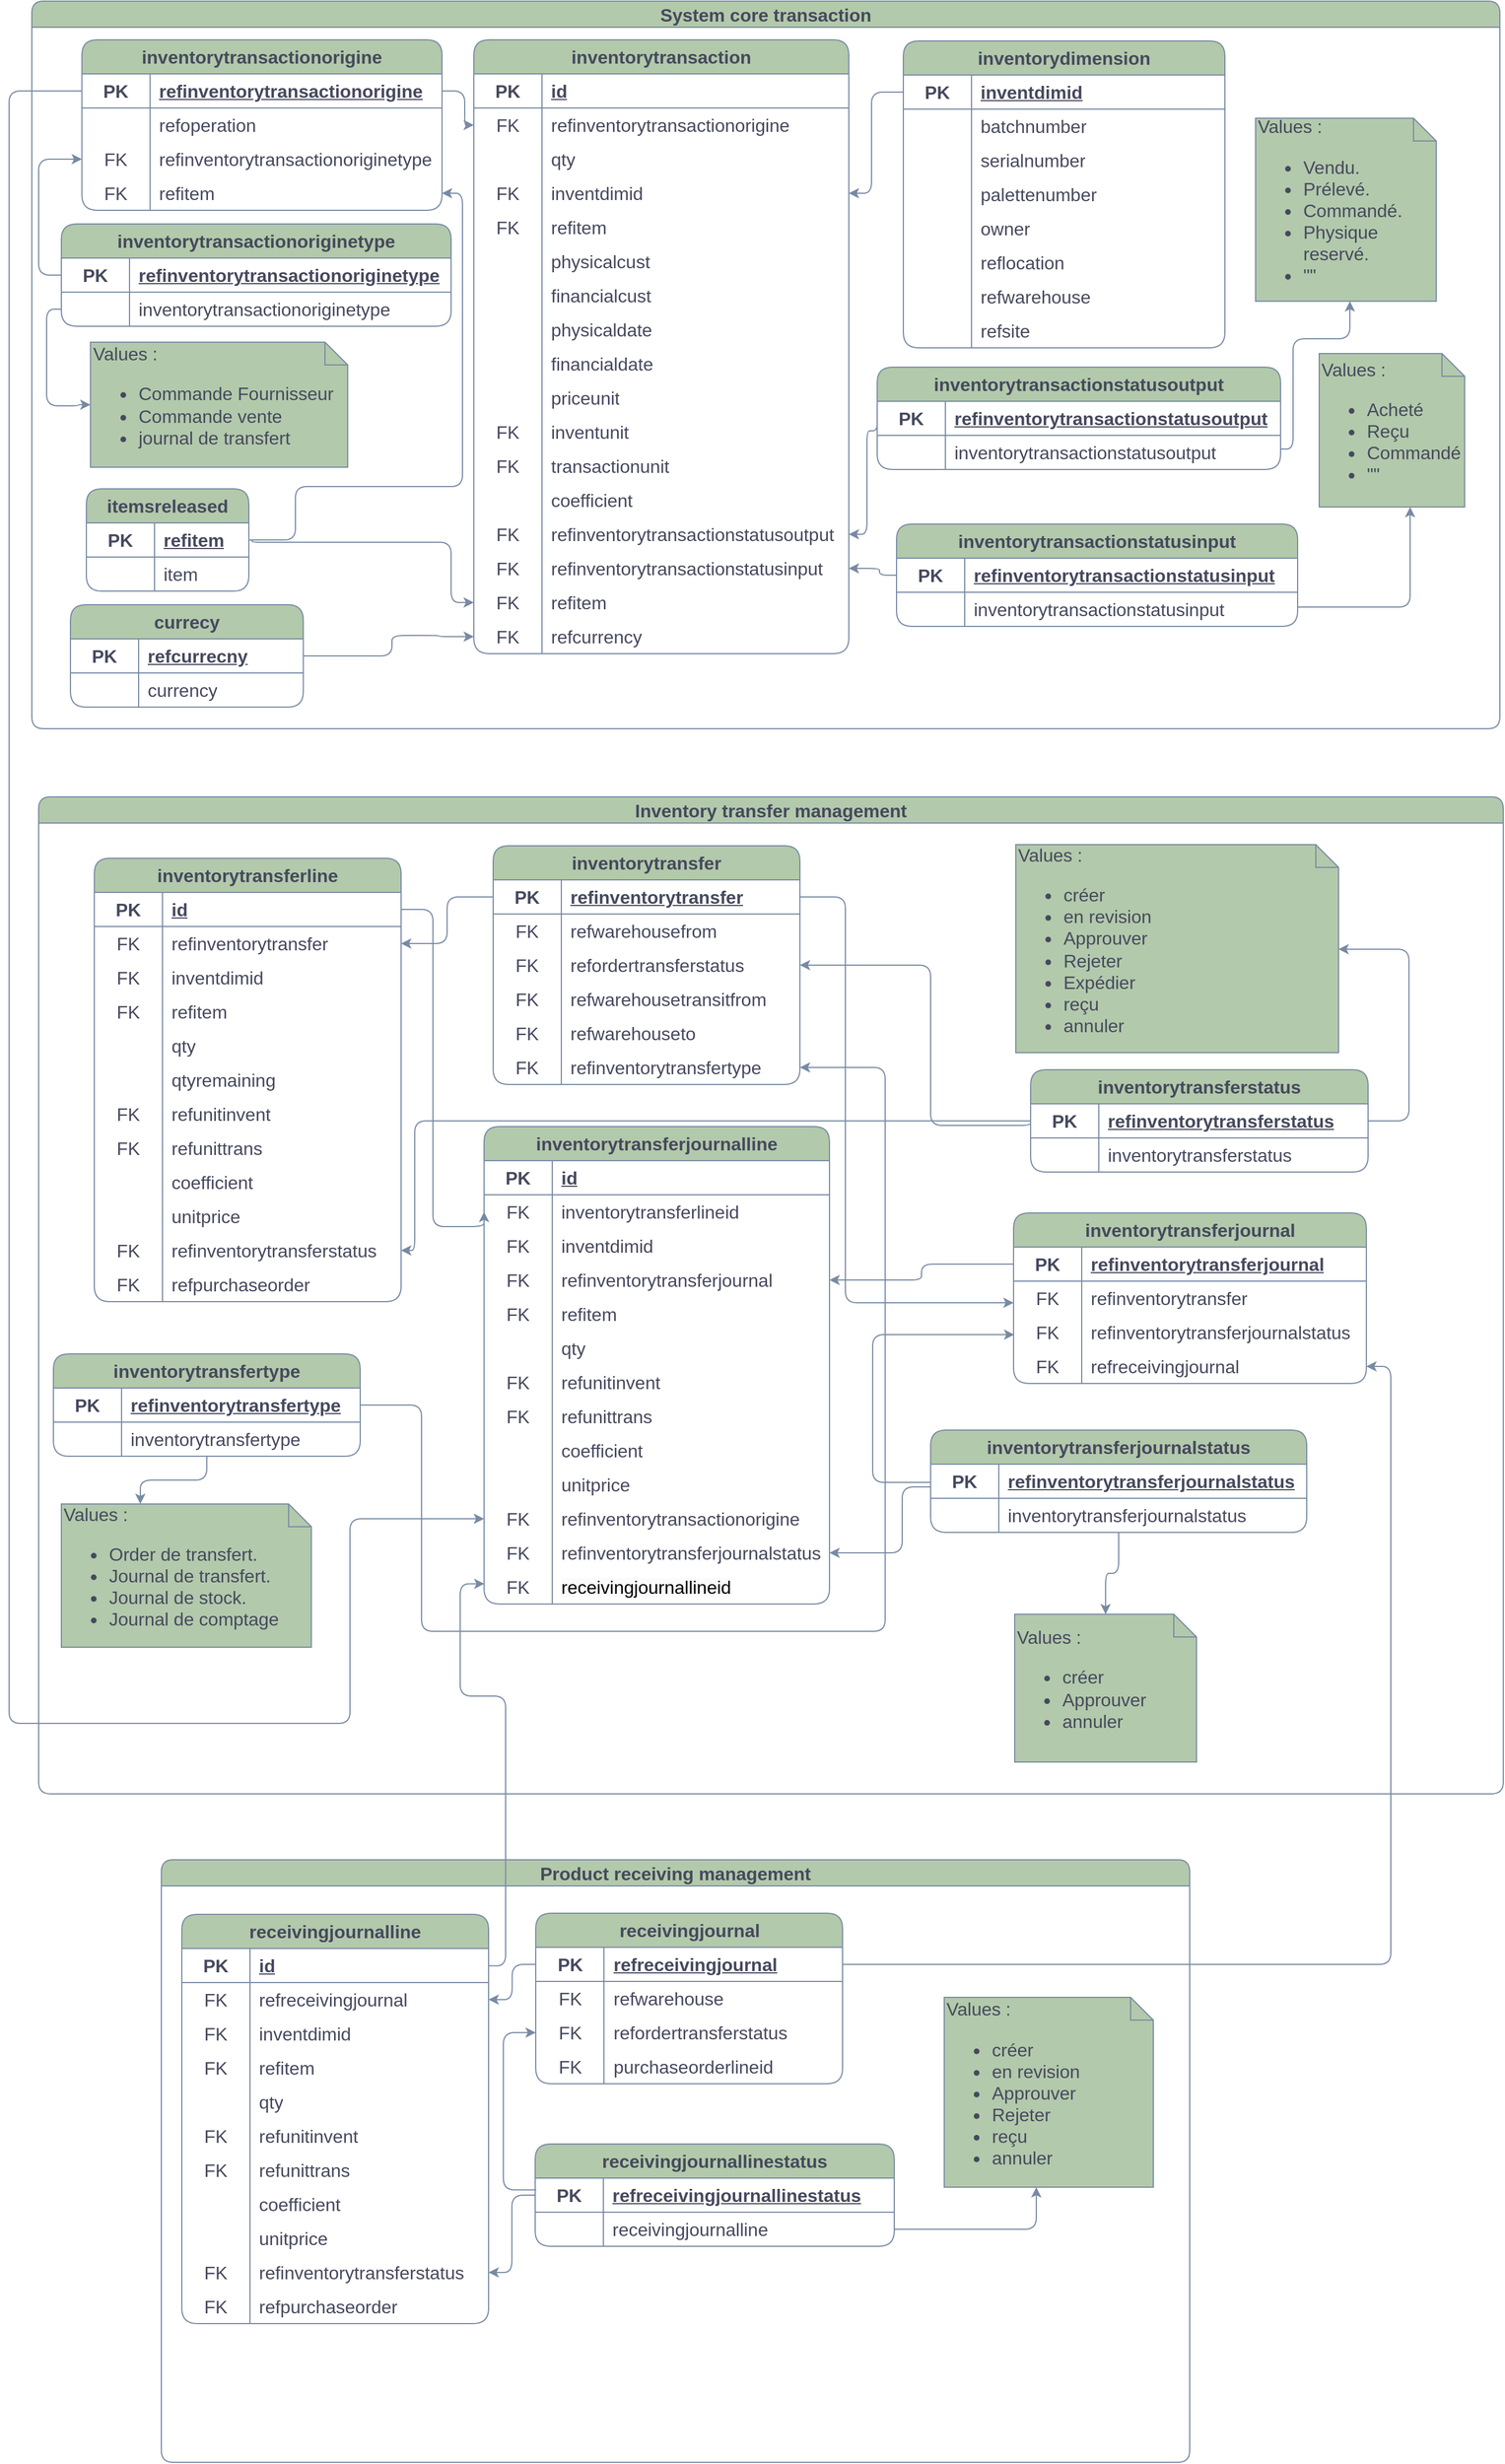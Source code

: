 <mxfile version="24.6.4" type="device">
  <diagram id="f8HUdOenqdTuvBpSDShq" name="Page-1">
    <mxGraphModel dx="3400" dy="1830" grid="0" gridSize="10" guides="0" tooltips="1" connect="0" arrows="0" fold="1" page="0" pageScale="1" pageWidth="827" pageHeight="1169" math="0" shadow="0">
      <root>
        <mxCell id="0" />
        <mxCell id="1" parent="0" />
        <mxCell id="bQfWvRvFdCdmx63TbRXj-250" style="edgeStyle=orthogonalEdgeStyle;rounded=1;orthogonalLoop=1;jettySize=auto;html=1;exitX=0;exitY=0.5;exitDx=0;exitDy=0;labelBackgroundColor=none;fontColor=default;strokeColor=#788AA3;fontSize=16;" parent="1" source="bQfWvRvFdCdmx63TbRXj-18" target="bQfWvRvFdCdmx63TbRXj-302" edge="1">
          <mxGeometry relative="1" as="geometry">
            <mxPoint x="67" y="1613" as="targetPoint" />
            <Array as="points">
              <mxPoint x="-1132" y="-276" />
              <mxPoint x="-1132" y="1160" />
              <mxPoint x="-832" y="1160" />
              <mxPoint x="-832" y="980" />
            </Array>
          </mxGeometry>
        </mxCell>
        <mxCell id="bQfWvRvFdCdmx63TbRXj-364" value="System core transaction" style="swimlane;whiteSpace=wrap;html=1;labelBackgroundColor=none;fillColor=#B2C9AB;strokeColor=#788AA3;fontColor=#46495D;rounded=1;fontSize=16;" parent="1" vertex="1">
          <mxGeometry x="-1112" y="-355" width="1292" height="640" as="geometry" />
        </mxCell>
        <mxCell id="bQfWvRvFdCdmx63TbRXj-111" value="Values :&amp;nbsp;&lt;br style=&quot;font-size: 16px;&quot;&gt;&lt;ul style=&quot;font-size: 16px;&quot;&gt;&lt;li style=&quot;font-size: 16px;&quot;&gt;Acheté&lt;/li&gt;&lt;li style=&quot;font-size: 16px;&quot;&gt;Reçu&lt;/li&gt;&lt;li style=&quot;font-size: 16px;&quot;&gt;Commandé&lt;/li&gt;&lt;li style=&quot;font-size: 16px;&quot;&gt;&quot;&quot;&lt;/li&gt;&lt;/ul&gt;" style="shape=note;size=20;whiteSpace=wrap;html=1;align=left;labelBackgroundColor=none;fillColor=#B2C9AB;strokeColor=#788AA3;fontColor=#46495D;rounded=1;fontSize=16;" parent="bQfWvRvFdCdmx63TbRXj-364" vertex="1">
          <mxGeometry x="1133" y="310" width="128" height="135" as="geometry" />
        </mxCell>
        <mxCell id="bQfWvRvFdCdmx63TbRXj-1" value="inventorytransactionstatusinput" style="shape=table;startSize=30;container=1;collapsible=1;childLayout=tableLayout;fixedRows=1;rowLines=0;fontStyle=1;align=center;resizeLast=1;html=1;whiteSpace=wrap;labelBackgroundColor=none;fillColor=#B2C9AB;strokeColor=#788AA3;fontColor=#46495D;rounded=1;fontSize=16;" parent="bQfWvRvFdCdmx63TbRXj-364" vertex="1">
          <mxGeometry x="761" y="460" width="353" height="90" as="geometry" />
        </mxCell>
        <mxCell id="bQfWvRvFdCdmx63TbRXj-5" value="" style="shape=tableRow;horizontal=0;startSize=0;swimlaneHead=0;swimlaneBody=0;fillColor=none;collapsible=0;dropTarget=0;points=[[0,0.5],[1,0.5]];portConstraint=eastwest;top=0;left=0;right=0;bottom=1;html=1;labelBackgroundColor=none;strokeColor=#788AA3;fontColor=#46495D;rounded=1;fontSize=16;" parent="bQfWvRvFdCdmx63TbRXj-1" vertex="1">
          <mxGeometry y="30" width="353" height="30" as="geometry" />
        </mxCell>
        <mxCell id="bQfWvRvFdCdmx63TbRXj-6" value="PK" style="shape=partialRectangle;connectable=0;fillColor=none;top=0;left=0;bottom=0;right=0;fontStyle=1;overflow=hidden;html=1;whiteSpace=wrap;labelBackgroundColor=none;strokeColor=#788AA3;fontColor=#46495D;rounded=1;fontSize=16;" parent="bQfWvRvFdCdmx63TbRXj-5" vertex="1">
          <mxGeometry width="60" height="30" as="geometry">
            <mxRectangle width="60" height="30" as="alternateBounds" />
          </mxGeometry>
        </mxCell>
        <mxCell id="bQfWvRvFdCdmx63TbRXj-7" value="refinventorytransactionstatusinput" style="shape=partialRectangle;connectable=0;fillColor=none;top=0;left=0;bottom=0;right=0;align=left;spacingLeft=6;fontStyle=5;overflow=hidden;html=1;whiteSpace=wrap;labelBackgroundColor=none;strokeColor=#788AA3;fontColor=#46495D;rounded=1;fontSize=16;" parent="bQfWvRvFdCdmx63TbRXj-5" vertex="1">
          <mxGeometry x="60" width="293" height="30" as="geometry">
            <mxRectangle width="293" height="30" as="alternateBounds" />
          </mxGeometry>
        </mxCell>
        <mxCell id="bQfWvRvFdCdmx63TbRXj-8" value="" style="shape=tableRow;horizontal=0;startSize=0;swimlaneHead=0;swimlaneBody=0;fillColor=none;collapsible=0;dropTarget=0;points=[[0,0.5],[1,0.5]];portConstraint=eastwest;top=0;left=0;right=0;bottom=0;html=1;labelBackgroundColor=none;strokeColor=#788AA3;fontColor=#46495D;rounded=1;fontSize=16;" parent="bQfWvRvFdCdmx63TbRXj-1" vertex="1">
          <mxGeometry y="60" width="353" height="30" as="geometry" />
        </mxCell>
        <mxCell id="bQfWvRvFdCdmx63TbRXj-9" value="" style="shape=partialRectangle;connectable=0;fillColor=none;top=0;left=0;bottom=0;right=0;editable=1;overflow=hidden;html=1;whiteSpace=wrap;labelBackgroundColor=none;strokeColor=#788AA3;fontColor=#46495D;rounded=1;fontSize=16;" parent="bQfWvRvFdCdmx63TbRXj-8" vertex="1">
          <mxGeometry width="60" height="30" as="geometry">
            <mxRectangle width="60" height="30" as="alternateBounds" />
          </mxGeometry>
        </mxCell>
        <mxCell id="bQfWvRvFdCdmx63TbRXj-10" value="inventorytransactionstatusinput" style="shape=partialRectangle;connectable=0;fillColor=none;top=0;left=0;bottom=0;right=0;align=left;spacingLeft=6;overflow=hidden;html=1;whiteSpace=wrap;labelBackgroundColor=none;strokeColor=#788AA3;fontColor=#46495D;rounded=1;fontSize=16;" parent="bQfWvRvFdCdmx63TbRXj-8" vertex="1">
          <mxGeometry x="60" width="293" height="30" as="geometry">
            <mxRectangle width="293" height="30" as="alternateBounds" />
          </mxGeometry>
        </mxCell>
        <mxCell id="bQfWvRvFdCdmx63TbRXj-14" value="inventorytransactionorigine" style="shape=table;startSize=30;container=1;collapsible=1;childLayout=tableLayout;fixedRows=1;rowLines=0;fontStyle=1;align=center;resizeLast=1;html=1;whiteSpace=wrap;labelBackgroundColor=none;fillColor=#B2C9AB;strokeColor=#788AA3;fontColor=#46495D;rounded=1;fontSize=16;" parent="bQfWvRvFdCdmx63TbRXj-364" vertex="1">
          <mxGeometry x="44.09" y="34" width="316.91" height="150" as="geometry" />
        </mxCell>
        <mxCell id="bQfWvRvFdCdmx63TbRXj-18" value="" style="shape=tableRow;horizontal=0;startSize=0;swimlaneHead=0;swimlaneBody=0;fillColor=none;collapsible=0;dropTarget=0;points=[[0,0.5],[1,0.5]];portConstraint=eastwest;top=0;left=0;right=0;bottom=1;html=1;labelBackgroundColor=none;strokeColor=#788AA3;fontColor=#46495D;rounded=1;fontSize=16;" parent="bQfWvRvFdCdmx63TbRXj-14" vertex="1">
          <mxGeometry y="30" width="316.91" height="30" as="geometry" />
        </mxCell>
        <mxCell id="bQfWvRvFdCdmx63TbRXj-19" value="PK" style="shape=partialRectangle;connectable=0;fillColor=none;top=0;left=0;bottom=0;right=0;fontStyle=1;overflow=hidden;html=1;whiteSpace=wrap;labelBackgroundColor=none;strokeColor=#788AA3;fontColor=#46495D;rounded=1;fontSize=16;" parent="bQfWvRvFdCdmx63TbRXj-18" vertex="1">
          <mxGeometry width="60" height="30" as="geometry">
            <mxRectangle width="60" height="30" as="alternateBounds" />
          </mxGeometry>
        </mxCell>
        <mxCell id="bQfWvRvFdCdmx63TbRXj-20" value="refinventorytransactionorigine" style="shape=partialRectangle;connectable=0;fillColor=none;top=0;left=0;bottom=0;right=0;align=left;spacingLeft=6;fontStyle=5;overflow=hidden;html=1;whiteSpace=wrap;labelBackgroundColor=none;strokeColor=#788AA3;fontColor=#46495D;rounded=1;fontSize=16;" parent="bQfWvRvFdCdmx63TbRXj-18" vertex="1">
          <mxGeometry x="60" width="256.91" height="30" as="geometry">
            <mxRectangle width="256.91" height="30" as="alternateBounds" />
          </mxGeometry>
        </mxCell>
        <mxCell id="bQfWvRvFdCdmx63TbRXj-21" value="" style="shape=tableRow;horizontal=0;startSize=0;swimlaneHead=0;swimlaneBody=0;fillColor=none;collapsible=0;dropTarget=0;points=[[0,0.5],[1,0.5]];portConstraint=eastwest;top=0;left=0;right=0;bottom=0;html=1;labelBackgroundColor=none;strokeColor=#788AA3;fontColor=#46495D;rounded=1;fontSize=16;" parent="bQfWvRvFdCdmx63TbRXj-14" vertex="1">
          <mxGeometry y="60" width="316.91" height="30" as="geometry" />
        </mxCell>
        <mxCell id="bQfWvRvFdCdmx63TbRXj-22" value="" style="shape=partialRectangle;connectable=0;fillColor=none;top=0;left=0;bottom=0;right=0;editable=1;overflow=hidden;html=1;whiteSpace=wrap;labelBackgroundColor=none;strokeColor=#788AA3;fontColor=#46495D;rounded=1;fontSize=16;" parent="bQfWvRvFdCdmx63TbRXj-21" vertex="1">
          <mxGeometry width="60" height="30" as="geometry">
            <mxRectangle width="60" height="30" as="alternateBounds" />
          </mxGeometry>
        </mxCell>
        <mxCell id="bQfWvRvFdCdmx63TbRXj-23" value="refoperation" style="shape=partialRectangle;connectable=0;fillColor=none;top=0;left=0;bottom=0;right=0;align=left;spacingLeft=6;overflow=hidden;html=1;whiteSpace=wrap;labelBackgroundColor=none;strokeColor=#788AA3;fontColor=#46495D;rounded=1;fontSize=16;" parent="bQfWvRvFdCdmx63TbRXj-21" vertex="1">
          <mxGeometry x="60" width="256.91" height="30" as="geometry">
            <mxRectangle width="256.91" height="30" as="alternateBounds" />
          </mxGeometry>
        </mxCell>
        <mxCell id="bQfWvRvFdCdmx63TbRXj-100" style="shape=tableRow;horizontal=0;startSize=0;swimlaneHead=0;swimlaneBody=0;fillColor=none;collapsible=0;dropTarget=0;points=[[0,0.5],[1,0.5]];portConstraint=eastwest;top=0;left=0;right=0;bottom=0;html=1;labelBackgroundColor=none;strokeColor=#788AA3;fontColor=#46495D;rounded=1;fontSize=16;" parent="bQfWvRvFdCdmx63TbRXj-14" vertex="1">
          <mxGeometry y="90" width="316.91" height="30" as="geometry" />
        </mxCell>
        <mxCell id="bQfWvRvFdCdmx63TbRXj-101" value="FK" style="shape=partialRectangle;connectable=0;fillColor=none;top=0;left=0;bottom=0;right=0;editable=1;overflow=hidden;html=1;whiteSpace=wrap;labelBackgroundColor=none;strokeColor=#788AA3;fontColor=#46495D;rounded=1;fontSize=16;" parent="bQfWvRvFdCdmx63TbRXj-100" vertex="1">
          <mxGeometry width="60" height="30" as="geometry">
            <mxRectangle width="60" height="30" as="alternateBounds" />
          </mxGeometry>
        </mxCell>
        <mxCell id="bQfWvRvFdCdmx63TbRXj-102" value="refinventorytransactionoriginetype" style="shape=partialRectangle;connectable=0;fillColor=none;top=0;left=0;bottom=0;right=0;align=left;spacingLeft=6;overflow=hidden;html=1;whiteSpace=wrap;labelBackgroundColor=none;strokeColor=#788AA3;fontColor=#46495D;rounded=1;fontSize=16;" parent="bQfWvRvFdCdmx63TbRXj-100" vertex="1">
          <mxGeometry x="60" width="256.91" height="30" as="geometry">
            <mxRectangle width="256.91" height="30" as="alternateBounds" />
          </mxGeometry>
        </mxCell>
        <mxCell id="bQfWvRvFdCdmx63TbRXj-122" style="shape=tableRow;horizontal=0;startSize=0;swimlaneHead=0;swimlaneBody=0;fillColor=none;collapsible=0;dropTarget=0;points=[[0,0.5],[1,0.5]];portConstraint=eastwest;top=0;left=0;right=0;bottom=0;html=1;labelBackgroundColor=none;strokeColor=#788AA3;fontColor=#46495D;rounded=1;fontSize=16;" parent="bQfWvRvFdCdmx63TbRXj-14" vertex="1">
          <mxGeometry y="120" width="316.91" height="30" as="geometry" />
        </mxCell>
        <mxCell id="bQfWvRvFdCdmx63TbRXj-123" value="FK" style="shape=partialRectangle;connectable=0;fillColor=none;top=0;left=0;bottom=0;right=0;editable=1;overflow=hidden;html=1;whiteSpace=wrap;labelBackgroundColor=none;strokeColor=#788AA3;fontColor=#46495D;rounded=1;fontSize=16;" parent="bQfWvRvFdCdmx63TbRXj-122" vertex="1">
          <mxGeometry width="60" height="30" as="geometry">
            <mxRectangle width="60" height="30" as="alternateBounds" />
          </mxGeometry>
        </mxCell>
        <mxCell id="bQfWvRvFdCdmx63TbRXj-124" value="refitem" style="shape=partialRectangle;connectable=0;fillColor=none;top=0;left=0;bottom=0;right=0;align=left;spacingLeft=6;overflow=hidden;html=1;whiteSpace=wrap;labelBackgroundColor=none;strokeColor=#788AA3;fontColor=#46495D;rounded=1;fontSize=16;" parent="bQfWvRvFdCdmx63TbRXj-122" vertex="1">
          <mxGeometry x="60" width="256.91" height="30" as="geometry">
            <mxRectangle width="256.91" height="30" as="alternateBounds" />
          </mxGeometry>
        </mxCell>
        <mxCell id="bQfWvRvFdCdmx63TbRXj-28" value="inventorytransaction" style="shape=table;startSize=30;container=1;collapsible=1;childLayout=tableLayout;fixedRows=1;rowLines=0;fontStyle=1;align=center;resizeLast=1;html=1;whiteSpace=wrap;labelBackgroundColor=none;fillColor=#B2C9AB;strokeColor=#788AA3;fontColor=#46495D;rounded=1;fontSize=16;" parent="bQfWvRvFdCdmx63TbRXj-364" vertex="1">
          <mxGeometry x="389" y="34" width="330" height="540" as="geometry" />
        </mxCell>
        <mxCell id="bQfWvRvFdCdmx63TbRXj-32" value="" style="shape=tableRow;horizontal=0;startSize=0;swimlaneHead=0;swimlaneBody=0;fillColor=none;collapsible=0;dropTarget=0;points=[[0,0.5],[1,0.5]];portConstraint=eastwest;top=0;left=0;right=0;bottom=1;html=1;labelBackgroundColor=none;strokeColor=#788AA3;fontColor=#46495D;rounded=1;fontSize=16;" parent="bQfWvRvFdCdmx63TbRXj-28" vertex="1">
          <mxGeometry y="30" width="330" height="30" as="geometry" />
        </mxCell>
        <mxCell id="bQfWvRvFdCdmx63TbRXj-33" value="PK" style="shape=partialRectangle;connectable=0;fillColor=none;top=0;left=0;bottom=0;right=0;fontStyle=1;overflow=hidden;html=1;whiteSpace=wrap;labelBackgroundColor=none;strokeColor=#788AA3;fontColor=#46495D;rounded=1;fontSize=16;" parent="bQfWvRvFdCdmx63TbRXj-32" vertex="1">
          <mxGeometry width="60" height="30" as="geometry">
            <mxRectangle width="60" height="30" as="alternateBounds" />
          </mxGeometry>
        </mxCell>
        <mxCell id="bQfWvRvFdCdmx63TbRXj-34" value="id" style="shape=partialRectangle;connectable=0;fillColor=none;top=0;left=0;bottom=0;right=0;align=left;spacingLeft=6;fontStyle=5;overflow=hidden;html=1;whiteSpace=wrap;labelBackgroundColor=none;strokeColor=#788AA3;fontColor=#46495D;rounded=1;fontSize=16;" parent="bQfWvRvFdCdmx63TbRXj-32" vertex="1">
          <mxGeometry x="60" width="270" height="30" as="geometry">
            <mxRectangle width="270" height="30" as="alternateBounds" />
          </mxGeometry>
        </mxCell>
        <mxCell id="bQfWvRvFdCdmx63TbRXj-35" value="" style="shape=tableRow;horizontal=0;startSize=0;swimlaneHead=0;swimlaneBody=0;fillColor=none;collapsible=0;dropTarget=0;points=[[0,0.5],[1,0.5]];portConstraint=eastwest;top=0;left=0;right=0;bottom=0;html=1;labelBackgroundColor=none;strokeColor=#788AA3;fontColor=#46495D;rounded=1;fontSize=16;" parent="bQfWvRvFdCdmx63TbRXj-28" vertex="1">
          <mxGeometry y="60" width="330" height="30" as="geometry" />
        </mxCell>
        <mxCell id="bQfWvRvFdCdmx63TbRXj-36" value="FK" style="shape=partialRectangle;connectable=0;fillColor=none;top=0;left=0;bottom=0;right=0;editable=1;overflow=hidden;html=1;whiteSpace=wrap;labelBackgroundColor=none;strokeColor=#788AA3;fontColor=#46495D;rounded=1;fontSize=16;" parent="bQfWvRvFdCdmx63TbRXj-35" vertex="1">
          <mxGeometry width="60" height="30" as="geometry">
            <mxRectangle width="60" height="30" as="alternateBounds" />
          </mxGeometry>
        </mxCell>
        <mxCell id="bQfWvRvFdCdmx63TbRXj-37" value="refinventorytransactionorigine" style="shape=partialRectangle;connectable=0;fillColor=none;top=0;left=0;bottom=0;right=0;align=left;spacingLeft=6;overflow=hidden;html=1;whiteSpace=wrap;labelBackgroundColor=none;strokeColor=#788AA3;fontColor=#46495D;rounded=1;fontSize=16;" parent="bQfWvRvFdCdmx63TbRXj-35" vertex="1">
          <mxGeometry x="60" width="270" height="30" as="geometry">
            <mxRectangle width="270" height="30" as="alternateBounds" />
          </mxGeometry>
        </mxCell>
        <mxCell id="bQfWvRvFdCdmx63TbRXj-38" value="" style="shape=tableRow;horizontal=0;startSize=0;swimlaneHead=0;swimlaneBody=0;fillColor=none;collapsible=0;dropTarget=0;points=[[0,0.5],[1,0.5]];portConstraint=eastwest;top=0;left=0;right=0;bottom=0;html=1;labelBackgroundColor=none;strokeColor=#788AA3;fontColor=#46495D;rounded=1;fontSize=16;" parent="bQfWvRvFdCdmx63TbRXj-28" vertex="1">
          <mxGeometry y="90" width="330" height="30" as="geometry" />
        </mxCell>
        <mxCell id="bQfWvRvFdCdmx63TbRXj-39" value="" style="shape=partialRectangle;connectable=0;fillColor=none;top=0;left=0;bottom=0;right=0;editable=1;overflow=hidden;html=1;whiteSpace=wrap;labelBackgroundColor=none;strokeColor=#788AA3;fontColor=#46495D;rounded=1;fontSize=16;" parent="bQfWvRvFdCdmx63TbRXj-38" vertex="1">
          <mxGeometry width="60" height="30" as="geometry">
            <mxRectangle width="60" height="30" as="alternateBounds" />
          </mxGeometry>
        </mxCell>
        <mxCell id="bQfWvRvFdCdmx63TbRXj-40" value="qty" style="shape=partialRectangle;connectable=0;fillColor=none;top=0;left=0;bottom=0;right=0;align=left;spacingLeft=6;overflow=hidden;html=1;whiteSpace=wrap;labelBackgroundColor=none;strokeColor=#788AA3;fontColor=#46495D;rounded=1;fontSize=16;" parent="bQfWvRvFdCdmx63TbRXj-38" vertex="1">
          <mxGeometry x="60" width="270" height="30" as="geometry">
            <mxRectangle width="270" height="30" as="alternateBounds" />
          </mxGeometry>
        </mxCell>
        <mxCell id="bQfWvRvFdCdmx63TbRXj-41" style="shape=tableRow;horizontal=0;startSize=0;swimlaneHead=0;swimlaneBody=0;fillColor=none;collapsible=0;dropTarget=0;points=[[0,0.5],[1,0.5]];portConstraint=eastwest;top=0;left=0;right=0;bottom=0;html=1;labelBackgroundColor=none;strokeColor=#788AA3;fontColor=#46495D;rounded=1;fontSize=16;" parent="bQfWvRvFdCdmx63TbRXj-28" vertex="1">
          <mxGeometry y="120" width="330" height="30" as="geometry" />
        </mxCell>
        <mxCell id="bQfWvRvFdCdmx63TbRXj-42" value="FK" style="shape=partialRectangle;connectable=0;fillColor=none;top=0;left=0;bottom=0;right=0;editable=1;overflow=hidden;html=1;whiteSpace=wrap;labelBackgroundColor=none;strokeColor=#788AA3;fontColor=#46495D;rounded=1;fontSize=16;" parent="bQfWvRvFdCdmx63TbRXj-41" vertex="1">
          <mxGeometry width="60" height="30" as="geometry">
            <mxRectangle width="60" height="30" as="alternateBounds" />
          </mxGeometry>
        </mxCell>
        <mxCell id="bQfWvRvFdCdmx63TbRXj-43" value="inventdimid" style="shape=partialRectangle;connectable=0;fillColor=none;top=0;left=0;bottom=0;right=0;align=left;spacingLeft=6;overflow=hidden;html=1;whiteSpace=wrap;labelBackgroundColor=none;strokeColor=#788AA3;fontColor=#46495D;rounded=1;fontSize=16;" parent="bQfWvRvFdCdmx63TbRXj-41" vertex="1">
          <mxGeometry x="60" width="270" height="30" as="geometry">
            <mxRectangle width="270" height="30" as="alternateBounds" />
          </mxGeometry>
        </mxCell>
        <mxCell id="bQfWvRvFdCdmx63TbRXj-44" style="shape=tableRow;horizontal=0;startSize=0;swimlaneHead=0;swimlaneBody=0;fillColor=none;collapsible=0;dropTarget=0;points=[[0,0.5],[1,0.5]];portConstraint=eastwest;top=0;left=0;right=0;bottom=0;html=1;labelBackgroundColor=none;strokeColor=#788AA3;fontColor=#46495D;rounded=1;fontSize=16;" parent="bQfWvRvFdCdmx63TbRXj-28" vertex="1">
          <mxGeometry y="150" width="330" height="30" as="geometry" />
        </mxCell>
        <mxCell id="bQfWvRvFdCdmx63TbRXj-45" value="FK" style="shape=partialRectangle;connectable=0;fillColor=none;top=0;left=0;bottom=0;right=0;editable=1;overflow=hidden;html=1;whiteSpace=wrap;labelBackgroundColor=none;strokeColor=#788AA3;fontColor=#46495D;rounded=1;fontSize=16;" parent="bQfWvRvFdCdmx63TbRXj-44" vertex="1">
          <mxGeometry width="60" height="30" as="geometry">
            <mxRectangle width="60" height="30" as="alternateBounds" />
          </mxGeometry>
        </mxCell>
        <mxCell id="bQfWvRvFdCdmx63TbRXj-46" value="refitem" style="shape=partialRectangle;connectable=0;fillColor=none;top=0;left=0;bottom=0;right=0;align=left;spacingLeft=6;overflow=hidden;html=1;whiteSpace=wrap;labelBackgroundColor=none;strokeColor=#788AA3;fontColor=#46495D;rounded=1;fontSize=16;" parent="bQfWvRvFdCdmx63TbRXj-44" vertex="1">
          <mxGeometry x="60" width="270" height="30" as="geometry">
            <mxRectangle width="270" height="30" as="alternateBounds" />
          </mxGeometry>
        </mxCell>
        <mxCell id="bQfWvRvFdCdmx63TbRXj-47" style="shape=tableRow;horizontal=0;startSize=0;swimlaneHead=0;swimlaneBody=0;fillColor=none;collapsible=0;dropTarget=0;points=[[0,0.5],[1,0.5]];portConstraint=eastwest;top=0;left=0;right=0;bottom=0;html=1;labelBackgroundColor=none;strokeColor=#788AA3;fontColor=#46495D;rounded=1;fontSize=16;" parent="bQfWvRvFdCdmx63TbRXj-28" vertex="1">
          <mxGeometry y="180" width="330" height="30" as="geometry" />
        </mxCell>
        <mxCell id="bQfWvRvFdCdmx63TbRXj-48" style="shape=partialRectangle;connectable=0;fillColor=none;top=0;left=0;bottom=0;right=0;editable=1;overflow=hidden;html=1;whiteSpace=wrap;labelBackgroundColor=none;strokeColor=#788AA3;fontColor=#46495D;rounded=1;fontSize=16;" parent="bQfWvRvFdCdmx63TbRXj-47" vertex="1">
          <mxGeometry width="60" height="30" as="geometry">
            <mxRectangle width="60" height="30" as="alternateBounds" />
          </mxGeometry>
        </mxCell>
        <mxCell id="bQfWvRvFdCdmx63TbRXj-49" value="physicalcust" style="shape=partialRectangle;connectable=0;fillColor=none;top=0;left=0;bottom=0;right=0;align=left;spacingLeft=6;overflow=hidden;html=1;whiteSpace=wrap;labelBackgroundColor=none;strokeColor=#788AA3;fontColor=#46495D;rounded=1;fontSize=16;" parent="bQfWvRvFdCdmx63TbRXj-47" vertex="1">
          <mxGeometry x="60" width="270" height="30" as="geometry">
            <mxRectangle width="270" height="30" as="alternateBounds" />
          </mxGeometry>
        </mxCell>
        <mxCell id="bQfWvRvFdCdmx63TbRXj-50" style="shape=tableRow;horizontal=0;startSize=0;swimlaneHead=0;swimlaneBody=0;fillColor=none;collapsible=0;dropTarget=0;points=[[0,0.5],[1,0.5]];portConstraint=eastwest;top=0;left=0;right=0;bottom=0;html=1;labelBackgroundColor=none;strokeColor=#788AA3;fontColor=#46495D;rounded=1;fontSize=16;" parent="bQfWvRvFdCdmx63TbRXj-28" vertex="1">
          <mxGeometry y="210" width="330" height="30" as="geometry" />
        </mxCell>
        <mxCell id="bQfWvRvFdCdmx63TbRXj-51" style="shape=partialRectangle;connectable=0;fillColor=none;top=0;left=0;bottom=0;right=0;editable=1;overflow=hidden;html=1;whiteSpace=wrap;labelBackgroundColor=none;strokeColor=#788AA3;fontColor=#46495D;rounded=1;fontSize=16;" parent="bQfWvRvFdCdmx63TbRXj-50" vertex="1">
          <mxGeometry width="60" height="30" as="geometry">
            <mxRectangle width="60" height="30" as="alternateBounds" />
          </mxGeometry>
        </mxCell>
        <mxCell id="bQfWvRvFdCdmx63TbRXj-52" value="financialcust" style="shape=partialRectangle;connectable=0;fillColor=none;top=0;left=0;bottom=0;right=0;align=left;spacingLeft=6;overflow=hidden;html=1;whiteSpace=wrap;labelBackgroundColor=none;strokeColor=#788AA3;fontColor=#46495D;rounded=1;fontSize=16;" parent="bQfWvRvFdCdmx63TbRXj-50" vertex="1">
          <mxGeometry x="60" width="270" height="30" as="geometry">
            <mxRectangle width="270" height="30" as="alternateBounds" />
          </mxGeometry>
        </mxCell>
        <mxCell id="bQfWvRvFdCdmx63TbRXj-56" style="shape=tableRow;horizontal=0;startSize=0;swimlaneHead=0;swimlaneBody=0;fillColor=none;collapsible=0;dropTarget=0;points=[[0,0.5],[1,0.5]];portConstraint=eastwest;top=0;left=0;right=0;bottom=0;html=1;labelBackgroundColor=none;strokeColor=#788AA3;fontColor=#46495D;rounded=1;fontSize=16;" parent="bQfWvRvFdCdmx63TbRXj-28" vertex="1">
          <mxGeometry y="240" width="330" height="30" as="geometry" />
        </mxCell>
        <mxCell id="bQfWvRvFdCdmx63TbRXj-57" style="shape=partialRectangle;connectable=0;fillColor=none;top=0;left=0;bottom=0;right=0;editable=1;overflow=hidden;html=1;whiteSpace=wrap;labelBackgroundColor=none;strokeColor=#788AA3;fontColor=#46495D;rounded=1;fontSize=16;" parent="bQfWvRvFdCdmx63TbRXj-56" vertex="1">
          <mxGeometry width="60" height="30" as="geometry">
            <mxRectangle width="60" height="30" as="alternateBounds" />
          </mxGeometry>
        </mxCell>
        <mxCell id="bQfWvRvFdCdmx63TbRXj-58" value="physicaldate" style="shape=partialRectangle;connectable=0;fillColor=none;top=0;left=0;bottom=0;right=0;align=left;spacingLeft=6;overflow=hidden;html=1;whiteSpace=wrap;labelBackgroundColor=none;strokeColor=#788AA3;fontColor=#46495D;rounded=1;fontSize=16;" parent="bQfWvRvFdCdmx63TbRXj-56" vertex="1">
          <mxGeometry x="60" width="270" height="30" as="geometry">
            <mxRectangle width="270" height="30" as="alternateBounds" />
          </mxGeometry>
        </mxCell>
        <mxCell id="bQfWvRvFdCdmx63TbRXj-53" style="shape=tableRow;horizontal=0;startSize=0;swimlaneHead=0;swimlaneBody=0;fillColor=none;collapsible=0;dropTarget=0;points=[[0,0.5],[1,0.5]];portConstraint=eastwest;top=0;left=0;right=0;bottom=0;html=1;labelBackgroundColor=none;strokeColor=#788AA3;fontColor=#46495D;rounded=1;fontSize=16;" parent="bQfWvRvFdCdmx63TbRXj-28" vertex="1">
          <mxGeometry y="270" width="330" height="30" as="geometry" />
        </mxCell>
        <mxCell id="bQfWvRvFdCdmx63TbRXj-54" style="shape=partialRectangle;connectable=0;fillColor=none;top=0;left=0;bottom=0;right=0;editable=1;overflow=hidden;html=1;whiteSpace=wrap;labelBackgroundColor=none;strokeColor=#788AA3;fontColor=#46495D;rounded=1;fontSize=16;" parent="bQfWvRvFdCdmx63TbRXj-53" vertex="1">
          <mxGeometry width="60" height="30" as="geometry">
            <mxRectangle width="60" height="30" as="alternateBounds" />
          </mxGeometry>
        </mxCell>
        <mxCell id="bQfWvRvFdCdmx63TbRXj-55" value="financialdate" style="shape=partialRectangle;connectable=0;fillColor=none;top=0;left=0;bottom=0;right=0;align=left;spacingLeft=6;overflow=hidden;html=1;whiteSpace=wrap;labelBackgroundColor=none;strokeColor=#788AA3;fontColor=#46495D;rounded=1;fontSize=16;" parent="bQfWvRvFdCdmx63TbRXj-53" vertex="1">
          <mxGeometry x="60" width="270" height="30" as="geometry">
            <mxRectangle width="270" height="30" as="alternateBounds" />
          </mxGeometry>
        </mxCell>
        <mxCell id="bQfWvRvFdCdmx63TbRXj-68" style="shape=tableRow;horizontal=0;startSize=0;swimlaneHead=0;swimlaneBody=0;fillColor=none;collapsible=0;dropTarget=0;points=[[0,0.5],[1,0.5]];portConstraint=eastwest;top=0;left=0;right=0;bottom=0;html=1;labelBackgroundColor=none;strokeColor=#788AA3;fontColor=#46495D;rounded=1;fontSize=16;" parent="bQfWvRvFdCdmx63TbRXj-28" vertex="1">
          <mxGeometry y="300" width="330" height="30" as="geometry" />
        </mxCell>
        <mxCell id="bQfWvRvFdCdmx63TbRXj-69" style="shape=partialRectangle;connectable=0;fillColor=none;top=0;left=0;bottom=0;right=0;editable=1;overflow=hidden;html=1;whiteSpace=wrap;labelBackgroundColor=none;strokeColor=#788AA3;fontColor=#46495D;rounded=1;fontSize=16;" parent="bQfWvRvFdCdmx63TbRXj-68" vertex="1">
          <mxGeometry width="60" height="30" as="geometry">
            <mxRectangle width="60" height="30" as="alternateBounds" />
          </mxGeometry>
        </mxCell>
        <mxCell id="bQfWvRvFdCdmx63TbRXj-70" value="priceunit" style="shape=partialRectangle;connectable=0;fillColor=none;top=0;left=0;bottom=0;right=0;align=left;spacingLeft=6;overflow=hidden;html=1;whiteSpace=wrap;labelBackgroundColor=none;strokeColor=#788AA3;fontColor=#46495D;rounded=1;fontSize=16;" parent="bQfWvRvFdCdmx63TbRXj-68" vertex="1">
          <mxGeometry x="60" width="270" height="30" as="geometry">
            <mxRectangle width="270" height="30" as="alternateBounds" />
          </mxGeometry>
        </mxCell>
        <mxCell id="bQfWvRvFdCdmx63TbRXj-65" style="shape=tableRow;horizontal=0;startSize=0;swimlaneHead=0;swimlaneBody=0;fillColor=none;collapsible=0;dropTarget=0;points=[[0,0.5],[1,0.5]];portConstraint=eastwest;top=0;left=0;right=0;bottom=0;html=1;labelBackgroundColor=none;strokeColor=#788AA3;fontColor=#46495D;rounded=1;fontSize=16;" parent="bQfWvRvFdCdmx63TbRXj-28" vertex="1">
          <mxGeometry y="330" width="330" height="30" as="geometry" />
        </mxCell>
        <mxCell id="bQfWvRvFdCdmx63TbRXj-66" value="FK" style="shape=partialRectangle;connectable=0;fillColor=none;top=0;left=0;bottom=0;right=0;editable=1;overflow=hidden;html=1;whiteSpace=wrap;labelBackgroundColor=none;strokeColor=#788AA3;fontColor=#46495D;rounded=1;fontSize=16;" parent="bQfWvRvFdCdmx63TbRXj-65" vertex="1">
          <mxGeometry width="60" height="30" as="geometry">
            <mxRectangle width="60" height="30" as="alternateBounds" />
          </mxGeometry>
        </mxCell>
        <mxCell id="bQfWvRvFdCdmx63TbRXj-67" value="inventunit" style="shape=partialRectangle;connectable=0;fillColor=none;top=0;left=0;bottom=0;right=0;align=left;spacingLeft=6;overflow=hidden;html=1;whiteSpace=wrap;labelBackgroundColor=none;strokeColor=#788AA3;fontColor=#46495D;rounded=1;fontSize=16;" parent="bQfWvRvFdCdmx63TbRXj-65" vertex="1">
          <mxGeometry x="60" width="270" height="30" as="geometry">
            <mxRectangle width="270" height="30" as="alternateBounds" />
          </mxGeometry>
        </mxCell>
        <mxCell id="bQfWvRvFdCdmx63TbRXj-62" style="shape=tableRow;horizontal=0;startSize=0;swimlaneHead=0;swimlaneBody=0;fillColor=none;collapsible=0;dropTarget=0;points=[[0,0.5],[1,0.5]];portConstraint=eastwest;top=0;left=0;right=0;bottom=0;html=1;labelBackgroundColor=none;strokeColor=#788AA3;fontColor=#46495D;rounded=1;fontSize=16;" parent="bQfWvRvFdCdmx63TbRXj-28" vertex="1">
          <mxGeometry y="360" width="330" height="30" as="geometry" />
        </mxCell>
        <mxCell id="bQfWvRvFdCdmx63TbRXj-63" value="FK" style="shape=partialRectangle;connectable=0;fillColor=none;top=0;left=0;bottom=0;right=0;editable=1;overflow=hidden;html=1;whiteSpace=wrap;labelBackgroundColor=none;strokeColor=#788AA3;fontColor=#46495D;rounded=1;fontSize=16;" parent="bQfWvRvFdCdmx63TbRXj-62" vertex="1">
          <mxGeometry width="60" height="30" as="geometry">
            <mxRectangle width="60" height="30" as="alternateBounds" />
          </mxGeometry>
        </mxCell>
        <mxCell id="bQfWvRvFdCdmx63TbRXj-64" value="transactionunit" style="shape=partialRectangle;connectable=0;fillColor=none;top=0;left=0;bottom=0;right=0;align=left;spacingLeft=6;overflow=hidden;html=1;whiteSpace=wrap;labelBackgroundColor=none;strokeColor=#788AA3;fontColor=#46495D;rounded=1;fontSize=16;" parent="bQfWvRvFdCdmx63TbRXj-62" vertex="1">
          <mxGeometry x="60" width="270" height="30" as="geometry">
            <mxRectangle width="270" height="30" as="alternateBounds" />
          </mxGeometry>
        </mxCell>
        <mxCell id="bQfWvRvFdCdmx63TbRXj-59" style="shape=tableRow;horizontal=0;startSize=0;swimlaneHead=0;swimlaneBody=0;fillColor=none;collapsible=0;dropTarget=0;points=[[0,0.5],[1,0.5]];portConstraint=eastwest;top=0;left=0;right=0;bottom=0;html=1;labelBackgroundColor=none;strokeColor=#788AA3;fontColor=#46495D;rounded=1;fontSize=16;" parent="bQfWvRvFdCdmx63TbRXj-28" vertex="1">
          <mxGeometry y="390" width="330" height="30" as="geometry" />
        </mxCell>
        <mxCell id="bQfWvRvFdCdmx63TbRXj-60" style="shape=partialRectangle;connectable=0;fillColor=none;top=0;left=0;bottom=0;right=0;editable=1;overflow=hidden;html=1;whiteSpace=wrap;labelBackgroundColor=none;strokeColor=#788AA3;fontColor=#46495D;rounded=1;fontSize=16;" parent="bQfWvRvFdCdmx63TbRXj-59" vertex="1">
          <mxGeometry width="60" height="30" as="geometry">
            <mxRectangle width="60" height="30" as="alternateBounds" />
          </mxGeometry>
        </mxCell>
        <mxCell id="bQfWvRvFdCdmx63TbRXj-61" value="coefficient" style="shape=partialRectangle;connectable=0;fillColor=none;top=0;left=0;bottom=0;right=0;align=left;spacingLeft=6;overflow=hidden;html=1;whiteSpace=wrap;labelBackgroundColor=none;strokeColor=#788AA3;fontColor=#46495D;rounded=1;fontSize=16;" parent="bQfWvRvFdCdmx63TbRXj-59" vertex="1">
          <mxGeometry x="60" width="270" height="30" as="geometry">
            <mxRectangle width="270" height="30" as="alternateBounds" />
          </mxGeometry>
        </mxCell>
        <mxCell id="bQfWvRvFdCdmx63TbRXj-88" style="shape=tableRow;horizontal=0;startSize=0;swimlaneHead=0;swimlaneBody=0;fillColor=none;collapsible=0;dropTarget=0;points=[[0,0.5],[1,0.5]];portConstraint=eastwest;top=0;left=0;right=0;bottom=0;html=1;labelBackgroundColor=none;strokeColor=#788AA3;fontColor=#46495D;rounded=1;fontSize=16;" parent="bQfWvRvFdCdmx63TbRXj-28" vertex="1">
          <mxGeometry y="420" width="330" height="30" as="geometry" />
        </mxCell>
        <mxCell id="bQfWvRvFdCdmx63TbRXj-89" value="FK" style="shape=partialRectangle;connectable=0;fillColor=none;top=0;left=0;bottom=0;right=0;editable=1;overflow=hidden;html=1;whiteSpace=wrap;labelBackgroundColor=none;strokeColor=#788AA3;fontColor=#46495D;rounded=1;fontSize=16;" parent="bQfWvRvFdCdmx63TbRXj-88" vertex="1">
          <mxGeometry width="60" height="30" as="geometry">
            <mxRectangle width="60" height="30" as="alternateBounds" />
          </mxGeometry>
        </mxCell>
        <mxCell id="bQfWvRvFdCdmx63TbRXj-90" value="refinventorytransactionstatusoutput" style="shape=partialRectangle;connectable=0;fillColor=none;top=0;left=0;bottom=0;right=0;align=left;spacingLeft=6;overflow=hidden;html=1;whiteSpace=wrap;labelBackgroundColor=none;strokeColor=#788AA3;fontColor=#46495D;rounded=1;fontSize=16;" parent="bQfWvRvFdCdmx63TbRXj-88" vertex="1">
          <mxGeometry x="60" width="270" height="30" as="geometry">
            <mxRectangle width="270" height="30" as="alternateBounds" />
          </mxGeometry>
        </mxCell>
        <mxCell id="bQfWvRvFdCdmx63TbRXj-85" style="shape=tableRow;horizontal=0;startSize=0;swimlaneHead=0;swimlaneBody=0;fillColor=none;collapsible=0;dropTarget=0;points=[[0,0.5],[1,0.5]];portConstraint=eastwest;top=0;left=0;right=0;bottom=0;html=1;labelBackgroundColor=none;strokeColor=#788AA3;fontColor=#46495D;rounded=1;fontSize=16;" parent="bQfWvRvFdCdmx63TbRXj-28" vertex="1">
          <mxGeometry y="450" width="330" height="30" as="geometry" />
        </mxCell>
        <mxCell id="bQfWvRvFdCdmx63TbRXj-86" value="FK" style="shape=partialRectangle;connectable=0;fillColor=none;top=0;left=0;bottom=0;right=0;editable=1;overflow=hidden;html=1;whiteSpace=wrap;labelBackgroundColor=none;strokeColor=#788AA3;fontColor=#46495D;rounded=1;fontSize=16;" parent="bQfWvRvFdCdmx63TbRXj-85" vertex="1">
          <mxGeometry width="60" height="30" as="geometry">
            <mxRectangle width="60" height="30" as="alternateBounds" />
          </mxGeometry>
        </mxCell>
        <mxCell id="bQfWvRvFdCdmx63TbRXj-87" value="refinventorytransactionstatusinput" style="shape=partialRectangle;connectable=0;fillColor=none;top=0;left=0;bottom=0;right=0;align=left;spacingLeft=6;overflow=hidden;html=1;whiteSpace=wrap;labelBackgroundColor=none;strokeColor=#788AA3;fontColor=#46495D;rounded=1;fontSize=16;" parent="bQfWvRvFdCdmx63TbRXj-85" vertex="1">
          <mxGeometry x="60" width="270" height="30" as="geometry">
            <mxRectangle width="270" height="30" as="alternateBounds" />
          </mxGeometry>
        </mxCell>
        <mxCell id="bQfWvRvFdCdmx63TbRXj-126" style="shape=tableRow;horizontal=0;startSize=0;swimlaneHead=0;swimlaneBody=0;fillColor=none;collapsible=0;dropTarget=0;points=[[0,0.5],[1,0.5]];portConstraint=eastwest;top=0;left=0;right=0;bottom=0;html=1;labelBackgroundColor=none;strokeColor=#788AA3;fontColor=#46495D;rounded=1;fontSize=16;" parent="bQfWvRvFdCdmx63TbRXj-28" vertex="1">
          <mxGeometry y="480" width="330" height="30" as="geometry" />
        </mxCell>
        <mxCell id="bQfWvRvFdCdmx63TbRXj-127" value="FK" style="shape=partialRectangle;connectable=0;fillColor=none;top=0;left=0;bottom=0;right=0;editable=1;overflow=hidden;html=1;whiteSpace=wrap;labelBackgroundColor=none;strokeColor=#788AA3;fontColor=#46495D;rounded=1;fontSize=16;" parent="bQfWvRvFdCdmx63TbRXj-126" vertex="1">
          <mxGeometry width="60" height="30" as="geometry">
            <mxRectangle width="60" height="30" as="alternateBounds" />
          </mxGeometry>
        </mxCell>
        <mxCell id="bQfWvRvFdCdmx63TbRXj-128" value="refitem" style="shape=partialRectangle;connectable=0;fillColor=none;top=0;left=0;bottom=0;right=0;align=left;spacingLeft=6;overflow=hidden;html=1;whiteSpace=wrap;labelBackgroundColor=none;strokeColor=#788AA3;fontColor=#46495D;rounded=1;fontSize=16;" parent="bQfWvRvFdCdmx63TbRXj-126" vertex="1">
          <mxGeometry x="60" width="270" height="30" as="geometry">
            <mxRectangle width="270" height="30" as="alternateBounds" />
          </mxGeometry>
        </mxCell>
        <mxCell id="bQfWvRvFdCdmx63TbRXj-156" style="shape=tableRow;horizontal=0;startSize=0;swimlaneHead=0;swimlaneBody=0;fillColor=none;collapsible=0;dropTarget=0;points=[[0,0.5],[1,0.5]];portConstraint=eastwest;top=0;left=0;right=0;bottom=0;html=1;labelBackgroundColor=none;strokeColor=#788AA3;fontColor=#46495D;rounded=1;fontSize=16;" parent="bQfWvRvFdCdmx63TbRXj-28" vertex="1">
          <mxGeometry y="510" width="330" height="30" as="geometry" />
        </mxCell>
        <mxCell id="bQfWvRvFdCdmx63TbRXj-157" value="FK" style="shape=partialRectangle;connectable=0;fillColor=none;top=0;left=0;bottom=0;right=0;editable=1;overflow=hidden;html=1;whiteSpace=wrap;labelBackgroundColor=none;strokeColor=#788AA3;fontColor=#46495D;rounded=1;fontSize=16;" parent="bQfWvRvFdCdmx63TbRXj-156" vertex="1">
          <mxGeometry width="60" height="30" as="geometry">
            <mxRectangle width="60" height="30" as="alternateBounds" />
          </mxGeometry>
        </mxCell>
        <mxCell id="bQfWvRvFdCdmx63TbRXj-158" value="refcurrency" style="shape=partialRectangle;connectable=0;fillColor=none;top=0;left=0;bottom=0;right=0;align=left;spacingLeft=6;overflow=hidden;html=1;whiteSpace=wrap;labelBackgroundColor=none;strokeColor=#788AA3;fontColor=#46495D;rounded=1;fontSize=16;" parent="bQfWvRvFdCdmx63TbRXj-156" vertex="1">
          <mxGeometry x="60" width="270" height="30" as="geometry">
            <mxRectangle width="270" height="30" as="alternateBounds" />
          </mxGeometry>
        </mxCell>
        <mxCell id="bQfWvRvFdCdmx63TbRXj-253" style="edgeStyle=orthogonalEdgeStyle;rounded=1;orthogonalLoop=1;jettySize=auto;html=1;labelBackgroundColor=none;fontColor=default;strokeColor=#788AA3;fontSize=16;" parent="bQfWvRvFdCdmx63TbRXj-364" source="bQfWvRvFdCdmx63TbRXj-79" target="bQfWvRvFdCdmx63TbRXj-110" edge="1">
          <mxGeometry relative="1" as="geometry">
            <Array as="points">
              <mxPoint x="1110" y="394" />
              <mxPoint x="1110" y="297" />
              <mxPoint x="1160" y="297" />
            </Array>
          </mxGeometry>
        </mxCell>
        <mxCell id="bQfWvRvFdCdmx63TbRXj-72" value="inventorytransactionstatusoutput" style="shape=table;startSize=30;container=1;collapsible=1;childLayout=tableLayout;fixedRows=1;rowLines=0;fontStyle=1;align=center;resizeLast=1;html=1;whiteSpace=wrap;labelBackgroundColor=none;fillColor=#B2C9AB;strokeColor=#788AA3;fontColor=#46495D;rounded=1;fontSize=16;" parent="bQfWvRvFdCdmx63TbRXj-364" vertex="1">
          <mxGeometry x="744" y="322" width="355" height="90" as="geometry" />
        </mxCell>
        <mxCell id="bQfWvRvFdCdmx63TbRXj-76" value="" style="shape=tableRow;horizontal=0;startSize=0;swimlaneHead=0;swimlaneBody=0;fillColor=none;collapsible=0;dropTarget=0;points=[[0,0.5],[1,0.5]];portConstraint=eastwest;top=0;left=0;right=0;bottom=1;html=1;labelBackgroundColor=none;strokeColor=#788AA3;fontColor=#46495D;rounded=1;fontSize=16;" parent="bQfWvRvFdCdmx63TbRXj-72" vertex="1">
          <mxGeometry y="30" width="355" height="30" as="geometry" />
        </mxCell>
        <mxCell id="bQfWvRvFdCdmx63TbRXj-77" value="PK" style="shape=partialRectangle;connectable=0;fillColor=none;top=0;left=0;bottom=0;right=0;fontStyle=1;overflow=hidden;html=1;whiteSpace=wrap;labelBackgroundColor=none;strokeColor=#788AA3;fontColor=#46495D;rounded=1;fontSize=16;" parent="bQfWvRvFdCdmx63TbRXj-76" vertex="1">
          <mxGeometry width="60" height="30" as="geometry">
            <mxRectangle width="60" height="30" as="alternateBounds" />
          </mxGeometry>
        </mxCell>
        <mxCell id="bQfWvRvFdCdmx63TbRXj-78" value="refinventorytransactionstatusoutput" style="shape=partialRectangle;connectable=0;fillColor=none;top=0;left=0;bottom=0;right=0;align=left;spacingLeft=6;fontStyle=5;overflow=hidden;html=1;whiteSpace=wrap;labelBackgroundColor=none;strokeColor=#788AA3;fontColor=#46495D;rounded=1;fontSize=16;" parent="bQfWvRvFdCdmx63TbRXj-76" vertex="1">
          <mxGeometry x="60" width="295" height="30" as="geometry">
            <mxRectangle width="295" height="30" as="alternateBounds" />
          </mxGeometry>
        </mxCell>
        <mxCell id="bQfWvRvFdCdmx63TbRXj-79" value="" style="shape=tableRow;horizontal=0;startSize=0;swimlaneHead=0;swimlaneBody=0;fillColor=none;collapsible=0;dropTarget=0;points=[[0,0.5],[1,0.5]];portConstraint=eastwest;top=0;left=0;right=0;bottom=0;html=1;labelBackgroundColor=none;strokeColor=#788AA3;fontColor=#46495D;rounded=1;fontSize=16;" parent="bQfWvRvFdCdmx63TbRXj-72" vertex="1">
          <mxGeometry y="60" width="355" height="30" as="geometry" />
        </mxCell>
        <mxCell id="bQfWvRvFdCdmx63TbRXj-80" value="" style="shape=partialRectangle;connectable=0;fillColor=none;top=0;left=0;bottom=0;right=0;editable=1;overflow=hidden;html=1;whiteSpace=wrap;labelBackgroundColor=none;strokeColor=#788AA3;fontColor=#46495D;rounded=1;fontSize=16;" parent="bQfWvRvFdCdmx63TbRXj-79" vertex="1">
          <mxGeometry width="60" height="30" as="geometry">
            <mxRectangle width="60" height="30" as="alternateBounds" />
          </mxGeometry>
        </mxCell>
        <mxCell id="bQfWvRvFdCdmx63TbRXj-81" value="inventorytransactionstatusoutput" style="shape=partialRectangle;connectable=0;fillColor=none;top=0;left=0;bottom=0;right=0;align=left;spacingLeft=6;overflow=hidden;html=1;whiteSpace=wrap;labelBackgroundColor=none;strokeColor=#788AA3;fontColor=#46495D;rounded=1;fontSize=16;" parent="bQfWvRvFdCdmx63TbRXj-79" vertex="1">
          <mxGeometry x="60" width="295" height="30" as="geometry">
            <mxRectangle width="295" height="30" as="alternateBounds" />
          </mxGeometry>
        </mxCell>
        <mxCell id="bQfWvRvFdCdmx63TbRXj-91" style="edgeStyle=orthogonalEdgeStyle;rounded=1;orthogonalLoop=1;jettySize=auto;html=1;exitX=0;exitY=0.5;exitDx=0;exitDy=0;entryX=1;entryY=0.5;entryDx=0;entryDy=0;labelBackgroundColor=none;fontColor=default;strokeColor=#788AA3;fontSize=16;" parent="bQfWvRvFdCdmx63TbRXj-364" source="bQfWvRvFdCdmx63TbRXj-76" target="bQfWvRvFdCdmx63TbRXj-88" edge="1">
          <mxGeometry relative="1" as="geometry">
            <mxPoint x="567.0" y="469" as="targetPoint" />
            <Array as="points">
              <mxPoint x="744" y="378" />
              <mxPoint x="735" y="378" />
              <mxPoint x="735" y="469" />
            </Array>
          </mxGeometry>
        </mxCell>
        <mxCell id="bQfWvRvFdCdmx63TbRXj-92" style="edgeStyle=orthogonalEdgeStyle;rounded=1;orthogonalLoop=1;jettySize=auto;html=1;exitX=0;exitY=0.5;exitDx=0;exitDy=0;entryX=1;entryY=0.5;entryDx=0;entryDy=0;labelBackgroundColor=none;fontColor=default;strokeColor=#788AA3;fontSize=16;" parent="bQfWvRvFdCdmx63TbRXj-364" source="bQfWvRvFdCdmx63TbRXj-5" target="bQfWvRvFdCdmx63TbRXj-85" edge="1">
          <mxGeometry relative="1" as="geometry">
            <mxPoint x="567.0" y="499" as="targetPoint" />
            <Array as="points">
              <mxPoint x="746" y="505" />
              <mxPoint x="746" y="499" />
            </Array>
          </mxGeometry>
        </mxCell>
        <mxCell id="bQfWvRvFdCdmx63TbRXj-93" value="inventorytransactionoriginetype" style="shape=table;startSize=30;container=1;collapsible=1;childLayout=tableLayout;fixedRows=1;rowLines=0;fontStyle=1;align=center;resizeLast=1;html=1;whiteSpace=wrap;labelBackgroundColor=none;fillColor=#B2C9AB;strokeColor=#788AA3;fontColor=#46495D;rounded=1;fontSize=16;" parent="bQfWvRvFdCdmx63TbRXj-364" vertex="1">
          <mxGeometry x="26" y="196" width="343" height="90" as="geometry" />
        </mxCell>
        <mxCell id="bQfWvRvFdCdmx63TbRXj-94" value="" style="shape=tableRow;horizontal=0;startSize=0;swimlaneHead=0;swimlaneBody=0;fillColor=none;collapsible=0;dropTarget=0;points=[[0,0.5],[1,0.5]];portConstraint=eastwest;top=0;left=0;right=0;bottom=1;html=1;labelBackgroundColor=none;strokeColor=#788AA3;fontColor=#46495D;rounded=1;fontSize=16;" parent="bQfWvRvFdCdmx63TbRXj-93" vertex="1">
          <mxGeometry y="30" width="343" height="30" as="geometry" />
        </mxCell>
        <mxCell id="bQfWvRvFdCdmx63TbRXj-95" value="PK" style="shape=partialRectangle;connectable=0;fillColor=none;top=0;left=0;bottom=0;right=0;fontStyle=1;overflow=hidden;html=1;whiteSpace=wrap;labelBackgroundColor=none;strokeColor=#788AA3;fontColor=#46495D;rounded=1;fontSize=16;" parent="bQfWvRvFdCdmx63TbRXj-94" vertex="1">
          <mxGeometry width="60" height="30" as="geometry">
            <mxRectangle width="60" height="30" as="alternateBounds" />
          </mxGeometry>
        </mxCell>
        <mxCell id="bQfWvRvFdCdmx63TbRXj-96" value="refinventorytransactionoriginetype" style="shape=partialRectangle;connectable=0;fillColor=none;top=0;left=0;bottom=0;right=0;align=left;spacingLeft=6;fontStyle=5;overflow=hidden;html=1;whiteSpace=wrap;labelBackgroundColor=none;strokeColor=#788AA3;fontColor=#46495D;rounded=1;fontSize=16;" parent="bQfWvRvFdCdmx63TbRXj-94" vertex="1">
          <mxGeometry x="60" width="283" height="30" as="geometry">
            <mxRectangle width="283" height="30" as="alternateBounds" />
          </mxGeometry>
        </mxCell>
        <mxCell id="bQfWvRvFdCdmx63TbRXj-97" value="" style="shape=tableRow;horizontal=0;startSize=0;swimlaneHead=0;swimlaneBody=0;fillColor=none;collapsible=0;dropTarget=0;points=[[0,0.5],[1,0.5]];portConstraint=eastwest;top=0;left=0;right=0;bottom=0;html=1;labelBackgroundColor=none;strokeColor=#788AA3;fontColor=#46495D;rounded=1;fontSize=16;" parent="bQfWvRvFdCdmx63TbRXj-93" vertex="1">
          <mxGeometry y="60" width="343" height="30" as="geometry" />
        </mxCell>
        <mxCell id="bQfWvRvFdCdmx63TbRXj-98" value="" style="shape=partialRectangle;connectable=0;fillColor=none;top=0;left=0;bottom=0;right=0;editable=1;overflow=hidden;html=1;whiteSpace=wrap;labelBackgroundColor=none;strokeColor=#788AA3;fontColor=#46495D;rounded=1;fontSize=16;" parent="bQfWvRvFdCdmx63TbRXj-97" vertex="1">
          <mxGeometry width="60" height="30" as="geometry">
            <mxRectangle width="60" height="30" as="alternateBounds" />
          </mxGeometry>
        </mxCell>
        <mxCell id="bQfWvRvFdCdmx63TbRXj-99" value="inventorytransactionoriginetype" style="shape=partialRectangle;connectable=0;fillColor=none;top=0;left=0;bottom=0;right=0;align=left;spacingLeft=6;overflow=hidden;html=1;whiteSpace=wrap;labelBackgroundColor=none;strokeColor=#788AA3;fontColor=#46495D;rounded=1;fontSize=16;" parent="bQfWvRvFdCdmx63TbRXj-97" vertex="1">
          <mxGeometry x="60" width="283" height="30" as="geometry">
            <mxRectangle width="283" height="30" as="alternateBounds" />
          </mxGeometry>
        </mxCell>
        <mxCell id="bQfWvRvFdCdmx63TbRXj-104" style="edgeStyle=orthogonalEdgeStyle;rounded=1;orthogonalLoop=1;jettySize=auto;html=1;exitX=1;exitY=0.5;exitDx=0;exitDy=0;entryX=0;entryY=0.5;entryDx=0;entryDy=0;labelBackgroundColor=none;fontColor=default;strokeColor=#788AA3;fontSize=16;" parent="bQfWvRvFdCdmx63TbRXj-364" source="bQfWvRvFdCdmx63TbRXj-18" target="bQfWvRvFdCdmx63TbRXj-35" edge="1">
          <mxGeometry relative="1" as="geometry" />
        </mxCell>
        <mxCell id="bQfWvRvFdCdmx63TbRXj-106" value="Values :&amp;nbsp;&lt;br style=&quot;font-size: 16px;&quot;&gt;&lt;ul style=&quot;font-size: 16px;&quot;&gt;&lt;li style=&quot;font-size: 16px;&quot;&gt;Commande Fournisseur&lt;/li&gt;&lt;li style=&quot;font-size: 16px;&quot;&gt;Commande vente&lt;/li&gt;&lt;li style=&quot;font-size: 16px;&quot;&gt;journal de transfert&lt;/li&gt;&lt;/ul&gt;" style="shape=note;size=20;whiteSpace=wrap;html=1;align=left;labelBackgroundColor=none;fillColor=#B2C9AB;strokeColor=#788AA3;fontColor=#46495D;rounded=1;fontSize=16;" parent="bQfWvRvFdCdmx63TbRXj-364" vertex="1">
          <mxGeometry x="51.59" y="300" width="226.41" height="110" as="geometry" />
        </mxCell>
        <mxCell id="bQfWvRvFdCdmx63TbRXj-108" style="edgeStyle=orthogonalEdgeStyle;rounded=1;orthogonalLoop=1;jettySize=auto;html=1;exitX=0;exitY=0.5;exitDx=0;exitDy=0;entryX=0;entryY=0.5;entryDx=0;entryDy=0;labelBackgroundColor=none;fontColor=default;strokeColor=#788AA3;fontSize=16;" parent="bQfWvRvFdCdmx63TbRXj-364" source="bQfWvRvFdCdmx63TbRXj-94" target="bQfWvRvFdCdmx63TbRXj-100" edge="1">
          <mxGeometry relative="1" as="geometry" />
        </mxCell>
        <mxCell id="bQfWvRvFdCdmx63TbRXj-109" style="edgeStyle=orthogonalEdgeStyle;rounded=1;orthogonalLoop=1;jettySize=auto;html=1;entryX=0;entryY=0.5;entryDx=0;entryDy=0;entryPerimeter=0;exitX=0;exitY=0.5;exitDx=0;exitDy=0;labelBackgroundColor=none;fontColor=default;strokeColor=#788AA3;fontSize=16;" parent="bQfWvRvFdCdmx63TbRXj-364" source="bQfWvRvFdCdmx63TbRXj-97" target="bQfWvRvFdCdmx63TbRXj-106" edge="1">
          <mxGeometry relative="1" as="geometry">
            <mxPoint x="-145.91" y="286" as="sourcePoint" />
            <Array as="points">
              <mxPoint x="13" y="271" />
              <mxPoint x="13" y="356" />
              <mxPoint x="41" y="356" />
            </Array>
          </mxGeometry>
        </mxCell>
        <mxCell id="bQfWvRvFdCdmx63TbRXj-110" value="Values :&amp;nbsp;&lt;br style=&quot;font-size: 16px;&quot;&gt;&lt;ul style=&quot;font-size: 16px;&quot;&gt;&lt;li style=&quot;font-size: 16px;&quot;&gt;Vendu.&lt;/li&gt;&lt;li style=&quot;font-size: 16px;&quot;&gt;Prélevé.&lt;/li&gt;&lt;li style=&quot;font-size: 16px;&quot;&gt;Commandé.&lt;/li&gt;&lt;li style=&quot;font-size: 16px;&quot;&gt;Physique reservé.&lt;/li&gt;&lt;li style=&quot;font-size: 16px;&quot;&gt;&quot;&quot;&lt;/li&gt;&lt;/ul&gt;" style="shape=note;size=20;whiteSpace=wrap;html=1;align=left;labelBackgroundColor=none;fillColor=#B2C9AB;strokeColor=#788AA3;fontColor=#46495D;rounded=1;fontSize=16;" parent="bQfWvRvFdCdmx63TbRXj-364" vertex="1">
          <mxGeometry x="1077" y="103" width="159" height="161" as="geometry" />
        </mxCell>
        <mxCell id="bQfWvRvFdCdmx63TbRXj-125" style="edgeStyle=orthogonalEdgeStyle;rounded=1;orthogonalLoop=1;jettySize=auto;html=1;exitX=1;exitY=0.5;exitDx=0;exitDy=0;entryX=1;entryY=0.5;entryDx=0;entryDy=0;labelBackgroundColor=none;fontColor=default;strokeColor=#788AA3;fontSize=16;" parent="bQfWvRvFdCdmx63TbRXj-364" source="bQfWvRvFdCdmx63TbRXj-114" target="bQfWvRvFdCdmx63TbRXj-122" edge="1">
          <mxGeometry relative="1" as="geometry">
            <Array as="points">
              <mxPoint x="232" y="474" />
              <mxPoint x="232" y="427" />
              <mxPoint x="379" y="427" />
              <mxPoint x="379" y="169" />
            </Array>
          </mxGeometry>
        </mxCell>
        <mxCell id="bQfWvRvFdCdmx63TbRXj-114" value="itemsreleased" style="shape=table;startSize=30;container=1;collapsible=1;childLayout=tableLayout;fixedRows=1;rowLines=0;fontStyle=1;align=center;resizeLast=1;html=1;whiteSpace=wrap;labelBackgroundColor=none;fillColor=#B2C9AB;strokeColor=#788AA3;fontColor=#46495D;rounded=1;fontSize=16;" parent="bQfWvRvFdCdmx63TbRXj-364" vertex="1">
          <mxGeometry x="48" y="429" width="143" height="90" as="geometry" />
        </mxCell>
        <mxCell id="bQfWvRvFdCdmx63TbRXj-115" value="" style="shape=tableRow;horizontal=0;startSize=0;swimlaneHead=0;swimlaneBody=0;fillColor=none;collapsible=0;dropTarget=0;points=[[0,0.5],[1,0.5]];portConstraint=eastwest;top=0;left=0;right=0;bottom=1;html=1;labelBackgroundColor=none;strokeColor=#788AA3;fontColor=#46495D;rounded=1;fontSize=16;" parent="bQfWvRvFdCdmx63TbRXj-114" vertex="1">
          <mxGeometry y="30" width="143" height="30" as="geometry" />
        </mxCell>
        <mxCell id="bQfWvRvFdCdmx63TbRXj-116" value="PK" style="shape=partialRectangle;connectable=0;fillColor=none;top=0;left=0;bottom=0;right=0;fontStyle=1;overflow=hidden;html=1;whiteSpace=wrap;labelBackgroundColor=none;strokeColor=#788AA3;fontColor=#46495D;rounded=1;fontSize=16;" parent="bQfWvRvFdCdmx63TbRXj-115" vertex="1">
          <mxGeometry width="60" height="30" as="geometry">
            <mxRectangle width="60" height="30" as="alternateBounds" />
          </mxGeometry>
        </mxCell>
        <mxCell id="bQfWvRvFdCdmx63TbRXj-117" value="refitem" style="shape=partialRectangle;connectable=0;fillColor=none;top=0;left=0;bottom=0;right=0;align=left;spacingLeft=6;fontStyle=5;overflow=hidden;html=1;whiteSpace=wrap;labelBackgroundColor=none;strokeColor=#788AA3;fontColor=#46495D;rounded=1;fontSize=16;" parent="bQfWvRvFdCdmx63TbRXj-115" vertex="1">
          <mxGeometry x="60" width="83" height="30" as="geometry">
            <mxRectangle width="83" height="30" as="alternateBounds" />
          </mxGeometry>
        </mxCell>
        <mxCell id="bQfWvRvFdCdmx63TbRXj-118" value="" style="shape=tableRow;horizontal=0;startSize=0;swimlaneHead=0;swimlaneBody=0;fillColor=none;collapsible=0;dropTarget=0;points=[[0,0.5],[1,0.5]];portConstraint=eastwest;top=0;left=0;right=0;bottom=0;html=1;labelBackgroundColor=none;strokeColor=#788AA3;fontColor=#46495D;rounded=1;fontSize=16;" parent="bQfWvRvFdCdmx63TbRXj-114" vertex="1">
          <mxGeometry y="60" width="143" height="30" as="geometry" />
        </mxCell>
        <mxCell id="bQfWvRvFdCdmx63TbRXj-119" value="" style="shape=partialRectangle;connectable=0;fillColor=none;top=0;left=0;bottom=0;right=0;editable=1;overflow=hidden;html=1;whiteSpace=wrap;labelBackgroundColor=none;strokeColor=#788AA3;fontColor=#46495D;rounded=1;fontSize=16;" parent="bQfWvRvFdCdmx63TbRXj-118" vertex="1">
          <mxGeometry width="60" height="30" as="geometry">
            <mxRectangle width="60" height="30" as="alternateBounds" />
          </mxGeometry>
        </mxCell>
        <mxCell id="bQfWvRvFdCdmx63TbRXj-120" value="item" style="shape=partialRectangle;connectable=0;fillColor=none;top=0;left=0;bottom=0;right=0;align=left;spacingLeft=6;overflow=hidden;html=1;whiteSpace=wrap;labelBackgroundColor=none;strokeColor=#788AA3;fontColor=#46495D;rounded=1;fontSize=16;" parent="bQfWvRvFdCdmx63TbRXj-118" vertex="1">
          <mxGeometry x="60" width="83" height="30" as="geometry">
            <mxRectangle width="83" height="30" as="alternateBounds" />
          </mxGeometry>
        </mxCell>
        <mxCell id="bQfWvRvFdCdmx63TbRXj-130" value="inventorydimension" style="shape=table;startSize=30;container=1;collapsible=1;childLayout=tableLayout;fixedRows=1;rowLines=0;fontStyle=1;align=center;resizeLast=1;html=1;whiteSpace=wrap;labelBackgroundColor=none;fillColor=#B2C9AB;strokeColor=#788AA3;fontColor=#46495D;rounded=1;fontSize=16;" parent="bQfWvRvFdCdmx63TbRXj-364" vertex="1">
          <mxGeometry x="767.0" y="35" width="283" height="270" as="geometry" />
        </mxCell>
        <mxCell id="bQfWvRvFdCdmx63TbRXj-131" value="" style="shape=tableRow;horizontal=0;startSize=0;swimlaneHead=0;swimlaneBody=0;fillColor=none;collapsible=0;dropTarget=0;points=[[0,0.5],[1,0.5]];portConstraint=eastwest;top=0;left=0;right=0;bottom=1;html=1;labelBackgroundColor=none;strokeColor=#788AA3;fontColor=#46495D;rounded=1;fontSize=16;" parent="bQfWvRvFdCdmx63TbRXj-130" vertex="1">
          <mxGeometry y="30" width="283" height="30" as="geometry" />
        </mxCell>
        <mxCell id="bQfWvRvFdCdmx63TbRXj-132" value="PK" style="shape=partialRectangle;connectable=0;fillColor=none;top=0;left=0;bottom=0;right=0;fontStyle=1;overflow=hidden;html=1;whiteSpace=wrap;labelBackgroundColor=none;strokeColor=#788AA3;fontColor=#46495D;rounded=1;fontSize=16;" parent="bQfWvRvFdCdmx63TbRXj-131" vertex="1">
          <mxGeometry width="60" height="30" as="geometry">
            <mxRectangle width="60" height="30" as="alternateBounds" />
          </mxGeometry>
        </mxCell>
        <mxCell id="bQfWvRvFdCdmx63TbRXj-133" value="inventdimid" style="shape=partialRectangle;connectable=0;fillColor=none;top=0;left=0;bottom=0;right=0;align=left;spacingLeft=6;fontStyle=5;overflow=hidden;html=1;whiteSpace=wrap;labelBackgroundColor=none;strokeColor=#788AA3;fontColor=#46495D;rounded=1;fontSize=16;" parent="bQfWvRvFdCdmx63TbRXj-131" vertex="1">
          <mxGeometry x="60" width="223" height="30" as="geometry">
            <mxRectangle width="223" height="30" as="alternateBounds" />
          </mxGeometry>
        </mxCell>
        <mxCell id="bQfWvRvFdCdmx63TbRXj-134" value="" style="shape=tableRow;horizontal=0;startSize=0;swimlaneHead=0;swimlaneBody=0;fillColor=none;collapsible=0;dropTarget=0;points=[[0,0.5],[1,0.5]];portConstraint=eastwest;top=0;left=0;right=0;bottom=0;html=1;labelBackgroundColor=none;strokeColor=#788AA3;fontColor=#46495D;rounded=1;fontSize=16;" parent="bQfWvRvFdCdmx63TbRXj-130" vertex="1">
          <mxGeometry y="60" width="283" height="30" as="geometry" />
        </mxCell>
        <mxCell id="bQfWvRvFdCdmx63TbRXj-135" value="" style="shape=partialRectangle;connectable=0;fillColor=none;top=0;left=0;bottom=0;right=0;editable=1;overflow=hidden;html=1;whiteSpace=wrap;labelBackgroundColor=none;strokeColor=#788AA3;fontColor=#46495D;rounded=1;fontSize=16;" parent="bQfWvRvFdCdmx63TbRXj-134" vertex="1">
          <mxGeometry width="60" height="30" as="geometry">
            <mxRectangle width="60" height="30" as="alternateBounds" />
          </mxGeometry>
        </mxCell>
        <mxCell id="bQfWvRvFdCdmx63TbRXj-136" value="batchnumber" style="shape=partialRectangle;connectable=0;fillColor=none;top=0;left=0;bottom=0;right=0;align=left;spacingLeft=6;overflow=hidden;html=1;whiteSpace=wrap;labelBackgroundColor=none;strokeColor=#788AA3;fontColor=#46495D;rounded=1;fontSize=16;" parent="bQfWvRvFdCdmx63TbRXj-134" vertex="1">
          <mxGeometry x="60" width="223" height="30" as="geometry">
            <mxRectangle width="223" height="30" as="alternateBounds" />
          </mxGeometry>
        </mxCell>
        <mxCell id="bQfWvRvFdCdmx63TbRXj-137" style="shape=tableRow;horizontal=0;startSize=0;swimlaneHead=0;swimlaneBody=0;fillColor=none;collapsible=0;dropTarget=0;points=[[0,0.5],[1,0.5]];portConstraint=eastwest;top=0;left=0;right=0;bottom=0;html=1;labelBackgroundColor=none;strokeColor=#788AA3;fontColor=#46495D;rounded=1;fontSize=16;" parent="bQfWvRvFdCdmx63TbRXj-130" vertex="1">
          <mxGeometry y="90" width="283" height="30" as="geometry" />
        </mxCell>
        <mxCell id="bQfWvRvFdCdmx63TbRXj-138" style="shape=partialRectangle;connectable=0;fillColor=none;top=0;left=0;bottom=0;right=0;editable=1;overflow=hidden;html=1;whiteSpace=wrap;labelBackgroundColor=none;strokeColor=#788AA3;fontColor=#46495D;rounded=1;fontSize=16;" parent="bQfWvRvFdCdmx63TbRXj-137" vertex="1">
          <mxGeometry width="60" height="30" as="geometry">
            <mxRectangle width="60" height="30" as="alternateBounds" />
          </mxGeometry>
        </mxCell>
        <mxCell id="bQfWvRvFdCdmx63TbRXj-139" value="serialnumber" style="shape=partialRectangle;connectable=0;fillColor=none;top=0;left=0;bottom=0;right=0;align=left;spacingLeft=6;overflow=hidden;html=1;whiteSpace=wrap;labelBackgroundColor=none;strokeColor=#788AA3;fontColor=#46495D;rounded=1;fontSize=16;" parent="bQfWvRvFdCdmx63TbRXj-137" vertex="1">
          <mxGeometry x="60" width="223" height="30" as="geometry">
            <mxRectangle width="223" height="30" as="alternateBounds" />
          </mxGeometry>
        </mxCell>
        <mxCell id="bQfWvRvFdCdmx63TbRXj-140" style="shape=tableRow;horizontal=0;startSize=0;swimlaneHead=0;swimlaneBody=0;fillColor=none;collapsible=0;dropTarget=0;points=[[0,0.5],[1,0.5]];portConstraint=eastwest;top=0;left=0;right=0;bottom=0;html=1;labelBackgroundColor=none;strokeColor=#788AA3;fontColor=#46495D;rounded=1;fontSize=16;" parent="bQfWvRvFdCdmx63TbRXj-130" vertex="1">
          <mxGeometry y="120" width="283" height="30" as="geometry" />
        </mxCell>
        <mxCell id="bQfWvRvFdCdmx63TbRXj-141" style="shape=partialRectangle;connectable=0;fillColor=none;top=0;left=0;bottom=0;right=0;editable=1;overflow=hidden;html=1;whiteSpace=wrap;labelBackgroundColor=none;strokeColor=#788AA3;fontColor=#46495D;rounded=1;fontSize=16;" parent="bQfWvRvFdCdmx63TbRXj-140" vertex="1">
          <mxGeometry width="60" height="30" as="geometry">
            <mxRectangle width="60" height="30" as="alternateBounds" />
          </mxGeometry>
        </mxCell>
        <mxCell id="bQfWvRvFdCdmx63TbRXj-142" value="palettenumber" style="shape=partialRectangle;connectable=0;fillColor=none;top=0;left=0;bottom=0;right=0;align=left;spacingLeft=6;overflow=hidden;html=1;whiteSpace=wrap;labelBackgroundColor=none;strokeColor=#788AA3;fontColor=#46495D;rounded=1;fontSize=16;" parent="bQfWvRvFdCdmx63TbRXj-140" vertex="1">
          <mxGeometry x="60" width="223" height="30" as="geometry">
            <mxRectangle width="223" height="30" as="alternateBounds" />
          </mxGeometry>
        </mxCell>
        <mxCell id="bQfWvRvFdCdmx63TbRXj-143" style="shape=tableRow;horizontal=0;startSize=0;swimlaneHead=0;swimlaneBody=0;fillColor=none;collapsible=0;dropTarget=0;points=[[0,0.5],[1,0.5]];portConstraint=eastwest;top=0;left=0;right=0;bottom=0;html=1;labelBackgroundColor=none;strokeColor=#788AA3;fontColor=#46495D;rounded=1;fontSize=16;" parent="bQfWvRvFdCdmx63TbRXj-130" vertex="1">
          <mxGeometry y="150" width="283" height="30" as="geometry" />
        </mxCell>
        <mxCell id="bQfWvRvFdCdmx63TbRXj-144" style="shape=partialRectangle;connectable=0;fillColor=none;top=0;left=0;bottom=0;right=0;editable=1;overflow=hidden;html=1;whiteSpace=wrap;labelBackgroundColor=none;strokeColor=#788AA3;fontColor=#46495D;rounded=1;fontSize=16;" parent="bQfWvRvFdCdmx63TbRXj-143" vertex="1">
          <mxGeometry width="60" height="30" as="geometry">
            <mxRectangle width="60" height="30" as="alternateBounds" />
          </mxGeometry>
        </mxCell>
        <mxCell id="bQfWvRvFdCdmx63TbRXj-145" value="owner" style="shape=partialRectangle;connectable=0;fillColor=none;top=0;left=0;bottom=0;right=0;align=left;spacingLeft=6;overflow=hidden;html=1;whiteSpace=wrap;labelBackgroundColor=none;strokeColor=#788AA3;fontColor=#46495D;rounded=1;fontSize=16;" parent="bQfWvRvFdCdmx63TbRXj-143" vertex="1">
          <mxGeometry x="60" width="223" height="30" as="geometry">
            <mxRectangle width="223" height="30" as="alternateBounds" />
          </mxGeometry>
        </mxCell>
        <mxCell id="bQfWvRvFdCdmx63TbRXj-146" style="shape=tableRow;horizontal=0;startSize=0;swimlaneHead=0;swimlaneBody=0;fillColor=none;collapsible=0;dropTarget=0;points=[[0,0.5],[1,0.5]];portConstraint=eastwest;top=0;left=0;right=0;bottom=0;html=1;labelBackgroundColor=none;strokeColor=#788AA3;fontColor=#46495D;rounded=1;fontSize=16;" parent="bQfWvRvFdCdmx63TbRXj-130" vertex="1">
          <mxGeometry y="180" width="283" height="30" as="geometry" />
        </mxCell>
        <mxCell id="bQfWvRvFdCdmx63TbRXj-147" style="shape=partialRectangle;connectable=0;fillColor=none;top=0;left=0;bottom=0;right=0;editable=1;overflow=hidden;html=1;whiteSpace=wrap;labelBackgroundColor=none;strokeColor=#788AA3;fontColor=#46495D;rounded=1;fontSize=16;" parent="bQfWvRvFdCdmx63TbRXj-146" vertex="1">
          <mxGeometry width="60" height="30" as="geometry">
            <mxRectangle width="60" height="30" as="alternateBounds" />
          </mxGeometry>
        </mxCell>
        <mxCell id="bQfWvRvFdCdmx63TbRXj-148" value="reflocation" style="shape=partialRectangle;connectable=0;fillColor=none;top=0;left=0;bottom=0;right=0;align=left;spacingLeft=6;overflow=hidden;html=1;whiteSpace=wrap;labelBackgroundColor=none;strokeColor=#788AA3;fontColor=#46495D;rounded=1;fontSize=16;" parent="bQfWvRvFdCdmx63TbRXj-146" vertex="1">
          <mxGeometry x="60" width="223" height="30" as="geometry">
            <mxRectangle width="223" height="30" as="alternateBounds" />
          </mxGeometry>
        </mxCell>
        <mxCell id="bQfWvRvFdCdmx63TbRXj-149" style="shape=tableRow;horizontal=0;startSize=0;swimlaneHead=0;swimlaneBody=0;fillColor=none;collapsible=0;dropTarget=0;points=[[0,0.5],[1,0.5]];portConstraint=eastwest;top=0;left=0;right=0;bottom=0;html=1;labelBackgroundColor=none;strokeColor=#788AA3;fontColor=#46495D;rounded=1;fontSize=16;" parent="bQfWvRvFdCdmx63TbRXj-130" vertex="1">
          <mxGeometry y="210" width="283" height="30" as="geometry" />
        </mxCell>
        <mxCell id="bQfWvRvFdCdmx63TbRXj-150" style="shape=partialRectangle;connectable=0;fillColor=none;top=0;left=0;bottom=0;right=0;editable=1;overflow=hidden;html=1;whiteSpace=wrap;labelBackgroundColor=none;strokeColor=#788AA3;fontColor=#46495D;rounded=1;fontSize=16;" parent="bQfWvRvFdCdmx63TbRXj-149" vertex="1">
          <mxGeometry width="60" height="30" as="geometry">
            <mxRectangle width="60" height="30" as="alternateBounds" />
          </mxGeometry>
        </mxCell>
        <mxCell id="bQfWvRvFdCdmx63TbRXj-151" value="refwarehouse" style="shape=partialRectangle;connectable=0;fillColor=none;top=0;left=0;bottom=0;right=0;align=left;spacingLeft=6;overflow=hidden;html=1;whiteSpace=wrap;labelBackgroundColor=none;strokeColor=#788AA3;fontColor=#46495D;rounded=1;fontSize=16;" parent="bQfWvRvFdCdmx63TbRXj-149" vertex="1">
          <mxGeometry x="60" width="223" height="30" as="geometry">
            <mxRectangle width="223" height="30" as="alternateBounds" />
          </mxGeometry>
        </mxCell>
        <mxCell id="bQfWvRvFdCdmx63TbRXj-152" style="shape=tableRow;horizontal=0;startSize=0;swimlaneHead=0;swimlaneBody=0;fillColor=none;collapsible=0;dropTarget=0;points=[[0,0.5],[1,0.5]];portConstraint=eastwest;top=0;left=0;right=0;bottom=0;html=1;labelBackgroundColor=none;strokeColor=#788AA3;fontColor=#46495D;rounded=1;fontSize=16;" parent="bQfWvRvFdCdmx63TbRXj-130" vertex="1">
          <mxGeometry y="240" width="283" height="30" as="geometry" />
        </mxCell>
        <mxCell id="bQfWvRvFdCdmx63TbRXj-153" style="shape=partialRectangle;connectable=0;fillColor=none;top=0;left=0;bottom=0;right=0;editable=1;overflow=hidden;html=1;whiteSpace=wrap;labelBackgroundColor=none;strokeColor=#788AA3;fontColor=#46495D;rounded=1;fontSize=16;" parent="bQfWvRvFdCdmx63TbRXj-152" vertex="1">
          <mxGeometry width="60" height="30" as="geometry">
            <mxRectangle width="60" height="30" as="alternateBounds" />
          </mxGeometry>
        </mxCell>
        <mxCell id="bQfWvRvFdCdmx63TbRXj-154" value="refsite" style="shape=partialRectangle;connectable=0;fillColor=none;top=0;left=0;bottom=0;right=0;align=left;spacingLeft=6;overflow=hidden;html=1;whiteSpace=wrap;labelBackgroundColor=none;strokeColor=#788AA3;fontColor=#46495D;rounded=1;fontSize=16;" parent="bQfWvRvFdCdmx63TbRXj-152" vertex="1">
          <mxGeometry x="60" width="223" height="30" as="geometry">
            <mxRectangle width="223" height="30" as="alternateBounds" />
          </mxGeometry>
        </mxCell>
        <mxCell id="bQfWvRvFdCdmx63TbRXj-155" style="edgeStyle=orthogonalEdgeStyle;rounded=1;orthogonalLoop=1;jettySize=auto;html=1;exitX=0;exitY=0.5;exitDx=0;exitDy=0;labelBackgroundColor=none;fontColor=default;strokeColor=#788AA3;fontSize=16;" parent="bQfWvRvFdCdmx63TbRXj-364" source="bQfWvRvFdCdmx63TbRXj-131" target="bQfWvRvFdCdmx63TbRXj-41" edge="1">
          <mxGeometry relative="1" as="geometry">
            <Array as="points">
              <mxPoint x="739" y="80" />
              <mxPoint x="739" y="169" />
            </Array>
          </mxGeometry>
        </mxCell>
        <mxCell id="bQfWvRvFdCdmx63TbRXj-159" value="currecy" style="shape=table;startSize=30;container=1;collapsible=1;childLayout=tableLayout;fixedRows=1;rowLines=0;fontStyle=1;align=center;resizeLast=1;html=1;whiteSpace=wrap;labelBackgroundColor=none;fillColor=#B2C9AB;strokeColor=#788AA3;fontColor=#46495D;rounded=1;fontSize=16;" parent="bQfWvRvFdCdmx63TbRXj-364" vertex="1">
          <mxGeometry x="34" y="531" width="204.91" height="90" as="geometry" />
        </mxCell>
        <mxCell id="bQfWvRvFdCdmx63TbRXj-160" value="" style="shape=tableRow;horizontal=0;startSize=0;swimlaneHead=0;swimlaneBody=0;fillColor=none;collapsible=0;dropTarget=0;points=[[0,0.5],[1,0.5]];portConstraint=eastwest;top=0;left=0;right=0;bottom=1;html=1;labelBackgroundColor=none;strokeColor=#788AA3;fontColor=#46495D;rounded=1;fontSize=16;" parent="bQfWvRvFdCdmx63TbRXj-159" vertex="1">
          <mxGeometry y="30" width="204.91" height="30" as="geometry" />
        </mxCell>
        <mxCell id="bQfWvRvFdCdmx63TbRXj-161" value="PK" style="shape=partialRectangle;connectable=0;fillColor=none;top=0;left=0;bottom=0;right=0;fontStyle=1;overflow=hidden;html=1;whiteSpace=wrap;labelBackgroundColor=none;strokeColor=#788AA3;fontColor=#46495D;rounded=1;fontSize=16;" parent="bQfWvRvFdCdmx63TbRXj-160" vertex="1">
          <mxGeometry width="60" height="30" as="geometry">
            <mxRectangle width="60" height="30" as="alternateBounds" />
          </mxGeometry>
        </mxCell>
        <mxCell id="bQfWvRvFdCdmx63TbRXj-162" value="refcurrecny" style="shape=partialRectangle;connectable=0;fillColor=none;top=0;left=0;bottom=0;right=0;align=left;spacingLeft=6;fontStyle=5;overflow=hidden;html=1;whiteSpace=wrap;labelBackgroundColor=none;strokeColor=#788AA3;fontColor=#46495D;rounded=1;fontSize=16;" parent="bQfWvRvFdCdmx63TbRXj-160" vertex="1">
          <mxGeometry x="60" width="144.91" height="30" as="geometry">
            <mxRectangle width="144.91" height="30" as="alternateBounds" />
          </mxGeometry>
        </mxCell>
        <mxCell id="bQfWvRvFdCdmx63TbRXj-163" value="" style="shape=tableRow;horizontal=0;startSize=0;swimlaneHead=0;swimlaneBody=0;fillColor=none;collapsible=0;dropTarget=0;points=[[0,0.5],[1,0.5]];portConstraint=eastwest;top=0;left=0;right=0;bottom=0;html=1;labelBackgroundColor=none;strokeColor=#788AA3;fontColor=#46495D;rounded=1;fontSize=16;" parent="bQfWvRvFdCdmx63TbRXj-159" vertex="1">
          <mxGeometry y="60" width="204.91" height="30" as="geometry" />
        </mxCell>
        <mxCell id="bQfWvRvFdCdmx63TbRXj-164" value="" style="shape=partialRectangle;connectable=0;fillColor=none;top=0;left=0;bottom=0;right=0;editable=1;overflow=hidden;html=1;whiteSpace=wrap;labelBackgroundColor=none;strokeColor=#788AA3;fontColor=#46495D;rounded=1;fontSize=16;" parent="bQfWvRvFdCdmx63TbRXj-163" vertex="1">
          <mxGeometry width="60" height="30" as="geometry">
            <mxRectangle width="60" height="30" as="alternateBounds" />
          </mxGeometry>
        </mxCell>
        <mxCell id="bQfWvRvFdCdmx63TbRXj-165" value="currency" style="shape=partialRectangle;connectable=0;fillColor=none;top=0;left=0;bottom=0;right=0;align=left;spacingLeft=6;overflow=hidden;html=1;whiteSpace=wrap;labelBackgroundColor=none;strokeColor=#788AA3;fontColor=#46495D;rounded=1;fontSize=16;" parent="bQfWvRvFdCdmx63TbRXj-163" vertex="1">
          <mxGeometry x="60" width="144.91" height="30" as="geometry">
            <mxRectangle width="144.91" height="30" as="alternateBounds" />
          </mxGeometry>
        </mxCell>
        <mxCell id="bQfWvRvFdCdmx63TbRXj-166" style="edgeStyle=orthogonalEdgeStyle;rounded=1;orthogonalLoop=1;jettySize=auto;html=1;exitX=1;exitY=0.5;exitDx=0;exitDy=0;entryX=0;entryY=0.5;entryDx=0;entryDy=0;labelBackgroundColor=none;fontColor=default;strokeColor=#788AA3;fontSize=16;" parent="bQfWvRvFdCdmx63TbRXj-364" source="bQfWvRvFdCdmx63TbRXj-160" target="bQfWvRvFdCdmx63TbRXj-156" edge="1">
          <mxGeometry relative="1" as="geometry">
            <Array as="points">
              <mxPoint x="317" y="576" />
              <mxPoint x="317" y="558" />
              <mxPoint x="359" y="558" />
            </Array>
          </mxGeometry>
        </mxCell>
        <mxCell id="bQfWvRvFdCdmx63TbRXj-167" style="edgeStyle=orthogonalEdgeStyle;rounded=1;orthogonalLoop=1;jettySize=auto;html=1;exitX=1;exitY=0.5;exitDx=0;exitDy=0;labelBackgroundColor=none;fontColor=default;strokeColor=#788AA3;fontSize=16;" parent="bQfWvRvFdCdmx63TbRXj-364" source="bQfWvRvFdCdmx63TbRXj-115" target="bQfWvRvFdCdmx63TbRXj-126" edge="1">
          <mxGeometry relative="1" as="geometry">
            <Array as="points">
              <mxPoint x="194" y="474" />
              <mxPoint x="194" y="476" />
              <mxPoint x="369" y="476" />
              <mxPoint x="369" y="529" />
            </Array>
          </mxGeometry>
        </mxCell>
        <mxCell id="bQfWvRvFdCdmx63TbRXj-360" style="edgeStyle=orthogonalEdgeStyle;rounded=1;orthogonalLoop=1;jettySize=auto;html=1;labelBackgroundColor=none;fontColor=default;strokeColor=#788AA3;fontSize=16;" parent="bQfWvRvFdCdmx63TbRXj-364" source="bQfWvRvFdCdmx63TbRXj-8" target="bQfWvRvFdCdmx63TbRXj-111" edge="1">
          <mxGeometry relative="1" as="geometry">
            <mxPoint x="608.0" y="735.0" as="targetPoint" />
            <Array as="points">
              <mxPoint x="1213" y="533" />
            </Array>
          </mxGeometry>
        </mxCell>
        <mxCell id="bQfWvRvFdCdmx63TbRXj-365" value="Inventory transfer management" style="swimlane;whiteSpace=wrap;html=1;labelBackgroundColor=none;fillColor=#B2C9AB;strokeColor=#788AA3;fontColor=#46495D;rounded=1;fontSize=16;" parent="1" vertex="1">
          <mxGeometry x="-1106" y="345" width="1289" height="877" as="geometry" />
        </mxCell>
        <mxCell id="bQfWvRvFdCdmx63TbRXj-181" value="inventorytransfer" style="shape=table;startSize=30;container=1;collapsible=1;childLayout=tableLayout;fixedRows=1;rowLines=0;fontStyle=1;align=center;resizeLast=1;html=1;whiteSpace=wrap;labelBackgroundColor=none;fillColor=#B2C9AB;strokeColor=#788AA3;fontColor=#46495D;rounded=1;fontSize=16;" parent="bQfWvRvFdCdmx63TbRXj-365" vertex="1">
          <mxGeometry x="400" y="43" width="270" height="210" as="geometry" />
        </mxCell>
        <mxCell id="bQfWvRvFdCdmx63TbRXj-182" value="" style="shape=tableRow;horizontal=0;startSize=0;swimlaneHead=0;swimlaneBody=0;fillColor=none;collapsible=0;dropTarget=0;points=[[0,0.5],[1,0.5]];portConstraint=eastwest;top=0;left=0;right=0;bottom=1;html=1;labelBackgroundColor=none;strokeColor=#788AA3;fontColor=#46495D;rounded=1;fontSize=16;" parent="bQfWvRvFdCdmx63TbRXj-181" vertex="1">
          <mxGeometry y="30" width="270" height="30" as="geometry" />
        </mxCell>
        <mxCell id="bQfWvRvFdCdmx63TbRXj-183" value="PK" style="shape=partialRectangle;connectable=0;fillColor=none;top=0;left=0;bottom=0;right=0;fontStyle=1;overflow=hidden;html=1;whiteSpace=wrap;labelBackgroundColor=none;strokeColor=#788AA3;fontColor=#46495D;rounded=1;fontSize=16;" parent="bQfWvRvFdCdmx63TbRXj-182" vertex="1">
          <mxGeometry width="60" height="30" as="geometry">
            <mxRectangle width="60" height="30" as="alternateBounds" />
          </mxGeometry>
        </mxCell>
        <mxCell id="bQfWvRvFdCdmx63TbRXj-184" value="refinventorytransfer" style="shape=partialRectangle;connectable=0;fillColor=none;top=0;left=0;bottom=0;right=0;align=left;spacingLeft=6;fontStyle=5;overflow=hidden;html=1;whiteSpace=wrap;labelBackgroundColor=none;strokeColor=#788AA3;fontColor=#46495D;rounded=1;fontSize=16;" parent="bQfWvRvFdCdmx63TbRXj-182" vertex="1">
          <mxGeometry x="60" width="210" height="30" as="geometry">
            <mxRectangle width="210" height="30" as="alternateBounds" />
          </mxGeometry>
        </mxCell>
        <mxCell id="bQfWvRvFdCdmx63TbRXj-185" value="" style="shape=tableRow;horizontal=0;startSize=0;swimlaneHead=0;swimlaneBody=0;fillColor=none;collapsible=0;dropTarget=0;points=[[0,0.5],[1,0.5]];portConstraint=eastwest;top=0;left=0;right=0;bottom=0;html=1;labelBackgroundColor=none;strokeColor=#788AA3;fontColor=#46495D;rounded=1;fontSize=16;" parent="bQfWvRvFdCdmx63TbRXj-181" vertex="1">
          <mxGeometry y="60" width="270" height="30" as="geometry" />
        </mxCell>
        <mxCell id="bQfWvRvFdCdmx63TbRXj-186" value="FK" style="shape=partialRectangle;connectable=0;fillColor=none;top=0;left=0;bottom=0;right=0;editable=1;overflow=hidden;html=1;whiteSpace=wrap;labelBackgroundColor=none;strokeColor=#788AA3;fontColor=#46495D;rounded=1;fontSize=16;" parent="bQfWvRvFdCdmx63TbRXj-185" vertex="1">
          <mxGeometry width="60" height="30" as="geometry">
            <mxRectangle width="60" height="30" as="alternateBounds" />
          </mxGeometry>
        </mxCell>
        <mxCell id="bQfWvRvFdCdmx63TbRXj-187" value="refwarehousefrom" style="shape=partialRectangle;connectable=0;fillColor=none;top=0;left=0;bottom=0;right=0;align=left;spacingLeft=6;overflow=hidden;html=1;whiteSpace=wrap;labelBackgroundColor=none;strokeColor=#788AA3;fontColor=#46495D;rounded=1;fontSize=16;" parent="bQfWvRvFdCdmx63TbRXj-185" vertex="1">
          <mxGeometry x="60" width="210" height="30" as="geometry">
            <mxRectangle width="210" height="30" as="alternateBounds" />
          </mxGeometry>
        </mxCell>
        <mxCell id="bQfWvRvFdCdmx63TbRXj-188" style="shape=tableRow;horizontal=0;startSize=0;swimlaneHead=0;swimlaneBody=0;fillColor=none;collapsible=0;dropTarget=0;points=[[0,0.5],[1,0.5]];portConstraint=eastwest;top=0;left=0;right=0;bottom=0;html=1;labelBackgroundColor=none;strokeColor=#788AA3;fontColor=#46495D;rounded=1;fontSize=16;" parent="bQfWvRvFdCdmx63TbRXj-181" vertex="1">
          <mxGeometry y="90" width="270" height="30" as="geometry" />
        </mxCell>
        <mxCell id="bQfWvRvFdCdmx63TbRXj-189" value="FK" style="shape=partialRectangle;connectable=0;fillColor=none;top=0;left=0;bottom=0;right=0;editable=1;overflow=hidden;html=1;whiteSpace=wrap;labelBackgroundColor=none;strokeColor=#788AA3;fontColor=#46495D;rounded=1;fontSize=16;" parent="bQfWvRvFdCdmx63TbRXj-188" vertex="1">
          <mxGeometry width="60" height="30" as="geometry">
            <mxRectangle width="60" height="30" as="alternateBounds" />
          </mxGeometry>
        </mxCell>
        <mxCell id="bQfWvRvFdCdmx63TbRXj-190" value="refordertransferstatus" style="shape=partialRectangle;connectable=0;fillColor=none;top=0;left=0;bottom=0;right=0;align=left;spacingLeft=6;overflow=hidden;html=1;whiteSpace=wrap;labelBackgroundColor=none;strokeColor=#788AA3;fontColor=#46495D;rounded=1;fontSize=16;" parent="bQfWvRvFdCdmx63TbRXj-188" vertex="1">
          <mxGeometry x="60" width="210" height="30" as="geometry">
            <mxRectangle width="210" height="30" as="alternateBounds" />
          </mxGeometry>
        </mxCell>
        <mxCell id="bQfWvRvFdCdmx63TbRXj-191" style="shape=tableRow;horizontal=0;startSize=0;swimlaneHead=0;swimlaneBody=0;fillColor=none;collapsible=0;dropTarget=0;points=[[0,0.5],[1,0.5]];portConstraint=eastwest;top=0;left=0;right=0;bottom=0;html=1;labelBackgroundColor=none;strokeColor=#788AA3;fontColor=#46495D;rounded=1;fontSize=16;" parent="bQfWvRvFdCdmx63TbRXj-181" vertex="1">
          <mxGeometry y="120" width="270" height="30" as="geometry" />
        </mxCell>
        <mxCell id="bQfWvRvFdCdmx63TbRXj-192" value="FK" style="shape=partialRectangle;connectable=0;fillColor=none;top=0;left=0;bottom=0;right=0;editable=1;overflow=hidden;html=1;whiteSpace=wrap;labelBackgroundColor=none;strokeColor=#788AA3;fontColor=#46495D;rounded=1;fontSize=16;" parent="bQfWvRvFdCdmx63TbRXj-191" vertex="1">
          <mxGeometry width="60" height="30" as="geometry">
            <mxRectangle width="60" height="30" as="alternateBounds" />
          </mxGeometry>
        </mxCell>
        <mxCell id="bQfWvRvFdCdmx63TbRXj-193" value="refwarehousetransitfrom" style="shape=partialRectangle;connectable=0;fillColor=none;top=0;left=0;bottom=0;right=0;align=left;spacingLeft=6;overflow=hidden;html=1;whiteSpace=wrap;labelBackgroundColor=none;strokeColor=#788AA3;fontColor=#46495D;rounded=1;fontSize=16;" parent="bQfWvRvFdCdmx63TbRXj-191" vertex="1">
          <mxGeometry x="60" width="210" height="30" as="geometry">
            <mxRectangle width="210" height="30" as="alternateBounds" />
          </mxGeometry>
        </mxCell>
        <mxCell id="bQfWvRvFdCdmx63TbRXj-207" style="shape=tableRow;horizontal=0;startSize=0;swimlaneHead=0;swimlaneBody=0;fillColor=none;collapsible=0;dropTarget=0;points=[[0,0.5],[1,0.5]];portConstraint=eastwest;top=0;left=0;right=0;bottom=0;html=1;labelBackgroundColor=none;strokeColor=#788AA3;fontColor=#46495D;rounded=1;fontSize=16;" parent="bQfWvRvFdCdmx63TbRXj-181" vertex="1">
          <mxGeometry y="150" width="270" height="30" as="geometry" />
        </mxCell>
        <mxCell id="bQfWvRvFdCdmx63TbRXj-208" value="FK" style="shape=partialRectangle;connectable=0;fillColor=none;top=0;left=0;bottom=0;right=0;editable=1;overflow=hidden;html=1;whiteSpace=wrap;labelBackgroundColor=none;strokeColor=#788AA3;fontColor=#46495D;rounded=1;fontSize=16;" parent="bQfWvRvFdCdmx63TbRXj-207" vertex="1">
          <mxGeometry width="60" height="30" as="geometry">
            <mxRectangle width="60" height="30" as="alternateBounds" />
          </mxGeometry>
        </mxCell>
        <mxCell id="bQfWvRvFdCdmx63TbRXj-209" value="refwarehouseto" style="shape=partialRectangle;connectable=0;fillColor=none;top=0;left=0;bottom=0;right=0;align=left;spacingLeft=6;overflow=hidden;html=1;whiteSpace=wrap;labelBackgroundColor=none;strokeColor=#788AA3;fontColor=#46495D;rounded=1;fontSize=16;" parent="bQfWvRvFdCdmx63TbRXj-207" vertex="1">
          <mxGeometry x="60" width="210" height="30" as="geometry">
            <mxRectangle width="210" height="30" as="alternateBounds" />
          </mxGeometry>
        </mxCell>
        <mxCell id="bQfWvRvFdCdmx63TbRXj-366" style="shape=tableRow;horizontal=0;startSize=0;swimlaneHead=0;swimlaneBody=0;fillColor=none;collapsible=0;dropTarget=0;points=[[0,0.5],[1,0.5]];portConstraint=eastwest;top=0;left=0;right=0;bottom=0;html=1;labelBackgroundColor=none;strokeColor=#788AA3;fontColor=#46495D;rounded=1;fontSize=16;" parent="bQfWvRvFdCdmx63TbRXj-181" vertex="1">
          <mxGeometry y="180" width="270" height="30" as="geometry" />
        </mxCell>
        <mxCell id="bQfWvRvFdCdmx63TbRXj-367" value="FK" style="shape=partialRectangle;connectable=0;fillColor=none;top=0;left=0;bottom=0;right=0;editable=1;overflow=hidden;html=1;whiteSpace=wrap;labelBackgroundColor=none;strokeColor=#788AA3;fontColor=#46495D;rounded=1;fontSize=16;" parent="bQfWvRvFdCdmx63TbRXj-366" vertex="1">
          <mxGeometry width="60" height="30" as="geometry">
            <mxRectangle width="60" height="30" as="alternateBounds" />
          </mxGeometry>
        </mxCell>
        <mxCell id="bQfWvRvFdCdmx63TbRXj-368" value="refinventorytransfertype" style="shape=partialRectangle;connectable=0;fillColor=none;top=0;left=0;bottom=0;right=0;align=left;spacingLeft=6;overflow=hidden;html=1;whiteSpace=wrap;labelBackgroundColor=none;strokeColor=#788AA3;fontColor=#46495D;rounded=1;fontSize=16;" parent="bQfWvRvFdCdmx63TbRXj-366" vertex="1">
          <mxGeometry x="60" width="210" height="30" as="geometry">
            <mxRectangle width="210" height="30" as="alternateBounds" />
          </mxGeometry>
        </mxCell>
        <mxCell id="bQfWvRvFdCdmx63TbRXj-194" value="inventorytransfer&lt;span style=&quot;text-align: left; font-size: 16px;&quot;&gt;status&lt;/span&gt;" style="shape=table;startSize=30;container=1;collapsible=1;childLayout=tableLayout;fixedRows=1;rowLines=0;fontStyle=1;align=center;resizeLast=1;html=1;whiteSpace=wrap;labelBackgroundColor=none;fillColor=#B2C9AB;strokeColor=#788AA3;fontColor=#46495D;rounded=1;fontSize=16;" parent="bQfWvRvFdCdmx63TbRXj-365" vertex="1">
          <mxGeometry x="873" y="240" width="297" height="90" as="geometry" />
        </mxCell>
        <mxCell id="bQfWvRvFdCdmx63TbRXj-195" value="" style="shape=tableRow;horizontal=0;startSize=0;swimlaneHead=0;swimlaneBody=0;fillColor=none;collapsible=0;dropTarget=0;points=[[0,0.5],[1,0.5]];portConstraint=eastwest;top=0;left=0;right=0;bottom=1;html=1;labelBackgroundColor=none;strokeColor=#788AA3;fontColor=#46495D;rounded=1;fontSize=16;" parent="bQfWvRvFdCdmx63TbRXj-194" vertex="1">
          <mxGeometry y="30" width="297" height="30" as="geometry" />
        </mxCell>
        <mxCell id="bQfWvRvFdCdmx63TbRXj-196" value="PK" style="shape=partialRectangle;connectable=0;fillColor=none;top=0;left=0;bottom=0;right=0;fontStyle=1;overflow=hidden;html=1;whiteSpace=wrap;labelBackgroundColor=none;strokeColor=#788AA3;fontColor=#46495D;rounded=1;fontSize=16;" parent="bQfWvRvFdCdmx63TbRXj-195" vertex="1">
          <mxGeometry width="60" height="30" as="geometry">
            <mxRectangle width="60" height="30" as="alternateBounds" />
          </mxGeometry>
        </mxCell>
        <mxCell id="bQfWvRvFdCdmx63TbRXj-197" value="refinventorytransferstatus" style="shape=partialRectangle;connectable=0;fillColor=none;top=0;left=0;bottom=0;right=0;align=left;spacingLeft=6;fontStyle=5;overflow=hidden;html=1;whiteSpace=wrap;labelBackgroundColor=none;strokeColor=#788AA3;fontColor=#46495D;rounded=1;fontSize=16;" parent="bQfWvRvFdCdmx63TbRXj-195" vertex="1">
          <mxGeometry x="60" width="237" height="30" as="geometry">
            <mxRectangle width="237" height="30" as="alternateBounds" />
          </mxGeometry>
        </mxCell>
        <mxCell id="bQfWvRvFdCdmx63TbRXj-198" value="" style="shape=tableRow;horizontal=0;startSize=0;swimlaneHead=0;swimlaneBody=0;fillColor=none;collapsible=0;dropTarget=0;points=[[0,0.5],[1,0.5]];portConstraint=eastwest;top=0;left=0;right=0;bottom=0;html=1;labelBackgroundColor=none;strokeColor=#788AA3;fontColor=#46495D;rounded=1;fontSize=16;" parent="bQfWvRvFdCdmx63TbRXj-194" vertex="1">
          <mxGeometry y="60" width="297" height="30" as="geometry" />
        </mxCell>
        <mxCell id="bQfWvRvFdCdmx63TbRXj-199" value="" style="shape=partialRectangle;connectable=0;fillColor=none;top=0;left=0;bottom=0;right=0;editable=1;overflow=hidden;html=1;whiteSpace=wrap;labelBackgroundColor=none;strokeColor=#788AA3;fontColor=#46495D;rounded=1;fontSize=16;" parent="bQfWvRvFdCdmx63TbRXj-198" vertex="1">
          <mxGeometry width="60" height="30" as="geometry">
            <mxRectangle width="60" height="30" as="alternateBounds" />
          </mxGeometry>
        </mxCell>
        <mxCell id="bQfWvRvFdCdmx63TbRXj-200" value="inventorytransferstatus" style="shape=partialRectangle;connectable=0;fillColor=none;top=0;left=0;bottom=0;right=0;align=left;spacingLeft=6;overflow=hidden;html=1;whiteSpace=wrap;labelBackgroundColor=none;strokeColor=#788AA3;fontColor=#46495D;rounded=1;fontSize=16;" parent="bQfWvRvFdCdmx63TbRXj-198" vertex="1">
          <mxGeometry x="60" width="237" height="30" as="geometry">
            <mxRectangle width="237" height="30" as="alternateBounds" />
          </mxGeometry>
        </mxCell>
        <mxCell id="bQfWvRvFdCdmx63TbRXj-210" style="edgeStyle=orthogonalEdgeStyle;rounded=1;orthogonalLoop=1;jettySize=auto;html=1;exitX=0;exitY=0.5;exitDx=0;exitDy=0;labelBackgroundColor=none;fontColor=default;strokeColor=#788AA3;fontSize=16;" parent="bQfWvRvFdCdmx63TbRXj-365" source="bQfWvRvFdCdmx63TbRXj-195" target="bQfWvRvFdCdmx63TbRXj-188" edge="1">
          <mxGeometry relative="1" as="geometry">
            <Array as="points">
              <mxPoint x="873" y="289" />
              <mxPoint x="785" y="289" />
              <mxPoint x="785" y="148" />
            </Array>
          </mxGeometry>
        </mxCell>
        <mxCell id="bQfWvRvFdCdmx63TbRXj-211" value="inventorytransferline" style="shape=table;startSize=30;container=1;collapsible=1;childLayout=tableLayout;fixedRows=1;rowLines=0;fontStyle=1;align=center;resizeLast=1;html=1;whiteSpace=wrap;labelBackgroundColor=none;fillColor=#B2C9AB;strokeColor=#788AA3;fontColor=#46495D;rounded=1;fontSize=16;" parent="bQfWvRvFdCdmx63TbRXj-365" vertex="1">
          <mxGeometry x="49" y="54" width="270" height="390" as="geometry" />
        </mxCell>
        <mxCell id="bQfWvRvFdCdmx63TbRXj-212" value="" style="shape=tableRow;horizontal=0;startSize=0;swimlaneHead=0;swimlaneBody=0;fillColor=none;collapsible=0;dropTarget=0;points=[[0,0.5],[1,0.5]];portConstraint=eastwest;top=0;left=0;right=0;bottom=1;html=1;labelBackgroundColor=none;strokeColor=#788AA3;fontColor=#46495D;rounded=1;fontSize=16;" parent="bQfWvRvFdCdmx63TbRXj-211" vertex="1">
          <mxGeometry y="30" width="270" height="30" as="geometry" />
        </mxCell>
        <mxCell id="bQfWvRvFdCdmx63TbRXj-213" value="PK" style="shape=partialRectangle;connectable=0;fillColor=none;top=0;left=0;bottom=0;right=0;fontStyle=1;overflow=hidden;html=1;whiteSpace=wrap;labelBackgroundColor=none;strokeColor=#788AA3;fontColor=#46495D;rounded=1;fontSize=16;" parent="bQfWvRvFdCdmx63TbRXj-212" vertex="1">
          <mxGeometry width="60" height="30" as="geometry">
            <mxRectangle width="60" height="30" as="alternateBounds" />
          </mxGeometry>
        </mxCell>
        <mxCell id="bQfWvRvFdCdmx63TbRXj-214" value="id" style="shape=partialRectangle;connectable=0;fillColor=none;top=0;left=0;bottom=0;right=0;align=left;spacingLeft=6;fontStyle=5;overflow=hidden;html=1;whiteSpace=wrap;labelBackgroundColor=none;strokeColor=#788AA3;fontColor=#46495D;rounded=1;fontSize=16;" parent="bQfWvRvFdCdmx63TbRXj-212" vertex="1">
          <mxGeometry x="60" width="210" height="30" as="geometry">
            <mxRectangle width="210" height="30" as="alternateBounds" />
          </mxGeometry>
        </mxCell>
        <mxCell id="bQfWvRvFdCdmx63TbRXj-215" value="" style="shape=tableRow;horizontal=0;startSize=0;swimlaneHead=0;swimlaneBody=0;fillColor=none;collapsible=0;dropTarget=0;points=[[0,0.5],[1,0.5]];portConstraint=eastwest;top=0;left=0;right=0;bottom=0;html=1;labelBackgroundColor=none;strokeColor=#788AA3;fontColor=#46495D;rounded=1;fontSize=16;" parent="bQfWvRvFdCdmx63TbRXj-211" vertex="1">
          <mxGeometry y="60" width="270" height="30" as="geometry" />
        </mxCell>
        <mxCell id="bQfWvRvFdCdmx63TbRXj-216" value="FK" style="shape=partialRectangle;connectable=0;fillColor=none;top=0;left=0;bottom=0;right=0;editable=1;overflow=hidden;html=1;whiteSpace=wrap;labelBackgroundColor=none;strokeColor=#788AA3;fontColor=#46495D;rounded=1;fontSize=16;" parent="bQfWvRvFdCdmx63TbRXj-215" vertex="1">
          <mxGeometry width="60" height="30" as="geometry">
            <mxRectangle width="60" height="30" as="alternateBounds" />
          </mxGeometry>
        </mxCell>
        <mxCell id="bQfWvRvFdCdmx63TbRXj-217" value="refinventorytransfer" style="shape=partialRectangle;connectable=0;fillColor=none;top=0;left=0;bottom=0;right=0;align=left;spacingLeft=6;overflow=hidden;html=1;whiteSpace=wrap;labelBackgroundColor=none;strokeColor=#788AA3;fontColor=#46495D;rounded=1;fontSize=16;" parent="bQfWvRvFdCdmx63TbRXj-215" vertex="1">
          <mxGeometry x="60" width="210" height="30" as="geometry">
            <mxRectangle width="210" height="30" as="alternateBounds" />
          </mxGeometry>
        </mxCell>
        <mxCell id="bQfWvRvFdCdmx63TbRXj-218" style="shape=tableRow;horizontal=0;startSize=0;swimlaneHead=0;swimlaneBody=0;fillColor=none;collapsible=0;dropTarget=0;points=[[0,0.5],[1,0.5]];portConstraint=eastwest;top=0;left=0;right=0;bottom=0;html=1;labelBackgroundColor=none;strokeColor=#788AA3;fontColor=#46495D;rounded=1;fontSize=16;" parent="bQfWvRvFdCdmx63TbRXj-211" vertex="1">
          <mxGeometry y="90" width="270" height="30" as="geometry" />
        </mxCell>
        <mxCell id="bQfWvRvFdCdmx63TbRXj-219" value="FK" style="shape=partialRectangle;connectable=0;fillColor=none;top=0;left=0;bottom=0;right=0;editable=1;overflow=hidden;html=1;whiteSpace=wrap;labelBackgroundColor=none;strokeColor=#788AA3;fontColor=#46495D;rounded=1;fontSize=16;" parent="bQfWvRvFdCdmx63TbRXj-218" vertex="1">
          <mxGeometry width="60" height="30" as="geometry">
            <mxRectangle width="60" height="30" as="alternateBounds" />
          </mxGeometry>
        </mxCell>
        <mxCell id="bQfWvRvFdCdmx63TbRXj-220" value="inventdimid" style="shape=partialRectangle;connectable=0;fillColor=none;top=0;left=0;bottom=0;right=0;align=left;spacingLeft=6;overflow=hidden;html=1;whiteSpace=wrap;labelBackgroundColor=none;strokeColor=#788AA3;fontColor=#46495D;rounded=1;fontSize=16;" parent="bQfWvRvFdCdmx63TbRXj-218" vertex="1">
          <mxGeometry x="60" width="210" height="30" as="geometry">
            <mxRectangle width="210" height="30" as="alternateBounds" />
          </mxGeometry>
        </mxCell>
        <mxCell id="bQfWvRvFdCdmx63TbRXj-221" style="shape=tableRow;horizontal=0;startSize=0;swimlaneHead=0;swimlaneBody=0;fillColor=none;collapsible=0;dropTarget=0;points=[[0,0.5],[1,0.5]];portConstraint=eastwest;top=0;left=0;right=0;bottom=0;html=1;labelBackgroundColor=none;strokeColor=#788AA3;fontColor=#46495D;rounded=1;fontSize=16;" parent="bQfWvRvFdCdmx63TbRXj-211" vertex="1">
          <mxGeometry y="120" width="270" height="30" as="geometry" />
        </mxCell>
        <mxCell id="bQfWvRvFdCdmx63TbRXj-222" value="FK" style="shape=partialRectangle;connectable=0;fillColor=none;top=0;left=0;bottom=0;right=0;editable=1;overflow=hidden;html=1;whiteSpace=wrap;labelBackgroundColor=none;strokeColor=#788AA3;fontColor=#46495D;rounded=1;fontSize=16;" parent="bQfWvRvFdCdmx63TbRXj-221" vertex="1">
          <mxGeometry width="60" height="30" as="geometry">
            <mxRectangle width="60" height="30" as="alternateBounds" />
          </mxGeometry>
        </mxCell>
        <mxCell id="bQfWvRvFdCdmx63TbRXj-223" value="refitem" style="shape=partialRectangle;connectable=0;fillColor=none;top=0;left=0;bottom=0;right=0;align=left;spacingLeft=6;overflow=hidden;html=1;whiteSpace=wrap;labelBackgroundColor=none;strokeColor=#788AA3;fontColor=#46495D;rounded=1;fontSize=16;" parent="bQfWvRvFdCdmx63TbRXj-221" vertex="1">
          <mxGeometry x="60" width="210" height="30" as="geometry">
            <mxRectangle width="210" height="30" as="alternateBounds" />
          </mxGeometry>
        </mxCell>
        <mxCell id="bQfWvRvFdCdmx63TbRXj-224" style="shape=tableRow;horizontal=0;startSize=0;swimlaneHead=0;swimlaneBody=0;fillColor=none;collapsible=0;dropTarget=0;points=[[0,0.5],[1,0.5]];portConstraint=eastwest;top=0;left=0;right=0;bottom=0;html=1;labelBackgroundColor=none;strokeColor=#788AA3;fontColor=#46495D;rounded=1;fontSize=16;" parent="bQfWvRvFdCdmx63TbRXj-211" vertex="1">
          <mxGeometry y="150" width="270" height="30" as="geometry" />
        </mxCell>
        <mxCell id="bQfWvRvFdCdmx63TbRXj-225" value="" style="shape=partialRectangle;connectable=0;fillColor=none;top=0;left=0;bottom=0;right=0;editable=1;overflow=hidden;html=1;whiteSpace=wrap;labelBackgroundColor=none;strokeColor=#788AA3;fontColor=#46495D;rounded=1;fontSize=16;" parent="bQfWvRvFdCdmx63TbRXj-224" vertex="1">
          <mxGeometry width="60" height="30" as="geometry">
            <mxRectangle width="60" height="30" as="alternateBounds" />
          </mxGeometry>
        </mxCell>
        <mxCell id="bQfWvRvFdCdmx63TbRXj-226" value="qty" style="shape=partialRectangle;connectable=0;fillColor=none;top=0;left=0;bottom=0;right=0;align=left;spacingLeft=6;overflow=hidden;html=1;whiteSpace=wrap;labelBackgroundColor=none;strokeColor=#788AA3;fontColor=#46495D;rounded=1;fontSize=16;" parent="bQfWvRvFdCdmx63TbRXj-224" vertex="1">
          <mxGeometry x="60" width="210" height="30" as="geometry">
            <mxRectangle width="210" height="30" as="alternateBounds" />
          </mxGeometry>
        </mxCell>
        <mxCell id="bQfWvRvFdCdmx63TbRXj-227" style="shape=tableRow;horizontal=0;startSize=0;swimlaneHead=0;swimlaneBody=0;fillColor=none;collapsible=0;dropTarget=0;points=[[0,0.5],[1,0.5]];portConstraint=eastwest;top=0;left=0;right=0;bottom=0;html=1;labelBackgroundColor=none;strokeColor=#788AA3;fontColor=#46495D;rounded=1;fontSize=16;" parent="bQfWvRvFdCdmx63TbRXj-211" vertex="1">
          <mxGeometry y="180" width="270" height="30" as="geometry" />
        </mxCell>
        <mxCell id="bQfWvRvFdCdmx63TbRXj-228" style="shape=partialRectangle;connectable=0;fillColor=none;top=0;left=0;bottom=0;right=0;editable=1;overflow=hidden;html=1;whiteSpace=wrap;labelBackgroundColor=none;strokeColor=#788AA3;fontColor=#46495D;rounded=1;fontSize=16;" parent="bQfWvRvFdCdmx63TbRXj-227" vertex="1">
          <mxGeometry width="60" height="30" as="geometry">
            <mxRectangle width="60" height="30" as="alternateBounds" />
          </mxGeometry>
        </mxCell>
        <mxCell id="bQfWvRvFdCdmx63TbRXj-229" value="qtyremaining" style="shape=partialRectangle;connectable=0;fillColor=none;top=0;left=0;bottom=0;right=0;align=left;spacingLeft=6;overflow=hidden;html=1;whiteSpace=wrap;labelBackgroundColor=none;strokeColor=#788AA3;fontColor=#46495D;rounded=1;fontSize=16;" parent="bQfWvRvFdCdmx63TbRXj-227" vertex="1">
          <mxGeometry x="60" width="210" height="30" as="geometry">
            <mxRectangle width="210" height="30" as="alternateBounds" />
          </mxGeometry>
        </mxCell>
        <mxCell id="bQfWvRvFdCdmx63TbRXj-230" style="shape=tableRow;horizontal=0;startSize=0;swimlaneHead=0;swimlaneBody=0;fillColor=none;collapsible=0;dropTarget=0;points=[[0,0.5],[1,0.5]];portConstraint=eastwest;top=0;left=0;right=0;bottom=0;html=1;labelBackgroundColor=none;strokeColor=#788AA3;fontColor=#46495D;rounded=1;fontSize=16;" parent="bQfWvRvFdCdmx63TbRXj-211" vertex="1">
          <mxGeometry y="210" width="270" height="30" as="geometry" />
        </mxCell>
        <mxCell id="bQfWvRvFdCdmx63TbRXj-231" value="FK" style="shape=partialRectangle;connectable=0;fillColor=none;top=0;left=0;bottom=0;right=0;editable=1;overflow=hidden;html=1;whiteSpace=wrap;labelBackgroundColor=none;strokeColor=#788AA3;fontColor=#46495D;rounded=1;fontSize=16;" parent="bQfWvRvFdCdmx63TbRXj-230" vertex="1">
          <mxGeometry width="60" height="30" as="geometry">
            <mxRectangle width="60" height="30" as="alternateBounds" />
          </mxGeometry>
        </mxCell>
        <mxCell id="bQfWvRvFdCdmx63TbRXj-232" value="refunitinvent" style="shape=partialRectangle;connectable=0;fillColor=none;top=0;left=0;bottom=0;right=0;align=left;spacingLeft=6;overflow=hidden;html=1;whiteSpace=wrap;labelBackgroundColor=none;strokeColor=#788AA3;fontColor=#46495D;rounded=1;fontSize=16;" parent="bQfWvRvFdCdmx63TbRXj-230" vertex="1">
          <mxGeometry x="60" width="210" height="30" as="geometry">
            <mxRectangle width="210" height="30" as="alternateBounds" />
          </mxGeometry>
        </mxCell>
        <mxCell id="bQfWvRvFdCdmx63TbRXj-233" style="shape=tableRow;horizontal=0;startSize=0;swimlaneHead=0;swimlaneBody=0;fillColor=none;collapsible=0;dropTarget=0;points=[[0,0.5],[1,0.5]];portConstraint=eastwest;top=0;left=0;right=0;bottom=0;html=1;labelBackgroundColor=none;strokeColor=#788AA3;fontColor=#46495D;rounded=1;fontSize=16;" parent="bQfWvRvFdCdmx63TbRXj-211" vertex="1">
          <mxGeometry y="240" width="270" height="30" as="geometry" />
        </mxCell>
        <mxCell id="bQfWvRvFdCdmx63TbRXj-234" value="FK" style="shape=partialRectangle;connectable=0;fillColor=none;top=0;left=0;bottom=0;right=0;editable=1;overflow=hidden;html=1;whiteSpace=wrap;labelBackgroundColor=none;strokeColor=#788AA3;fontColor=#46495D;rounded=1;fontSize=16;" parent="bQfWvRvFdCdmx63TbRXj-233" vertex="1">
          <mxGeometry width="60" height="30" as="geometry">
            <mxRectangle width="60" height="30" as="alternateBounds" />
          </mxGeometry>
        </mxCell>
        <mxCell id="bQfWvRvFdCdmx63TbRXj-235" value="refunittrans" style="shape=partialRectangle;connectable=0;fillColor=none;top=0;left=0;bottom=0;right=0;align=left;spacingLeft=6;overflow=hidden;html=1;whiteSpace=wrap;labelBackgroundColor=none;strokeColor=#788AA3;fontColor=#46495D;rounded=1;fontSize=16;" parent="bQfWvRvFdCdmx63TbRXj-233" vertex="1">
          <mxGeometry x="60" width="210" height="30" as="geometry">
            <mxRectangle width="210" height="30" as="alternateBounds" />
          </mxGeometry>
        </mxCell>
        <mxCell id="bQfWvRvFdCdmx63TbRXj-236" style="shape=tableRow;horizontal=0;startSize=0;swimlaneHead=0;swimlaneBody=0;fillColor=none;collapsible=0;dropTarget=0;points=[[0,0.5],[1,0.5]];portConstraint=eastwest;top=0;left=0;right=0;bottom=0;html=1;labelBackgroundColor=none;strokeColor=#788AA3;fontColor=#46495D;rounded=1;fontSize=16;" parent="bQfWvRvFdCdmx63TbRXj-211" vertex="1">
          <mxGeometry y="270" width="270" height="30" as="geometry" />
        </mxCell>
        <mxCell id="bQfWvRvFdCdmx63TbRXj-237" style="shape=partialRectangle;connectable=0;fillColor=none;top=0;left=0;bottom=0;right=0;editable=1;overflow=hidden;html=1;whiteSpace=wrap;labelBackgroundColor=none;strokeColor=#788AA3;fontColor=#46495D;rounded=1;fontSize=16;" parent="bQfWvRvFdCdmx63TbRXj-236" vertex="1">
          <mxGeometry width="60" height="30" as="geometry">
            <mxRectangle width="60" height="30" as="alternateBounds" />
          </mxGeometry>
        </mxCell>
        <mxCell id="bQfWvRvFdCdmx63TbRXj-238" value="coefficient" style="shape=partialRectangle;connectable=0;fillColor=none;top=0;left=0;bottom=0;right=0;align=left;spacingLeft=6;overflow=hidden;html=1;whiteSpace=wrap;labelBackgroundColor=none;strokeColor=#788AA3;fontColor=#46495D;rounded=1;fontSize=16;" parent="bQfWvRvFdCdmx63TbRXj-236" vertex="1">
          <mxGeometry x="60" width="210" height="30" as="geometry">
            <mxRectangle width="210" height="30" as="alternateBounds" />
          </mxGeometry>
        </mxCell>
        <mxCell id="bQfWvRvFdCdmx63TbRXj-239" style="shape=tableRow;horizontal=0;startSize=0;swimlaneHead=0;swimlaneBody=0;fillColor=none;collapsible=0;dropTarget=0;points=[[0,0.5],[1,0.5]];portConstraint=eastwest;top=0;left=0;right=0;bottom=0;html=1;labelBackgroundColor=none;strokeColor=#788AA3;fontColor=#46495D;rounded=1;fontSize=16;" parent="bQfWvRvFdCdmx63TbRXj-211" vertex="1">
          <mxGeometry y="300" width="270" height="30" as="geometry" />
        </mxCell>
        <mxCell id="bQfWvRvFdCdmx63TbRXj-240" style="shape=partialRectangle;connectable=0;fillColor=none;top=0;left=0;bottom=0;right=0;editable=1;overflow=hidden;html=1;whiteSpace=wrap;labelBackgroundColor=none;strokeColor=#788AA3;fontColor=#46495D;rounded=1;fontSize=16;" parent="bQfWvRvFdCdmx63TbRXj-239" vertex="1">
          <mxGeometry width="60" height="30" as="geometry">
            <mxRectangle width="60" height="30" as="alternateBounds" />
          </mxGeometry>
        </mxCell>
        <mxCell id="bQfWvRvFdCdmx63TbRXj-241" value="unitprice" style="shape=partialRectangle;connectable=0;fillColor=none;top=0;left=0;bottom=0;right=0;align=left;spacingLeft=6;overflow=hidden;html=1;whiteSpace=wrap;labelBackgroundColor=none;strokeColor=#788AA3;fontColor=#46495D;rounded=1;fontSize=16;" parent="bQfWvRvFdCdmx63TbRXj-239" vertex="1">
          <mxGeometry x="60" width="210" height="30" as="geometry">
            <mxRectangle width="210" height="30" as="alternateBounds" />
          </mxGeometry>
        </mxCell>
        <mxCell id="bQfWvRvFdCdmx63TbRXj-245" style="shape=tableRow;horizontal=0;startSize=0;swimlaneHead=0;swimlaneBody=0;fillColor=none;collapsible=0;dropTarget=0;points=[[0,0.5],[1,0.5]];portConstraint=eastwest;top=0;left=0;right=0;bottom=0;html=1;labelBackgroundColor=none;strokeColor=#788AA3;fontColor=#46495D;rounded=1;fontSize=16;" parent="bQfWvRvFdCdmx63TbRXj-211" vertex="1">
          <mxGeometry y="330" width="270" height="30" as="geometry" />
        </mxCell>
        <mxCell id="bQfWvRvFdCdmx63TbRXj-246" value="FK" style="shape=partialRectangle;connectable=0;fillColor=none;top=0;left=0;bottom=0;right=0;editable=1;overflow=hidden;html=1;whiteSpace=wrap;labelBackgroundColor=none;strokeColor=#788AA3;fontColor=#46495D;rounded=1;fontSize=16;" parent="bQfWvRvFdCdmx63TbRXj-245" vertex="1">
          <mxGeometry width="60" height="30" as="geometry">
            <mxRectangle width="60" height="30" as="alternateBounds" />
          </mxGeometry>
        </mxCell>
        <mxCell id="bQfWvRvFdCdmx63TbRXj-247" value="refinventorytransferstatus" style="shape=partialRectangle;connectable=0;fillColor=none;top=0;left=0;bottom=0;right=0;align=left;spacingLeft=6;overflow=hidden;html=1;whiteSpace=wrap;labelBackgroundColor=none;strokeColor=#788AA3;fontColor=#46495D;rounded=1;fontSize=16;" parent="bQfWvRvFdCdmx63TbRXj-245" vertex="1">
          <mxGeometry x="60" width="210" height="30" as="geometry">
            <mxRectangle width="210" height="30" as="alternateBounds" />
          </mxGeometry>
        </mxCell>
        <mxCell id="lSKp2wY-4dt-KcIXfeIq-1" style="shape=tableRow;horizontal=0;startSize=0;swimlaneHead=0;swimlaneBody=0;fillColor=none;collapsible=0;dropTarget=0;points=[[0,0.5],[1,0.5]];portConstraint=eastwest;top=0;left=0;right=0;bottom=0;html=1;labelBackgroundColor=none;strokeColor=#788AA3;fontColor=#46495D;rounded=1;fontSize=16;" parent="bQfWvRvFdCdmx63TbRXj-211" vertex="1">
          <mxGeometry y="360" width="270" height="30" as="geometry" />
        </mxCell>
        <mxCell id="lSKp2wY-4dt-KcIXfeIq-2" value="FK" style="shape=partialRectangle;connectable=0;fillColor=none;top=0;left=0;bottom=0;right=0;editable=1;overflow=hidden;html=1;whiteSpace=wrap;labelBackgroundColor=none;strokeColor=#788AA3;fontColor=#46495D;rounded=1;fontSize=16;" parent="lSKp2wY-4dt-KcIXfeIq-1" vertex="1">
          <mxGeometry width="60" height="30" as="geometry">
            <mxRectangle width="60" height="30" as="alternateBounds" />
          </mxGeometry>
        </mxCell>
        <mxCell id="lSKp2wY-4dt-KcIXfeIq-3" value="refpurchaseorder" style="shape=partialRectangle;connectable=0;fillColor=none;top=0;left=0;bottom=0;right=0;align=left;spacingLeft=6;overflow=hidden;html=1;whiteSpace=wrap;labelBackgroundColor=none;strokeColor=#788AA3;fontColor=#46495D;rounded=1;fontSize=16;" parent="lSKp2wY-4dt-KcIXfeIq-1" vertex="1">
          <mxGeometry x="60" width="210" height="30" as="geometry">
            <mxRectangle width="210" height="30" as="alternateBounds" />
          </mxGeometry>
        </mxCell>
        <mxCell id="bQfWvRvFdCdmx63TbRXj-248" style="edgeStyle=orthogonalEdgeStyle;rounded=1;orthogonalLoop=1;jettySize=auto;html=1;exitX=0;exitY=0.5;exitDx=0;exitDy=0;entryX=1;entryY=0.5;entryDx=0;entryDy=0;labelBackgroundColor=none;fontColor=default;strokeColor=#788AA3;fontSize=16;" parent="bQfWvRvFdCdmx63TbRXj-365" source="bQfWvRvFdCdmx63TbRXj-195" target="bQfWvRvFdCdmx63TbRXj-245" edge="1">
          <mxGeometry relative="1" as="geometry">
            <Array as="points">
              <mxPoint x="331" y="285" />
              <mxPoint x="331" y="399" />
            </Array>
          </mxGeometry>
        </mxCell>
        <mxCell id="bQfWvRvFdCdmx63TbRXj-251" value="Values :&amp;nbsp;&lt;br style=&quot;font-size: 16px;&quot;&gt;&lt;ul style=&quot;font-size: 16px;&quot;&gt;&lt;li style=&quot;border-color: var(--border-color); font-size: 16px;&quot;&gt;créer&lt;/li&gt;&lt;li style=&quot;border-color: var(--border-color); font-size: 16px;&quot;&gt;en revision&lt;/li&gt;&lt;li style=&quot;border-color: var(--border-color); font-size: 16px;&quot;&gt;Approuver&lt;/li&gt;&lt;li style=&quot;border-color: var(--border-color); font-size: 16px;&quot;&gt;Rejeter&lt;/li&gt;&lt;li style=&quot;font-size: 16px;&quot;&gt;Expédier&lt;/li&gt;&lt;li style=&quot;font-size: 16px;&quot;&gt;reçu&lt;/li&gt;&lt;li style=&quot;font-size: 16px;&quot;&gt;annuler&lt;/li&gt;&lt;/ul&gt;" style="shape=note;size=20;whiteSpace=wrap;html=1;align=left;labelBackgroundColor=none;fillColor=#B2C9AB;strokeColor=#788AA3;fontColor=#46495D;rounded=1;fontSize=16;" parent="bQfWvRvFdCdmx63TbRXj-365" vertex="1">
          <mxGeometry x="860" y="42" width="284" height="183" as="geometry" />
        </mxCell>
        <mxCell id="bQfWvRvFdCdmx63TbRXj-254" style="edgeStyle=orthogonalEdgeStyle;rounded=1;orthogonalLoop=1;jettySize=auto;html=1;labelBackgroundColor=none;fontColor=default;strokeColor=#788AA3;fontSize=16;" parent="bQfWvRvFdCdmx63TbRXj-365" source="bQfWvRvFdCdmx63TbRXj-194" target="bQfWvRvFdCdmx63TbRXj-251" edge="1">
          <mxGeometry relative="1" as="geometry">
            <Array as="points">
              <mxPoint x="1206" y="285" />
              <mxPoint x="1206" y="134" />
            </Array>
          </mxGeometry>
        </mxCell>
        <mxCell id="bQfWvRvFdCdmx63TbRXj-271" value="inventorytransferjournalline" style="shape=table;startSize=30;container=1;collapsible=1;childLayout=tableLayout;fixedRows=1;rowLines=0;fontStyle=1;align=center;resizeLast=1;html=1;whiteSpace=wrap;labelBackgroundColor=none;fillColor=#B2C9AB;strokeColor=#788AA3;fontColor=#46495D;rounded=1;fontSize=16;" parent="bQfWvRvFdCdmx63TbRXj-365" vertex="1">
          <mxGeometry x="392" y="290" width="304" height="420" as="geometry" />
        </mxCell>
        <mxCell id="bQfWvRvFdCdmx63TbRXj-272" value="" style="shape=tableRow;horizontal=0;startSize=0;swimlaneHead=0;swimlaneBody=0;fillColor=none;collapsible=0;dropTarget=0;points=[[0,0.5],[1,0.5]];portConstraint=eastwest;top=0;left=0;right=0;bottom=1;html=1;labelBackgroundColor=none;strokeColor=#788AA3;fontColor=#46495D;rounded=1;fontSize=16;" parent="bQfWvRvFdCdmx63TbRXj-271" vertex="1">
          <mxGeometry y="30" width="304" height="30" as="geometry" />
        </mxCell>
        <mxCell id="bQfWvRvFdCdmx63TbRXj-273" value="PK" style="shape=partialRectangle;connectable=0;fillColor=none;top=0;left=0;bottom=0;right=0;fontStyle=1;overflow=hidden;html=1;whiteSpace=wrap;labelBackgroundColor=none;strokeColor=#788AA3;fontColor=#46495D;rounded=1;fontSize=16;" parent="bQfWvRvFdCdmx63TbRXj-272" vertex="1">
          <mxGeometry width="60" height="30" as="geometry">
            <mxRectangle width="60" height="30" as="alternateBounds" />
          </mxGeometry>
        </mxCell>
        <mxCell id="bQfWvRvFdCdmx63TbRXj-274" value="id" style="shape=partialRectangle;connectable=0;fillColor=none;top=0;left=0;bottom=0;right=0;align=left;spacingLeft=6;fontStyle=5;overflow=hidden;html=1;whiteSpace=wrap;labelBackgroundColor=none;strokeColor=#788AA3;fontColor=#46495D;rounded=1;fontSize=16;" parent="bQfWvRvFdCdmx63TbRXj-272" vertex="1">
          <mxGeometry x="60" width="244" height="30" as="geometry">
            <mxRectangle width="244" height="30" as="alternateBounds" />
          </mxGeometry>
        </mxCell>
        <mxCell id="bQfWvRvFdCdmx63TbRXj-275" value="" style="shape=tableRow;horizontal=0;startSize=0;swimlaneHead=0;swimlaneBody=0;fillColor=none;collapsible=0;dropTarget=0;points=[[0,0.5],[1,0.5]];portConstraint=eastwest;top=0;left=0;right=0;bottom=0;html=1;labelBackgroundColor=none;strokeColor=#788AA3;fontColor=#46495D;rounded=1;fontSize=16;" parent="bQfWvRvFdCdmx63TbRXj-271" vertex="1">
          <mxGeometry y="60" width="304" height="30" as="geometry" />
        </mxCell>
        <mxCell id="bQfWvRvFdCdmx63TbRXj-276" value="FK" style="shape=partialRectangle;connectable=0;fillColor=none;top=0;left=0;bottom=0;right=0;editable=1;overflow=hidden;html=1;whiteSpace=wrap;labelBackgroundColor=none;strokeColor=#788AA3;fontColor=#46495D;rounded=1;fontSize=16;" parent="bQfWvRvFdCdmx63TbRXj-275" vertex="1">
          <mxGeometry width="60" height="30" as="geometry">
            <mxRectangle width="60" height="30" as="alternateBounds" />
          </mxGeometry>
        </mxCell>
        <mxCell id="bQfWvRvFdCdmx63TbRXj-277" value="inventorytransferlineid" style="shape=partialRectangle;connectable=0;fillColor=none;top=0;left=0;bottom=0;right=0;align=left;spacingLeft=6;overflow=hidden;html=1;whiteSpace=wrap;labelBackgroundColor=none;strokeColor=#788AA3;fontColor=#46495D;rounded=1;fontSize=16;" parent="bQfWvRvFdCdmx63TbRXj-275" vertex="1">
          <mxGeometry x="60" width="244" height="30" as="geometry">
            <mxRectangle width="244" height="30" as="alternateBounds" />
          </mxGeometry>
        </mxCell>
        <mxCell id="bQfWvRvFdCdmx63TbRXj-278" style="shape=tableRow;horizontal=0;startSize=0;swimlaneHead=0;swimlaneBody=0;fillColor=none;collapsible=0;dropTarget=0;points=[[0,0.5],[1,0.5]];portConstraint=eastwest;top=0;left=0;right=0;bottom=0;html=1;labelBackgroundColor=none;strokeColor=#788AA3;fontColor=#46495D;rounded=1;fontSize=16;" parent="bQfWvRvFdCdmx63TbRXj-271" vertex="1">
          <mxGeometry y="90" width="304" height="30" as="geometry" />
        </mxCell>
        <mxCell id="bQfWvRvFdCdmx63TbRXj-279" value="FK" style="shape=partialRectangle;connectable=0;fillColor=none;top=0;left=0;bottom=0;right=0;editable=1;overflow=hidden;html=1;whiteSpace=wrap;labelBackgroundColor=none;strokeColor=#788AA3;fontColor=#46495D;rounded=1;fontSize=16;" parent="bQfWvRvFdCdmx63TbRXj-278" vertex="1">
          <mxGeometry width="60" height="30" as="geometry">
            <mxRectangle width="60" height="30" as="alternateBounds" />
          </mxGeometry>
        </mxCell>
        <mxCell id="bQfWvRvFdCdmx63TbRXj-280" value="inventdimid" style="shape=partialRectangle;connectable=0;fillColor=none;top=0;left=0;bottom=0;right=0;align=left;spacingLeft=6;overflow=hidden;html=1;whiteSpace=wrap;labelBackgroundColor=none;strokeColor=#788AA3;fontColor=#46495D;rounded=1;fontSize=16;" parent="bQfWvRvFdCdmx63TbRXj-278" vertex="1">
          <mxGeometry x="60" width="244" height="30" as="geometry">
            <mxRectangle width="244" height="30" as="alternateBounds" />
          </mxGeometry>
        </mxCell>
        <mxCell id="bQfWvRvFdCdmx63TbRXj-354" style="shape=tableRow;horizontal=0;startSize=0;swimlaneHead=0;swimlaneBody=0;fillColor=none;collapsible=0;dropTarget=0;points=[[0,0.5],[1,0.5]];portConstraint=eastwest;top=0;left=0;right=0;bottom=0;html=1;labelBackgroundColor=none;strokeColor=#788AA3;fontColor=#46495D;rounded=1;fontSize=16;" parent="bQfWvRvFdCdmx63TbRXj-271" vertex="1">
          <mxGeometry y="120" width="304" height="30" as="geometry" />
        </mxCell>
        <mxCell id="bQfWvRvFdCdmx63TbRXj-355" value="FK" style="shape=partialRectangle;connectable=0;fillColor=none;top=0;left=0;bottom=0;right=0;editable=1;overflow=hidden;html=1;whiteSpace=wrap;labelBackgroundColor=none;strokeColor=#788AA3;fontColor=#46495D;rounded=1;fontSize=16;" parent="bQfWvRvFdCdmx63TbRXj-354" vertex="1">
          <mxGeometry width="60" height="30" as="geometry">
            <mxRectangle width="60" height="30" as="alternateBounds" />
          </mxGeometry>
        </mxCell>
        <mxCell id="bQfWvRvFdCdmx63TbRXj-356" value="refinventorytransferjournal" style="shape=partialRectangle;connectable=0;fillColor=none;top=0;left=0;bottom=0;right=0;align=left;spacingLeft=6;overflow=hidden;html=1;whiteSpace=wrap;labelBackgroundColor=none;strokeColor=#788AA3;fontColor=#46495D;rounded=1;fontSize=16;" parent="bQfWvRvFdCdmx63TbRXj-354" vertex="1">
          <mxGeometry x="60" width="244" height="30" as="geometry">
            <mxRectangle width="244" height="30" as="alternateBounds" />
          </mxGeometry>
        </mxCell>
        <mxCell id="bQfWvRvFdCdmx63TbRXj-281" style="shape=tableRow;horizontal=0;startSize=0;swimlaneHead=0;swimlaneBody=0;fillColor=none;collapsible=0;dropTarget=0;points=[[0,0.5],[1,0.5]];portConstraint=eastwest;top=0;left=0;right=0;bottom=0;html=1;labelBackgroundColor=none;strokeColor=#788AA3;fontColor=#46495D;rounded=1;fontSize=16;" parent="bQfWvRvFdCdmx63TbRXj-271" vertex="1">
          <mxGeometry y="150" width="304" height="30" as="geometry" />
        </mxCell>
        <mxCell id="bQfWvRvFdCdmx63TbRXj-282" value="FK" style="shape=partialRectangle;connectable=0;fillColor=none;top=0;left=0;bottom=0;right=0;editable=1;overflow=hidden;html=1;whiteSpace=wrap;labelBackgroundColor=none;strokeColor=#788AA3;fontColor=#46495D;rounded=1;fontSize=16;" parent="bQfWvRvFdCdmx63TbRXj-281" vertex="1">
          <mxGeometry width="60" height="30" as="geometry">
            <mxRectangle width="60" height="30" as="alternateBounds" />
          </mxGeometry>
        </mxCell>
        <mxCell id="bQfWvRvFdCdmx63TbRXj-283" value="refitem" style="shape=partialRectangle;connectable=0;fillColor=none;top=0;left=0;bottom=0;right=0;align=left;spacingLeft=6;overflow=hidden;html=1;whiteSpace=wrap;labelBackgroundColor=none;strokeColor=#788AA3;fontColor=#46495D;rounded=1;fontSize=16;" parent="bQfWvRvFdCdmx63TbRXj-281" vertex="1">
          <mxGeometry x="60" width="244" height="30" as="geometry">
            <mxRectangle width="244" height="30" as="alternateBounds" />
          </mxGeometry>
        </mxCell>
        <mxCell id="bQfWvRvFdCdmx63TbRXj-284" style="shape=tableRow;horizontal=0;startSize=0;swimlaneHead=0;swimlaneBody=0;fillColor=none;collapsible=0;dropTarget=0;points=[[0,0.5],[1,0.5]];portConstraint=eastwest;top=0;left=0;right=0;bottom=0;html=1;labelBackgroundColor=none;strokeColor=#788AA3;fontColor=#46495D;rounded=1;fontSize=16;" parent="bQfWvRvFdCdmx63TbRXj-271" vertex="1">
          <mxGeometry y="180" width="304" height="30" as="geometry" />
        </mxCell>
        <mxCell id="bQfWvRvFdCdmx63TbRXj-285" value="" style="shape=partialRectangle;connectable=0;fillColor=none;top=0;left=0;bottom=0;right=0;editable=1;overflow=hidden;html=1;whiteSpace=wrap;labelBackgroundColor=none;strokeColor=#788AA3;fontColor=#46495D;rounded=1;fontSize=16;" parent="bQfWvRvFdCdmx63TbRXj-284" vertex="1">
          <mxGeometry width="60" height="30" as="geometry">
            <mxRectangle width="60" height="30" as="alternateBounds" />
          </mxGeometry>
        </mxCell>
        <mxCell id="bQfWvRvFdCdmx63TbRXj-286" value="qty" style="shape=partialRectangle;connectable=0;fillColor=none;top=0;left=0;bottom=0;right=0;align=left;spacingLeft=6;overflow=hidden;html=1;whiteSpace=wrap;labelBackgroundColor=none;strokeColor=#788AA3;fontColor=#46495D;rounded=1;fontSize=16;" parent="bQfWvRvFdCdmx63TbRXj-284" vertex="1">
          <mxGeometry x="60" width="244" height="30" as="geometry">
            <mxRectangle width="244" height="30" as="alternateBounds" />
          </mxGeometry>
        </mxCell>
        <mxCell id="bQfWvRvFdCdmx63TbRXj-290" style="shape=tableRow;horizontal=0;startSize=0;swimlaneHead=0;swimlaneBody=0;fillColor=none;collapsible=0;dropTarget=0;points=[[0,0.5],[1,0.5]];portConstraint=eastwest;top=0;left=0;right=0;bottom=0;html=1;labelBackgroundColor=none;strokeColor=#788AA3;fontColor=#46495D;rounded=1;fontSize=16;" parent="bQfWvRvFdCdmx63TbRXj-271" vertex="1">
          <mxGeometry y="210" width="304" height="30" as="geometry" />
        </mxCell>
        <mxCell id="bQfWvRvFdCdmx63TbRXj-291" value="FK" style="shape=partialRectangle;connectable=0;fillColor=none;top=0;left=0;bottom=0;right=0;editable=1;overflow=hidden;html=1;whiteSpace=wrap;labelBackgroundColor=none;strokeColor=#788AA3;fontColor=#46495D;rounded=1;fontSize=16;" parent="bQfWvRvFdCdmx63TbRXj-290" vertex="1">
          <mxGeometry width="60" height="30" as="geometry">
            <mxRectangle width="60" height="30" as="alternateBounds" />
          </mxGeometry>
        </mxCell>
        <mxCell id="bQfWvRvFdCdmx63TbRXj-292" value="refunitinvent" style="shape=partialRectangle;connectable=0;fillColor=none;top=0;left=0;bottom=0;right=0;align=left;spacingLeft=6;overflow=hidden;html=1;whiteSpace=wrap;labelBackgroundColor=none;strokeColor=#788AA3;fontColor=#46495D;rounded=1;fontSize=16;" parent="bQfWvRvFdCdmx63TbRXj-290" vertex="1">
          <mxGeometry x="60" width="244" height="30" as="geometry">
            <mxRectangle width="244" height="30" as="alternateBounds" />
          </mxGeometry>
        </mxCell>
        <mxCell id="bQfWvRvFdCdmx63TbRXj-293" style="shape=tableRow;horizontal=0;startSize=0;swimlaneHead=0;swimlaneBody=0;fillColor=none;collapsible=0;dropTarget=0;points=[[0,0.5],[1,0.5]];portConstraint=eastwest;top=0;left=0;right=0;bottom=0;html=1;labelBackgroundColor=none;strokeColor=#788AA3;fontColor=#46495D;rounded=1;fontSize=16;" parent="bQfWvRvFdCdmx63TbRXj-271" vertex="1">
          <mxGeometry y="240" width="304" height="30" as="geometry" />
        </mxCell>
        <mxCell id="bQfWvRvFdCdmx63TbRXj-294" value="FK" style="shape=partialRectangle;connectable=0;fillColor=none;top=0;left=0;bottom=0;right=0;editable=1;overflow=hidden;html=1;whiteSpace=wrap;labelBackgroundColor=none;strokeColor=#788AA3;fontColor=#46495D;rounded=1;fontSize=16;" parent="bQfWvRvFdCdmx63TbRXj-293" vertex="1">
          <mxGeometry width="60" height="30" as="geometry">
            <mxRectangle width="60" height="30" as="alternateBounds" />
          </mxGeometry>
        </mxCell>
        <mxCell id="bQfWvRvFdCdmx63TbRXj-295" value="refunittrans" style="shape=partialRectangle;connectable=0;fillColor=none;top=0;left=0;bottom=0;right=0;align=left;spacingLeft=6;overflow=hidden;html=1;whiteSpace=wrap;labelBackgroundColor=none;strokeColor=#788AA3;fontColor=#46495D;rounded=1;fontSize=16;" parent="bQfWvRvFdCdmx63TbRXj-293" vertex="1">
          <mxGeometry x="60" width="244" height="30" as="geometry">
            <mxRectangle width="244" height="30" as="alternateBounds" />
          </mxGeometry>
        </mxCell>
        <mxCell id="bQfWvRvFdCdmx63TbRXj-296" style="shape=tableRow;horizontal=0;startSize=0;swimlaneHead=0;swimlaneBody=0;fillColor=none;collapsible=0;dropTarget=0;points=[[0,0.5],[1,0.5]];portConstraint=eastwest;top=0;left=0;right=0;bottom=0;html=1;labelBackgroundColor=none;strokeColor=#788AA3;fontColor=#46495D;rounded=1;fontSize=16;" parent="bQfWvRvFdCdmx63TbRXj-271" vertex="1">
          <mxGeometry y="270" width="304" height="30" as="geometry" />
        </mxCell>
        <mxCell id="bQfWvRvFdCdmx63TbRXj-297" style="shape=partialRectangle;connectable=0;fillColor=none;top=0;left=0;bottom=0;right=0;editable=1;overflow=hidden;html=1;whiteSpace=wrap;labelBackgroundColor=none;strokeColor=#788AA3;fontColor=#46495D;rounded=1;fontSize=16;" parent="bQfWvRvFdCdmx63TbRXj-296" vertex="1">
          <mxGeometry width="60" height="30" as="geometry">
            <mxRectangle width="60" height="30" as="alternateBounds" />
          </mxGeometry>
        </mxCell>
        <mxCell id="bQfWvRvFdCdmx63TbRXj-298" value="coefficient" style="shape=partialRectangle;connectable=0;fillColor=none;top=0;left=0;bottom=0;right=0;align=left;spacingLeft=6;overflow=hidden;html=1;whiteSpace=wrap;labelBackgroundColor=none;strokeColor=#788AA3;fontColor=#46495D;rounded=1;fontSize=16;" parent="bQfWvRvFdCdmx63TbRXj-296" vertex="1">
          <mxGeometry x="60" width="244" height="30" as="geometry">
            <mxRectangle width="244" height="30" as="alternateBounds" />
          </mxGeometry>
        </mxCell>
        <mxCell id="bQfWvRvFdCdmx63TbRXj-299" style="shape=tableRow;horizontal=0;startSize=0;swimlaneHead=0;swimlaneBody=0;fillColor=none;collapsible=0;dropTarget=0;points=[[0,0.5],[1,0.5]];portConstraint=eastwest;top=0;left=0;right=0;bottom=0;html=1;labelBackgroundColor=none;strokeColor=#788AA3;fontColor=#46495D;rounded=1;fontSize=16;" parent="bQfWvRvFdCdmx63TbRXj-271" vertex="1">
          <mxGeometry y="300" width="304" height="30" as="geometry" />
        </mxCell>
        <mxCell id="bQfWvRvFdCdmx63TbRXj-300" style="shape=partialRectangle;connectable=0;fillColor=none;top=0;left=0;bottom=0;right=0;editable=1;overflow=hidden;html=1;whiteSpace=wrap;labelBackgroundColor=none;strokeColor=#788AA3;fontColor=#46495D;rounded=1;fontSize=16;" parent="bQfWvRvFdCdmx63TbRXj-299" vertex="1">
          <mxGeometry width="60" height="30" as="geometry">
            <mxRectangle width="60" height="30" as="alternateBounds" />
          </mxGeometry>
        </mxCell>
        <mxCell id="bQfWvRvFdCdmx63TbRXj-301" value="unitprice" style="shape=partialRectangle;connectable=0;fillColor=none;top=0;left=0;bottom=0;right=0;align=left;spacingLeft=6;overflow=hidden;html=1;whiteSpace=wrap;labelBackgroundColor=none;strokeColor=#788AA3;fontColor=#46495D;rounded=1;fontSize=16;" parent="bQfWvRvFdCdmx63TbRXj-299" vertex="1">
          <mxGeometry x="60" width="244" height="30" as="geometry">
            <mxRectangle width="244" height="30" as="alternateBounds" />
          </mxGeometry>
        </mxCell>
        <mxCell id="bQfWvRvFdCdmx63TbRXj-302" style="shape=tableRow;horizontal=0;startSize=0;swimlaneHead=0;swimlaneBody=0;fillColor=none;collapsible=0;dropTarget=0;points=[[0,0.5],[1,0.5]];portConstraint=eastwest;top=0;left=0;right=0;bottom=0;html=1;labelBackgroundColor=none;strokeColor=#788AA3;fontColor=#46495D;rounded=1;fontSize=16;" parent="bQfWvRvFdCdmx63TbRXj-271" vertex="1">
          <mxGeometry y="330" width="304" height="30" as="geometry" />
        </mxCell>
        <mxCell id="bQfWvRvFdCdmx63TbRXj-303" value="FK" style="shape=partialRectangle;connectable=0;fillColor=none;top=0;left=0;bottom=0;right=0;editable=1;overflow=hidden;html=1;whiteSpace=wrap;labelBackgroundColor=none;strokeColor=#788AA3;fontColor=#46495D;rounded=1;fontSize=16;" parent="bQfWvRvFdCdmx63TbRXj-302" vertex="1">
          <mxGeometry width="60" height="30" as="geometry">
            <mxRectangle width="60" height="30" as="alternateBounds" />
          </mxGeometry>
        </mxCell>
        <mxCell id="bQfWvRvFdCdmx63TbRXj-304" value="refinventorytransactionorigine" style="shape=partialRectangle;connectable=0;fillColor=none;top=0;left=0;bottom=0;right=0;align=left;spacingLeft=6;overflow=hidden;html=1;whiteSpace=wrap;labelBackgroundColor=none;strokeColor=#788AA3;fontColor=#46495D;rounded=1;fontSize=16;" parent="bQfWvRvFdCdmx63TbRXj-302" vertex="1">
          <mxGeometry x="60" width="244" height="30" as="geometry">
            <mxRectangle width="244" height="30" as="alternateBounds" />
          </mxGeometry>
        </mxCell>
        <mxCell id="bQfWvRvFdCdmx63TbRXj-305" style="shape=tableRow;horizontal=0;startSize=0;swimlaneHead=0;swimlaneBody=0;fillColor=none;collapsible=0;dropTarget=0;points=[[0,0.5],[1,0.5]];portConstraint=eastwest;top=0;left=0;right=0;bottom=0;html=1;labelBackgroundColor=none;strokeColor=#788AA3;fontColor=#46495D;rounded=1;fontSize=16;" parent="bQfWvRvFdCdmx63TbRXj-271" vertex="1">
          <mxGeometry y="360" width="304" height="30" as="geometry" />
        </mxCell>
        <mxCell id="bQfWvRvFdCdmx63TbRXj-306" value="FK" style="shape=partialRectangle;connectable=0;fillColor=none;top=0;left=0;bottom=0;right=0;editable=1;overflow=hidden;html=1;whiteSpace=wrap;labelBackgroundColor=none;strokeColor=#788AA3;fontColor=#46495D;rounded=1;fontSize=16;" parent="bQfWvRvFdCdmx63TbRXj-305" vertex="1">
          <mxGeometry width="60" height="30" as="geometry">
            <mxRectangle width="60" height="30" as="alternateBounds" />
          </mxGeometry>
        </mxCell>
        <mxCell id="bQfWvRvFdCdmx63TbRXj-307" value="refinventorytransferjournalstatus" style="shape=partialRectangle;connectable=0;fillColor=none;top=0;left=0;bottom=0;right=0;align=left;spacingLeft=6;overflow=hidden;html=1;whiteSpace=wrap;labelBackgroundColor=none;strokeColor=#788AA3;fontColor=#46495D;rounded=1;fontSize=16;" parent="bQfWvRvFdCdmx63TbRXj-305" vertex="1">
          <mxGeometry x="60" width="244" height="30" as="geometry">
            <mxRectangle width="244" height="30" as="alternateBounds" />
          </mxGeometry>
        </mxCell>
        <mxCell id="lSKp2wY-4dt-KcIXfeIq-78" style="shape=tableRow;horizontal=0;startSize=0;swimlaneHead=0;swimlaneBody=0;fillColor=none;collapsible=0;dropTarget=0;points=[[0,0.5],[1,0.5]];portConstraint=eastwest;top=0;left=0;right=0;bottom=0;html=1;labelBackgroundColor=none;strokeColor=#788AA3;fontColor=#46495D;rounded=1;fontSize=16;" parent="bQfWvRvFdCdmx63TbRXj-271" vertex="1">
          <mxGeometry y="390" width="304" height="30" as="geometry" />
        </mxCell>
        <mxCell id="lSKp2wY-4dt-KcIXfeIq-79" value="FK" style="shape=partialRectangle;connectable=0;fillColor=none;top=0;left=0;bottom=0;right=0;editable=1;overflow=hidden;html=1;whiteSpace=wrap;labelBackgroundColor=none;strokeColor=#788AA3;fontColor=#46495D;rounded=1;fontSize=16;" parent="lSKp2wY-4dt-KcIXfeIq-78" vertex="1">
          <mxGeometry width="60" height="30" as="geometry">
            <mxRectangle width="60" height="30" as="alternateBounds" />
          </mxGeometry>
        </mxCell>
        <mxCell id="lSKp2wY-4dt-KcIXfeIq-80" value="&lt;span style=&quot;color: rgb(0, 0, 0); font-family: Helvetica; font-size: 16px; font-style: normal; font-variant-ligatures: normal; font-variant-caps: normal; letter-spacing: normal; orphans: 2; text-align: center; text-indent: 0px; text-transform: none; widows: 2; word-spacing: 0px; -webkit-text-stroke-width: 0px; background-color: rgb(251, 251, 251); float: none; display: inline !important;&quot;&gt;receivingjournallineid&lt;/span&gt;" style="shape=partialRectangle;connectable=0;fillColor=none;top=0;left=0;bottom=0;right=0;align=left;spacingLeft=6;overflow=hidden;html=1;whiteSpace=wrap;labelBackgroundColor=none;strokeColor=#788AA3;fontColor=#46495D;rounded=1;fontSize=16;" parent="lSKp2wY-4dt-KcIXfeIq-78" vertex="1">
          <mxGeometry x="60" width="244" height="30" as="geometry">
            <mxRectangle width="244" height="30" as="alternateBounds" />
          </mxGeometry>
        </mxCell>
        <mxCell id="bQfWvRvFdCdmx63TbRXj-308" style="edgeStyle=orthogonalEdgeStyle;rounded=1;orthogonalLoop=1;jettySize=auto;html=1;entryX=0;entryY=0.5;entryDx=0;entryDy=0;labelBackgroundColor=none;fontColor=default;strokeColor=#788AA3;fontSize=16;" parent="bQfWvRvFdCdmx63TbRXj-365" source="bQfWvRvFdCdmx63TbRXj-212" target="bQfWvRvFdCdmx63TbRXj-275" edge="1">
          <mxGeometry relative="1" as="geometry">
            <mxPoint x="41.5" y="467" as="targetPoint" />
            <Array as="points">
              <mxPoint x="347" y="99" />
              <mxPoint x="347" y="378" />
            </Array>
          </mxGeometry>
        </mxCell>
        <mxCell id="bQfWvRvFdCdmx63TbRXj-380" style="edgeStyle=orthogonalEdgeStyle;rounded=1;orthogonalLoop=1;jettySize=auto;html=1;labelBackgroundColor=none;fontColor=default;strokeColor=#788AA3;fontSize=16;" parent="bQfWvRvFdCdmx63TbRXj-365" source="bQfWvRvFdCdmx63TbRXj-309" target="bQfWvRvFdCdmx63TbRXj-316" edge="1">
          <mxGeometry relative="1" as="geometry" />
        </mxCell>
        <mxCell id="bQfWvRvFdCdmx63TbRXj-309" value="&lt;span style=&quot;text-align: left; font-size: 16px;&quot;&gt;inventorytransferjournal&lt;/span&gt;&lt;span style=&quot;text-align: left; font-size: 16px;&quot;&gt;status&lt;/span&gt;" style="shape=table;startSize=30;container=1;collapsible=1;childLayout=tableLayout;fixedRows=1;rowLines=0;fontStyle=1;align=center;resizeLast=1;html=1;whiteSpace=wrap;labelBackgroundColor=none;fillColor=#B2C9AB;strokeColor=#788AA3;fontColor=#46495D;rounded=1;fontSize=16;" parent="bQfWvRvFdCdmx63TbRXj-365" vertex="1">
          <mxGeometry x="785" y="557" width="331" height="90" as="geometry" />
        </mxCell>
        <mxCell id="bQfWvRvFdCdmx63TbRXj-310" value="" style="shape=tableRow;horizontal=0;startSize=0;swimlaneHead=0;swimlaneBody=0;fillColor=none;collapsible=0;dropTarget=0;points=[[0,0.5],[1,0.5]];portConstraint=eastwest;top=0;left=0;right=0;bottom=1;html=1;labelBackgroundColor=none;strokeColor=#788AA3;fontColor=#46495D;rounded=1;fontSize=16;" parent="bQfWvRvFdCdmx63TbRXj-309" vertex="1">
          <mxGeometry y="30" width="331" height="30" as="geometry" />
        </mxCell>
        <mxCell id="bQfWvRvFdCdmx63TbRXj-311" value="PK" style="shape=partialRectangle;connectable=0;fillColor=none;top=0;left=0;bottom=0;right=0;fontStyle=1;overflow=hidden;html=1;whiteSpace=wrap;labelBackgroundColor=none;strokeColor=#788AA3;fontColor=#46495D;rounded=1;fontSize=16;" parent="bQfWvRvFdCdmx63TbRXj-310" vertex="1">
          <mxGeometry width="60" height="30" as="geometry">
            <mxRectangle width="60" height="30" as="alternateBounds" />
          </mxGeometry>
        </mxCell>
        <mxCell id="bQfWvRvFdCdmx63TbRXj-312" value="refinventorytransferjournalstatus" style="shape=partialRectangle;connectable=0;fillColor=none;top=0;left=0;bottom=0;right=0;align=left;spacingLeft=6;fontStyle=5;overflow=hidden;html=1;whiteSpace=wrap;labelBackgroundColor=none;strokeColor=#788AA3;fontColor=#46495D;rounded=1;fontSize=16;" parent="bQfWvRvFdCdmx63TbRXj-310" vertex="1">
          <mxGeometry x="60" width="271" height="30" as="geometry">
            <mxRectangle width="271" height="30" as="alternateBounds" />
          </mxGeometry>
        </mxCell>
        <mxCell id="bQfWvRvFdCdmx63TbRXj-313" value="" style="shape=tableRow;horizontal=0;startSize=0;swimlaneHead=0;swimlaneBody=0;fillColor=none;collapsible=0;dropTarget=0;points=[[0,0.5],[1,0.5]];portConstraint=eastwest;top=0;left=0;right=0;bottom=0;html=1;labelBackgroundColor=none;strokeColor=#788AA3;fontColor=#46495D;rounded=1;fontSize=16;" parent="bQfWvRvFdCdmx63TbRXj-309" vertex="1">
          <mxGeometry y="60" width="331" height="30" as="geometry" />
        </mxCell>
        <mxCell id="bQfWvRvFdCdmx63TbRXj-314" value="" style="shape=partialRectangle;connectable=0;fillColor=none;top=0;left=0;bottom=0;right=0;editable=1;overflow=hidden;html=1;whiteSpace=wrap;labelBackgroundColor=none;strokeColor=#788AA3;fontColor=#46495D;rounded=1;fontSize=16;" parent="bQfWvRvFdCdmx63TbRXj-313" vertex="1">
          <mxGeometry width="60" height="30" as="geometry">
            <mxRectangle width="60" height="30" as="alternateBounds" />
          </mxGeometry>
        </mxCell>
        <mxCell id="bQfWvRvFdCdmx63TbRXj-315" value="inventorytransferjournalstatus" style="shape=partialRectangle;connectable=0;fillColor=none;top=0;left=0;bottom=0;right=0;align=left;spacingLeft=6;overflow=hidden;html=1;whiteSpace=wrap;labelBackgroundColor=none;strokeColor=#788AA3;fontColor=#46495D;rounded=1;fontSize=16;" parent="bQfWvRvFdCdmx63TbRXj-313" vertex="1">
          <mxGeometry x="60" width="271" height="30" as="geometry">
            <mxRectangle width="271" height="30" as="alternateBounds" />
          </mxGeometry>
        </mxCell>
        <mxCell id="bQfWvRvFdCdmx63TbRXj-318" style="edgeStyle=orthogonalEdgeStyle;rounded=1;orthogonalLoop=1;jettySize=auto;html=1;entryX=1;entryY=0.5;entryDx=0;entryDy=0;labelBackgroundColor=none;fontColor=default;strokeColor=#788AA3;fontSize=16;" parent="bQfWvRvFdCdmx63TbRXj-365" source="bQfWvRvFdCdmx63TbRXj-310" target="bQfWvRvFdCdmx63TbRXj-305" edge="1">
          <mxGeometry relative="1" as="geometry">
            <Array as="points">
              <mxPoint x="760" y="607" />
              <mxPoint x="760" y="665" />
            </Array>
          </mxGeometry>
        </mxCell>
        <mxCell id="bQfWvRvFdCdmx63TbRXj-319" value="inventorytransferjournal" style="shape=table;startSize=30;container=1;collapsible=1;childLayout=tableLayout;fixedRows=1;rowLines=0;fontStyle=1;align=center;resizeLast=1;html=1;whiteSpace=wrap;labelBackgroundColor=none;fillColor=#B2C9AB;strokeColor=#788AA3;fontColor=#46495D;rounded=1;fontSize=16;" parent="bQfWvRvFdCdmx63TbRXj-365" vertex="1">
          <mxGeometry x="858" y="366" width="310.5" height="150" as="geometry" />
        </mxCell>
        <mxCell id="bQfWvRvFdCdmx63TbRXj-320" value="" style="shape=tableRow;horizontal=0;startSize=0;swimlaneHead=0;swimlaneBody=0;fillColor=none;collapsible=0;dropTarget=0;points=[[0,0.5],[1,0.5]];portConstraint=eastwest;top=0;left=0;right=0;bottom=1;html=1;labelBackgroundColor=none;strokeColor=#788AA3;fontColor=#46495D;rounded=1;fontSize=16;" parent="bQfWvRvFdCdmx63TbRXj-319" vertex="1">
          <mxGeometry y="30" width="310.5" height="30" as="geometry" />
        </mxCell>
        <mxCell id="bQfWvRvFdCdmx63TbRXj-321" value="PK" style="shape=partialRectangle;connectable=0;fillColor=none;top=0;left=0;bottom=0;right=0;fontStyle=1;overflow=hidden;html=1;whiteSpace=wrap;labelBackgroundColor=none;strokeColor=#788AA3;fontColor=#46495D;rounded=1;fontSize=16;" parent="bQfWvRvFdCdmx63TbRXj-320" vertex="1">
          <mxGeometry width="60" height="30" as="geometry">
            <mxRectangle width="60" height="30" as="alternateBounds" />
          </mxGeometry>
        </mxCell>
        <mxCell id="bQfWvRvFdCdmx63TbRXj-322" value="refinventorytransferjournal" style="shape=partialRectangle;connectable=0;fillColor=none;top=0;left=0;bottom=0;right=0;align=left;spacingLeft=6;fontStyle=5;overflow=hidden;html=1;whiteSpace=wrap;labelBackgroundColor=none;strokeColor=#788AA3;fontColor=#46495D;rounded=1;fontSize=16;" parent="bQfWvRvFdCdmx63TbRXj-320" vertex="1">
          <mxGeometry x="60" width="250.5" height="30" as="geometry">
            <mxRectangle width="250.5" height="30" as="alternateBounds" />
          </mxGeometry>
        </mxCell>
        <mxCell id="bQfWvRvFdCdmx63TbRXj-323" value="" style="shape=tableRow;horizontal=0;startSize=0;swimlaneHead=0;swimlaneBody=0;fillColor=none;collapsible=0;dropTarget=0;points=[[0,0.5],[1,0.5]];portConstraint=eastwest;top=0;left=0;right=0;bottom=0;html=1;labelBackgroundColor=none;strokeColor=#788AA3;fontColor=#46495D;rounded=1;fontSize=16;" parent="bQfWvRvFdCdmx63TbRXj-319" vertex="1">
          <mxGeometry y="60" width="310.5" height="30" as="geometry" />
        </mxCell>
        <mxCell id="bQfWvRvFdCdmx63TbRXj-324" value="FK" style="shape=partialRectangle;connectable=0;fillColor=none;top=0;left=0;bottom=0;right=0;editable=1;overflow=hidden;html=1;whiteSpace=wrap;labelBackgroundColor=none;strokeColor=#788AA3;fontColor=#46495D;rounded=1;fontSize=16;" parent="bQfWvRvFdCdmx63TbRXj-323" vertex="1">
          <mxGeometry width="60" height="30" as="geometry">
            <mxRectangle width="60" height="30" as="alternateBounds" />
          </mxGeometry>
        </mxCell>
        <mxCell id="bQfWvRvFdCdmx63TbRXj-325" value="refinventorytransfer" style="shape=partialRectangle;connectable=0;fillColor=none;top=0;left=0;bottom=0;right=0;align=left;spacingLeft=6;overflow=hidden;html=1;whiteSpace=wrap;labelBackgroundColor=none;strokeColor=#788AA3;fontColor=#46495D;rounded=1;fontSize=16;" parent="bQfWvRvFdCdmx63TbRXj-323" vertex="1">
          <mxGeometry x="60" width="250.5" height="30" as="geometry">
            <mxRectangle width="250.5" height="30" as="alternateBounds" />
          </mxGeometry>
        </mxCell>
        <mxCell id="bQfWvRvFdCdmx63TbRXj-350" style="shape=tableRow;horizontal=0;startSize=0;swimlaneHead=0;swimlaneBody=0;fillColor=none;collapsible=0;dropTarget=0;points=[[0,0.5],[1,0.5]];portConstraint=eastwest;top=0;left=0;right=0;bottom=0;html=1;labelBackgroundColor=none;strokeColor=#788AA3;fontColor=#46495D;rounded=1;fontSize=16;" parent="bQfWvRvFdCdmx63TbRXj-319" vertex="1">
          <mxGeometry y="90" width="310.5" height="30" as="geometry" />
        </mxCell>
        <mxCell id="bQfWvRvFdCdmx63TbRXj-351" value="FK" style="shape=partialRectangle;connectable=0;fillColor=none;top=0;left=0;bottom=0;right=0;editable=1;overflow=hidden;html=1;whiteSpace=wrap;labelBackgroundColor=none;strokeColor=#788AA3;fontColor=#46495D;rounded=1;fontSize=16;" parent="bQfWvRvFdCdmx63TbRXj-350" vertex="1">
          <mxGeometry width="60" height="30" as="geometry">
            <mxRectangle width="60" height="30" as="alternateBounds" />
          </mxGeometry>
        </mxCell>
        <mxCell id="bQfWvRvFdCdmx63TbRXj-352" value="refinventorytransferjournalstatus" style="shape=partialRectangle;connectable=0;fillColor=none;top=0;left=0;bottom=0;right=0;align=left;spacingLeft=6;overflow=hidden;html=1;whiteSpace=wrap;labelBackgroundColor=none;strokeColor=#788AA3;fontColor=#46495D;rounded=1;fontSize=16;" parent="bQfWvRvFdCdmx63TbRXj-350" vertex="1">
          <mxGeometry x="60" width="250.5" height="30" as="geometry">
            <mxRectangle width="250.5" height="30" as="alternateBounds" />
          </mxGeometry>
        </mxCell>
        <mxCell id="lSKp2wY-4dt-KcIXfeIq-74" style="shape=tableRow;horizontal=0;startSize=0;swimlaneHead=0;swimlaneBody=0;fillColor=none;collapsible=0;dropTarget=0;points=[[0,0.5],[1,0.5]];portConstraint=eastwest;top=0;left=0;right=0;bottom=0;html=1;labelBackgroundColor=none;strokeColor=#788AA3;fontColor=#46495D;rounded=1;fontSize=16;" parent="bQfWvRvFdCdmx63TbRXj-319" vertex="1">
          <mxGeometry y="120" width="310.5" height="30" as="geometry" />
        </mxCell>
        <mxCell id="lSKp2wY-4dt-KcIXfeIq-75" value="FK" style="shape=partialRectangle;connectable=0;fillColor=none;top=0;left=0;bottom=0;right=0;editable=1;overflow=hidden;html=1;whiteSpace=wrap;labelBackgroundColor=none;strokeColor=#788AA3;fontColor=#46495D;rounded=1;fontSize=16;" parent="lSKp2wY-4dt-KcIXfeIq-74" vertex="1">
          <mxGeometry width="60" height="30" as="geometry">
            <mxRectangle width="60" height="30" as="alternateBounds" />
          </mxGeometry>
        </mxCell>
        <mxCell id="lSKp2wY-4dt-KcIXfeIq-76" value="refreceivingjournal" style="shape=partialRectangle;connectable=0;fillColor=none;top=0;left=0;bottom=0;right=0;align=left;spacingLeft=6;overflow=hidden;html=1;whiteSpace=wrap;labelBackgroundColor=none;strokeColor=#788AA3;fontColor=#46495D;rounded=1;fontSize=16;" parent="lSKp2wY-4dt-KcIXfeIq-74" vertex="1">
          <mxGeometry x="60" width="250.5" height="30" as="geometry">
            <mxRectangle width="250.5" height="30" as="alternateBounds" />
          </mxGeometry>
        </mxCell>
        <mxCell id="bQfWvRvFdCdmx63TbRXj-353" style="edgeStyle=orthogonalEdgeStyle;rounded=1;orthogonalLoop=1;jettySize=auto;html=1;exitX=1;exitY=0.5;exitDx=0;exitDy=0;labelBackgroundColor=none;fontColor=default;strokeColor=#788AA3;fontSize=16;" parent="bQfWvRvFdCdmx63TbRXj-365" source="bQfWvRvFdCdmx63TbRXj-182" target="bQfWvRvFdCdmx63TbRXj-323" edge="1">
          <mxGeometry relative="1" as="geometry">
            <mxPoint x="661.5" y="347" as="targetPoint" />
            <Array as="points">
              <mxPoint x="710" y="88" />
              <mxPoint x="710" y="445" />
            </Array>
          </mxGeometry>
        </mxCell>
        <mxCell id="bQfWvRvFdCdmx63TbRXj-357" style="edgeStyle=orthogonalEdgeStyle;rounded=1;orthogonalLoop=1;jettySize=auto;html=1;exitX=0;exitY=0.5;exitDx=0;exitDy=0;entryX=1;entryY=0.5;entryDx=0;entryDy=0;labelBackgroundColor=none;fontColor=default;strokeColor=#788AA3;fontSize=16;" parent="bQfWvRvFdCdmx63TbRXj-365" source="bQfWvRvFdCdmx63TbRXj-320" target="bQfWvRvFdCdmx63TbRXj-354" edge="1">
          <mxGeometry relative="1" as="geometry" />
        </mxCell>
        <mxCell id="bQfWvRvFdCdmx63TbRXj-358" style="edgeStyle=orthogonalEdgeStyle;rounded=1;orthogonalLoop=1;jettySize=auto;html=1;entryX=0.002;entryY=0.567;entryDx=0;entryDy=0;labelBackgroundColor=none;fontColor=default;strokeColor=#788AA3;fontSize=16;entryPerimeter=0;" parent="bQfWvRvFdCdmx63TbRXj-365" source="bQfWvRvFdCdmx63TbRXj-310" target="bQfWvRvFdCdmx63TbRXj-350" edge="1">
          <mxGeometry relative="1" as="geometry">
            <Array as="points">
              <mxPoint x="734" y="603" />
              <mxPoint x="734" y="473" />
            </Array>
          </mxGeometry>
        </mxCell>
        <mxCell id="bQfWvRvFdCdmx63TbRXj-359" style="edgeStyle=orthogonalEdgeStyle;rounded=1;orthogonalLoop=1;jettySize=auto;html=1;exitX=0;exitY=0.5;exitDx=0;exitDy=0;entryX=1;entryY=0.5;entryDx=0;entryDy=0;labelBackgroundColor=none;fontColor=default;strokeColor=#788AA3;fontSize=16;" parent="bQfWvRvFdCdmx63TbRXj-365" source="bQfWvRvFdCdmx63TbRXj-182" target="bQfWvRvFdCdmx63TbRXj-215" edge="1">
          <mxGeometry relative="1" as="geometry" />
        </mxCell>
        <mxCell id="bQfWvRvFdCdmx63TbRXj-378" style="edgeStyle=orthogonalEdgeStyle;rounded=1;orthogonalLoop=1;jettySize=auto;html=1;exitX=0.5;exitY=1;exitDx=0;exitDy=0;entryX=0;entryY=0;entryDx=69.5;entryDy=0;entryPerimeter=0;labelBackgroundColor=none;fontColor=default;strokeColor=#788AA3;fontSize=16;" parent="bQfWvRvFdCdmx63TbRXj-365" source="bQfWvRvFdCdmx63TbRXj-369" target="bQfWvRvFdCdmx63TbRXj-377" edge="1">
          <mxGeometry relative="1" as="geometry" />
        </mxCell>
        <mxCell id="bQfWvRvFdCdmx63TbRXj-369" value="inventorytransfertype" style="shape=table;startSize=30;container=1;collapsible=1;childLayout=tableLayout;fixedRows=1;rowLines=0;fontStyle=1;align=center;resizeLast=1;html=1;whiteSpace=wrap;labelBackgroundColor=none;fillColor=#B2C9AB;strokeColor=#788AA3;fontColor=#46495D;rounded=1;fontSize=16;" parent="bQfWvRvFdCdmx63TbRXj-365" vertex="1">
          <mxGeometry x="13" y="490" width="270" height="90" as="geometry" />
        </mxCell>
        <mxCell id="bQfWvRvFdCdmx63TbRXj-370" value="" style="shape=tableRow;horizontal=0;startSize=0;swimlaneHead=0;swimlaneBody=0;fillColor=none;collapsible=0;dropTarget=0;points=[[0,0.5],[1,0.5]];portConstraint=eastwest;top=0;left=0;right=0;bottom=1;html=1;labelBackgroundColor=none;strokeColor=#788AA3;fontColor=#46495D;rounded=1;fontSize=16;" parent="bQfWvRvFdCdmx63TbRXj-369" vertex="1">
          <mxGeometry y="30" width="270" height="30" as="geometry" />
        </mxCell>
        <mxCell id="bQfWvRvFdCdmx63TbRXj-371" value="PK" style="shape=partialRectangle;connectable=0;fillColor=none;top=0;left=0;bottom=0;right=0;fontStyle=1;overflow=hidden;html=1;whiteSpace=wrap;labelBackgroundColor=none;strokeColor=#788AA3;fontColor=#46495D;rounded=1;fontSize=16;" parent="bQfWvRvFdCdmx63TbRXj-370" vertex="1">
          <mxGeometry width="60" height="30" as="geometry">
            <mxRectangle width="60" height="30" as="alternateBounds" />
          </mxGeometry>
        </mxCell>
        <mxCell id="bQfWvRvFdCdmx63TbRXj-372" value="refinventorytransfertype" style="shape=partialRectangle;connectable=0;fillColor=none;top=0;left=0;bottom=0;right=0;align=left;spacingLeft=6;fontStyle=5;overflow=hidden;html=1;whiteSpace=wrap;labelBackgroundColor=none;strokeColor=#788AA3;fontColor=#46495D;rounded=1;fontSize=16;" parent="bQfWvRvFdCdmx63TbRXj-370" vertex="1">
          <mxGeometry x="60" width="210" height="30" as="geometry">
            <mxRectangle width="210" height="30" as="alternateBounds" />
          </mxGeometry>
        </mxCell>
        <mxCell id="bQfWvRvFdCdmx63TbRXj-373" value="" style="shape=tableRow;horizontal=0;startSize=0;swimlaneHead=0;swimlaneBody=0;fillColor=none;collapsible=0;dropTarget=0;points=[[0,0.5],[1,0.5]];portConstraint=eastwest;top=0;left=0;right=0;bottom=0;html=1;labelBackgroundColor=none;strokeColor=#788AA3;fontColor=#46495D;rounded=1;fontSize=16;" parent="bQfWvRvFdCdmx63TbRXj-369" vertex="1">
          <mxGeometry y="60" width="270" height="30" as="geometry" />
        </mxCell>
        <mxCell id="bQfWvRvFdCdmx63TbRXj-374" value="" style="shape=partialRectangle;connectable=0;fillColor=none;top=0;left=0;bottom=0;right=0;editable=1;overflow=hidden;html=1;whiteSpace=wrap;labelBackgroundColor=none;strokeColor=#788AA3;fontColor=#46495D;rounded=1;fontSize=16;" parent="bQfWvRvFdCdmx63TbRXj-373" vertex="1">
          <mxGeometry width="60" height="30" as="geometry">
            <mxRectangle width="60" height="30" as="alternateBounds" />
          </mxGeometry>
        </mxCell>
        <mxCell id="bQfWvRvFdCdmx63TbRXj-375" value="inventorytransfertype" style="shape=partialRectangle;connectable=0;fillColor=none;top=0;left=0;bottom=0;right=0;align=left;spacingLeft=6;overflow=hidden;html=1;whiteSpace=wrap;labelBackgroundColor=none;strokeColor=#788AA3;fontColor=#46495D;rounded=1;fontSize=16;" parent="bQfWvRvFdCdmx63TbRXj-373" vertex="1">
          <mxGeometry x="60" width="210" height="30" as="geometry">
            <mxRectangle width="210" height="30" as="alternateBounds" />
          </mxGeometry>
        </mxCell>
        <mxCell id="bQfWvRvFdCdmx63TbRXj-377" value="Values :&amp;nbsp;&lt;br style=&quot;font-size: 16px;&quot;&gt;&lt;ul style=&quot;font-size: 16px;&quot;&gt;&lt;li style=&quot;font-size: 16px;&quot;&gt;Order de transfert.&lt;/li&gt;&lt;li style=&quot;font-size: 16px;&quot;&gt;Journal de transfert.&lt;/li&gt;&lt;li style=&quot;font-size: 16px;&quot;&gt;Journal de stock.&lt;/li&gt;&lt;li style=&quot;font-size: 16px;&quot;&gt;Journal de comptage&lt;/li&gt;&lt;/ul&gt;" style="shape=note;size=20;whiteSpace=wrap;html=1;align=left;labelBackgroundColor=none;fillColor=#B2C9AB;strokeColor=#788AA3;fontColor=#46495D;rounded=1;fontSize=16;" parent="bQfWvRvFdCdmx63TbRXj-365" vertex="1">
          <mxGeometry x="20" y="622" width="220" height="126" as="geometry" />
        </mxCell>
        <mxCell id="bQfWvRvFdCdmx63TbRXj-316" value="Values :&amp;nbsp;&lt;br style=&quot;font-size: 16px;&quot;&gt;&lt;ul style=&quot;font-size: 16px;&quot;&gt;&lt;li style=&quot;border-color: var(--border-color); font-size: 16px;&quot;&gt;créer&lt;/li&gt;&lt;li style=&quot;border-color: var(--border-color); font-size: 16px;&quot;&gt;Approuver&lt;/li&gt;&lt;li style=&quot;border-color: var(--border-color); font-size: 16px;&quot;&gt;annuler&lt;/li&gt;&lt;/ul&gt;" style="shape=note;size=20;whiteSpace=wrap;html=1;align=left;labelBackgroundColor=none;fillColor=#B2C9AB;strokeColor=#788AA3;fontColor=#46495D;rounded=1;fontSize=16;" parent="bQfWvRvFdCdmx63TbRXj-365" vertex="1">
          <mxGeometry x="859" y="719" width="160" height="130" as="geometry" />
        </mxCell>
        <mxCell id="bQfWvRvFdCdmx63TbRXj-376" style="edgeStyle=orthogonalEdgeStyle;rounded=1;orthogonalLoop=1;jettySize=auto;html=1;entryX=1;entryY=0.5;entryDx=0;entryDy=0;labelBackgroundColor=none;fontColor=default;strokeColor=#788AA3;fontSize=16;" parent="bQfWvRvFdCdmx63TbRXj-365" source="bQfWvRvFdCdmx63TbRXj-370" target="bQfWvRvFdCdmx63TbRXj-366" edge="1">
          <mxGeometry relative="1" as="geometry">
            <Array as="points">
              <mxPoint x="337" y="535" />
              <mxPoint x="337" y="734" />
              <mxPoint x="745" y="734" />
              <mxPoint x="745" y="238" />
            </Array>
          </mxGeometry>
        </mxCell>
        <mxCell id="lSKp2wY-4dt-KcIXfeIq-77" style="edgeStyle=orthogonalEdgeStyle;rounded=1;orthogonalLoop=1;jettySize=auto;html=1;labelBackgroundColor=none;fontColor=default;strokeColor=#788AA3;fontSize=16;" parent="1" source="lSKp2wY-4dt-KcIXfeIq-5" target="lSKp2wY-4dt-KcIXfeIq-74" edge="1">
          <mxGeometry relative="1" as="geometry">
            <mxPoint x="778" y="1848" as="targetPoint" />
            <Array as="points">
              <mxPoint x="84" y="1372" />
              <mxPoint x="84" y="846" />
            </Array>
          </mxGeometry>
        </mxCell>
        <mxCell id="lSKp2wY-4dt-KcIXfeIq-82" value="Product receiving management" style="swimlane;whiteSpace=wrap;html=1;labelBackgroundColor=none;fillColor=#B2C9AB;strokeColor=#788AA3;fontColor=#46495D;rounded=1;fontSize=16;" parent="1" vertex="1">
          <mxGeometry x="-998" y="1280" width="905" height="530" as="geometry" />
        </mxCell>
        <mxCell id="lSKp2wY-4dt-KcIXfeIq-4" value="receivingjournal" style="shape=table;startSize=30;container=1;collapsible=1;childLayout=tableLayout;fixedRows=1;rowLines=0;fontStyle=1;align=center;resizeLast=1;html=1;whiteSpace=wrap;labelBackgroundColor=none;fillColor=#B2C9AB;strokeColor=#788AA3;fontColor=#46495D;rounded=1;fontSize=16;" parent="lSKp2wY-4dt-KcIXfeIq-82" vertex="1">
          <mxGeometry x="329.5" y="47" width="270" height="150" as="geometry" />
        </mxCell>
        <mxCell id="lSKp2wY-4dt-KcIXfeIq-5" value="" style="shape=tableRow;horizontal=0;startSize=0;swimlaneHead=0;swimlaneBody=0;fillColor=none;collapsible=0;dropTarget=0;points=[[0,0.5],[1,0.5]];portConstraint=eastwest;top=0;left=0;right=0;bottom=1;html=1;labelBackgroundColor=none;strokeColor=#788AA3;fontColor=#46495D;rounded=1;fontSize=16;" parent="lSKp2wY-4dt-KcIXfeIq-4" vertex="1">
          <mxGeometry y="30" width="270" height="30" as="geometry" />
        </mxCell>
        <mxCell id="lSKp2wY-4dt-KcIXfeIq-6" value="PK" style="shape=partialRectangle;connectable=0;fillColor=none;top=0;left=0;bottom=0;right=0;fontStyle=1;overflow=hidden;html=1;whiteSpace=wrap;labelBackgroundColor=none;strokeColor=#788AA3;fontColor=#46495D;rounded=1;fontSize=16;" parent="lSKp2wY-4dt-KcIXfeIq-5" vertex="1">
          <mxGeometry width="60" height="30" as="geometry">
            <mxRectangle width="60" height="30" as="alternateBounds" />
          </mxGeometry>
        </mxCell>
        <mxCell id="lSKp2wY-4dt-KcIXfeIq-7" value="refreceivingjournal" style="shape=partialRectangle;connectable=0;fillColor=none;top=0;left=0;bottom=0;right=0;align=left;spacingLeft=6;fontStyle=5;overflow=hidden;html=1;whiteSpace=wrap;labelBackgroundColor=none;strokeColor=#788AA3;fontColor=#46495D;rounded=1;fontSize=16;" parent="lSKp2wY-4dt-KcIXfeIq-5" vertex="1">
          <mxGeometry x="60" width="210" height="30" as="geometry">
            <mxRectangle width="210" height="30" as="alternateBounds" />
          </mxGeometry>
        </mxCell>
        <mxCell id="lSKp2wY-4dt-KcIXfeIq-8" value="" style="shape=tableRow;horizontal=0;startSize=0;swimlaneHead=0;swimlaneBody=0;fillColor=none;collapsible=0;dropTarget=0;points=[[0,0.5],[1,0.5]];portConstraint=eastwest;top=0;left=0;right=0;bottom=0;html=1;labelBackgroundColor=none;strokeColor=#788AA3;fontColor=#46495D;rounded=1;fontSize=16;" parent="lSKp2wY-4dt-KcIXfeIq-4" vertex="1">
          <mxGeometry y="60" width="270" height="30" as="geometry" />
        </mxCell>
        <mxCell id="lSKp2wY-4dt-KcIXfeIq-9" value="FK" style="shape=partialRectangle;connectable=0;fillColor=none;top=0;left=0;bottom=0;right=0;editable=1;overflow=hidden;html=1;whiteSpace=wrap;labelBackgroundColor=none;strokeColor=#788AA3;fontColor=#46495D;rounded=1;fontSize=16;" parent="lSKp2wY-4dt-KcIXfeIq-8" vertex="1">
          <mxGeometry width="60" height="30" as="geometry">
            <mxRectangle width="60" height="30" as="alternateBounds" />
          </mxGeometry>
        </mxCell>
        <mxCell id="lSKp2wY-4dt-KcIXfeIq-10" value="refwarehouse" style="shape=partialRectangle;connectable=0;fillColor=none;top=0;left=0;bottom=0;right=0;align=left;spacingLeft=6;overflow=hidden;html=1;whiteSpace=wrap;labelBackgroundColor=none;strokeColor=#788AA3;fontColor=#46495D;rounded=1;fontSize=16;" parent="lSKp2wY-4dt-KcIXfeIq-8" vertex="1">
          <mxGeometry x="60" width="210" height="30" as="geometry">
            <mxRectangle width="210" height="30" as="alternateBounds" />
          </mxGeometry>
        </mxCell>
        <mxCell id="lSKp2wY-4dt-KcIXfeIq-11" style="shape=tableRow;horizontal=0;startSize=0;swimlaneHead=0;swimlaneBody=0;fillColor=none;collapsible=0;dropTarget=0;points=[[0,0.5],[1,0.5]];portConstraint=eastwest;top=0;left=0;right=0;bottom=0;html=1;labelBackgroundColor=none;strokeColor=#788AA3;fontColor=#46495D;rounded=1;fontSize=16;" parent="lSKp2wY-4dt-KcIXfeIq-4" vertex="1">
          <mxGeometry y="90" width="270" height="30" as="geometry" />
        </mxCell>
        <mxCell id="lSKp2wY-4dt-KcIXfeIq-12" value="FK" style="shape=partialRectangle;connectable=0;fillColor=none;top=0;left=0;bottom=0;right=0;editable=1;overflow=hidden;html=1;whiteSpace=wrap;labelBackgroundColor=none;strokeColor=#788AA3;fontColor=#46495D;rounded=1;fontSize=16;" parent="lSKp2wY-4dt-KcIXfeIq-11" vertex="1">
          <mxGeometry width="60" height="30" as="geometry">
            <mxRectangle width="60" height="30" as="alternateBounds" />
          </mxGeometry>
        </mxCell>
        <mxCell id="lSKp2wY-4dt-KcIXfeIq-13" value="refordertransferstatus" style="shape=partialRectangle;connectable=0;fillColor=none;top=0;left=0;bottom=0;right=0;align=left;spacingLeft=6;overflow=hidden;html=1;whiteSpace=wrap;labelBackgroundColor=none;strokeColor=#788AA3;fontColor=#46495D;rounded=1;fontSize=16;" parent="lSKp2wY-4dt-KcIXfeIq-11" vertex="1">
          <mxGeometry x="60" width="210" height="30" as="geometry">
            <mxRectangle width="210" height="30" as="alternateBounds" />
          </mxGeometry>
        </mxCell>
        <mxCell id="lSKp2wY-4dt-KcIXfeIq-68" style="shape=tableRow;horizontal=0;startSize=0;swimlaneHead=0;swimlaneBody=0;fillColor=none;collapsible=0;dropTarget=0;points=[[0,0.5],[1,0.5]];portConstraint=eastwest;top=0;left=0;right=0;bottom=0;html=1;labelBackgroundColor=none;strokeColor=#788AA3;fontColor=#46495D;rounded=1;fontSize=16;" parent="lSKp2wY-4dt-KcIXfeIq-4" vertex="1">
          <mxGeometry y="120" width="270" height="30" as="geometry" />
        </mxCell>
        <mxCell id="lSKp2wY-4dt-KcIXfeIq-69" value="FK" style="shape=partialRectangle;connectable=0;fillColor=none;top=0;left=0;bottom=0;right=0;editable=1;overflow=hidden;html=1;whiteSpace=wrap;labelBackgroundColor=none;strokeColor=#788AA3;fontColor=#46495D;rounded=1;fontSize=16;" parent="lSKp2wY-4dt-KcIXfeIq-68" vertex="1">
          <mxGeometry width="60" height="30" as="geometry">
            <mxRectangle width="60" height="30" as="alternateBounds" />
          </mxGeometry>
        </mxCell>
        <mxCell id="lSKp2wY-4dt-KcIXfeIq-70" value="purchaseorderlineid" style="shape=partialRectangle;connectable=0;fillColor=none;top=0;left=0;bottom=0;right=0;align=left;spacingLeft=6;overflow=hidden;html=1;whiteSpace=wrap;labelBackgroundColor=none;strokeColor=#788AA3;fontColor=#46495D;rounded=1;fontSize=16;" parent="lSKp2wY-4dt-KcIXfeIq-68" vertex="1">
          <mxGeometry x="60" width="210" height="30" as="geometry">
            <mxRectangle width="210" height="30" as="alternateBounds" />
          </mxGeometry>
        </mxCell>
        <mxCell id="lSKp2wY-4dt-KcIXfeIq-23" value="receivingjournalline&lt;span style=&quot;text-align: left; font-size: 16px;&quot;&gt;status&lt;/span&gt;" style="shape=table;startSize=30;container=1;collapsible=1;childLayout=tableLayout;fixedRows=1;rowLines=0;fontStyle=1;align=center;resizeLast=1;html=1;whiteSpace=wrap;labelBackgroundColor=none;fillColor=#B2C9AB;strokeColor=#788AA3;fontColor=#46495D;rounded=1;fontSize=16;" parent="lSKp2wY-4dt-KcIXfeIq-82" vertex="1">
          <mxGeometry x="329" y="250" width="316" height="90" as="geometry" />
        </mxCell>
        <mxCell id="lSKp2wY-4dt-KcIXfeIq-24" value="" style="shape=tableRow;horizontal=0;startSize=0;swimlaneHead=0;swimlaneBody=0;fillColor=none;collapsible=0;dropTarget=0;points=[[0,0.5],[1,0.5]];portConstraint=eastwest;top=0;left=0;right=0;bottom=1;html=1;labelBackgroundColor=none;strokeColor=#788AA3;fontColor=#46495D;rounded=1;fontSize=16;" parent="lSKp2wY-4dt-KcIXfeIq-23" vertex="1">
          <mxGeometry y="30" width="316" height="30" as="geometry" />
        </mxCell>
        <mxCell id="lSKp2wY-4dt-KcIXfeIq-25" value="PK" style="shape=partialRectangle;connectable=0;fillColor=none;top=0;left=0;bottom=0;right=0;fontStyle=1;overflow=hidden;html=1;whiteSpace=wrap;labelBackgroundColor=none;strokeColor=#788AA3;fontColor=#46495D;rounded=1;fontSize=16;" parent="lSKp2wY-4dt-KcIXfeIq-24" vertex="1">
          <mxGeometry width="60" height="30" as="geometry">
            <mxRectangle width="60" height="30" as="alternateBounds" />
          </mxGeometry>
        </mxCell>
        <mxCell id="lSKp2wY-4dt-KcIXfeIq-26" value="refreceivingjournallinestatus" style="shape=partialRectangle;connectable=0;fillColor=none;top=0;left=0;bottom=0;right=0;align=left;spacingLeft=6;fontStyle=5;overflow=hidden;html=1;whiteSpace=wrap;labelBackgroundColor=none;strokeColor=#788AA3;fontColor=#46495D;rounded=1;fontSize=16;" parent="lSKp2wY-4dt-KcIXfeIq-24" vertex="1">
          <mxGeometry x="60" width="256" height="30" as="geometry">
            <mxRectangle width="256" height="30" as="alternateBounds" />
          </mxGeometry>
        </mxCell>
        <mxCell id="lSKp2wY-4dt-KcIXfeIq-27" value="" style="shape=tableRow;horizontal=0;startSize=0;swimlaneHead=0;swimlaneBody=0;fillColor=none;collapsible=0;dropTarget=0;points=[[0,0.5],[1,0.5]];portConstraint=eastwest;top=0;left=0;right=0;bottom=0;html=1;labelBackgroundColor=none;strokeColor=#788AA3;fontColor=#46495D;rounded=1;fontSize=16;" parent="lSKp2wY-4dt-KcIXfeIq-23" vertex="1">
          <mxGeometry y="60" width="316" height="30" as="geometry" />
        </mxCell>
        <mxCell id="lSKp2wY-4dt-KcIXfeIq-28" value="" style="shape=partialRectangle;connectable=0;fillColor=none;top=0;left=0;bottom=0;right=0;editable=1;overflow=hidden;html=1;whiteSpace=wrap;labelBackgroundColor=none;strokeColor=#788AA3;fontColor=#46495D;rounded=1;fontSize=16;" parent="lSKp2wY-4dt-KcIXfeIq-27" vertex="1">
          <mxGeometry width="60" height="30" as="geometry">
            <mxRectangle width="60" height="30" as="alternateBounds" />
          </mxGeometry>
        </mxCell>
        <mxCell id="lSKp2wY-4dt-KcIXfeIq-29" value="receivingjournalline" style="shape=partialRectangle;connectable=0;fillColor=none;top=0;left=0;bottom=0;right=0;align=left;spacingLeft=6;overflow=hidden;html=1;whiteSpace=wrap;labelBackgroundColor=none;strokeColor=#788AA3;fontColor=#46495D;rounded=1;fontSize=16;" parent="lSKp2wY-4dt-KcIXfeIq-27" vertex="1">
          <mxGeometry x="60" width="256" height="30" as="geometry">
            <mxRectangle width="256" height="30" as="alternateBounds" />
          </mxGeometry>
        </mxCell>
        <mxCell id="lSKp2wY-4dt-KcIXfeIq-30" value="receivingjournalline" style="shape=table;startSize=30;container=1;collapsible=1;childLayout=tableLayout;fixedRows=1;rowLines=0;fontStyle=1;align=center;resizeLast=1;html=1;whiteSpace=wrap;labelBackgroundColor=none;fillColor=#B2C9AB;strokeColor=#788AA3;fontColor=#46495D;rounded=1;fontSize=16;" parent="lSKp2wY-4dt-KcIXfeIq-82" vertex="1">
          <mxGeometry x="18" y="48" width="270" height="360" as="geometry" />
        </mxCell>
        <mxCell id="lSKp2wY-4dt-KcIXfeIq-31" value="" style="shape=tableRow;horizontal=0;startSize=0;swimlaneHead=0;swimlaneBody=0;fillColor=none;collapsible=0;dropTarget=0;points=[[0,0.5],[1,0.5]];portConstraint=eastwest;top=0;left=0;right=0;bottom=1;html=1;labelBackgroundColor=none;strokeColor=#788AA3;fontColor=#46495D;rounded=1;fontSize=16;" parent="lSKp2wY-4dt-KcIXfeIq-30" vertex="1">
          <mxGeometry y="30" width="270" height="30" as="geometry" />
        </mxCell>
        <mxCell id="lSKp2wY-4dt-KcIXfeIq-32" value="PK" style="shape=partialRectangle;connectable=0;fillColor=none;top=0;left=0;bottom=0;right=0;fontStyle=1;overflow=hidden;html=1;whiteSpace=wrap;labelBackgroundColor=none;strokeColor=#788AA3;fontColor=#46495D;rounded=1;fontSize=16;" parent="lSKp2wY-4dt-KcIXfeIq-31" vertex="1">
          <mxGeometry width="60" height="30" as="geometry">
            <mxRectangle width="60" height="30" as="alternateBounds" />
          </mxGeometry>
        </mxCell>
        <mxCell id="lSKp2wY-4dt-KcIXfeIq-33" value="id" style="shape=partialRectangle;connectable=0;fillColor=none;top=0;left=0;bottom=0;right=0;align=left;spacingLeft=6;fontStyle=5;overflow=hidden;html=1;whiteSpace=wrap;labelBackgroundColor=none;strokeColor=#788AA3;fontColor=#46495D;rounded=1;fontSize=16;" parent="lSKp2wY-4dt-KcIXfeIq-31" vertex="1">
          <mxGeometry x="60" width="210" height="30" as="geometry">
            <mxRectangle width="210" height="30" as="alternateBounds" />
          </mxGeometry>
        </mxCell>
        <mxCell id="lSKp2wY-4dt-KcIXfeIq-34" value="" style="shape=tableRow;horizontal=0;startSize=0;swimlaneHead=0;swimlaneBody=0;fillColor=none;collapsible=0;dropTarget=0;points=[[0,0.5],[1,0.5]];portConstraint=eastwest;top=0;left=0;right=0;bottom=0;html=1;labelBackgroundColor=none;strokeColor=#788AA3;fontColor=#46495D;rounded=1;fontSize=16;" parent="lSKp2wY-4dt-KcIXfeIq-30" vertex="1">
          <mxGeometry y="60" width="270" height="30" as="geometry" />
        </mxCell>
        <mxCell id="lSKp2wY-4dt-KcIXfeIq-35" value="FK" style="shape=partialRectangle;connectable=0;fillColor=none;top=0;left=0;bottom=0;right=0;editable=1;overflow=hidden;html=1;whiteSpace=wrap;labelBackgroundColor=none;strokeColor=#788AA3;fontColor=#46495D;rounded=1;fontSize=16;" parent="lSKp2wY-4dt-KcIXfeIq-34" vertex="1">
          <mxGeometry width="60" height="30" as="geometry">
            <mxRectangle width="60" height="30" as="alternateBounds" />
          </mxGeometry>
        </mxCell>
        <mxCell id="lSKp2wY-4dt-KcIXfeIq-36" value="refreceivingjournal" style="shape=partialRectangle;connectable=0;fillColor=none;top=0;left=0;bottom=0;right=0;align=left;spacingLeft=6;overflow=hidden;html=1;whiteSpace=wrap;labelBackgroundColor=none;strokeColor=#788AA3;fontColor=#46495D;rounded=1;fontSize=16;" parent="lSKp2wY-4dt-KcIXfeIq-34" vertex="1">
          <mxGeometry x="60" width="210" height="30" as="geometry">
            <mxRectangle width="210" height="30" as="alternateBounds" />
          </mxGeometry>
        </mxCell>
        <mxCell id="lSKp2wY-4dt-KcIXfeIq-37" style="shape=tableRow;horizontal=0;startSize=0;swimlaneHead=0;swimlaneBody=0;fillColor=none;collapsible=0;dropTarget=0;points=[[0,0.5],[1,0.5]];portConstraint=eastwest;top=0;left=0;right=0;bottom=0;html=1;labelBackgroundColor=none;strokeColor=#788AA3;fontColor=#46495D;rounded=1;fontSize=16;" parent="lSKp2wY-4dt-KcIXfeIq-30" vertex="1">
          <mxGeometry y="90" width="270" height="30" as="geometry" />
        </mxCell>
        <mxCell id="lSKp2wY-4dt-KcIXfeIq-38" value="FK" style="shape=partialRectangle;connectable=0;fillColor=none;top=0;left=0;bottom=0;right=0;editable=1;overflow=hidden;html=1;whiteSpace=wrap;labelBackgroundColor=none;strokeColor=#788AA3;fontColor=#46495D;rounded=1;fontSize=16;" parent="lSKp2wY-4dt-KcIXfeIq-37" vertex="1">
          <mxGeometry width="60" height="30" as="geometry">
            <mxRectangle width="60" height="30" as="alternateBounds" />
          </mxGeometry>
        </mxCell>
        <mxCell id="lSKp2wY-4dt-KcIXfeIq-39" value="inventdimid" style="shape=partialRectangle;connectable=0;fillColor=none;top=0;left=0;bottom=0;right=0;align=left;spacingLeft=6;overflow=hidden;html=1;whiteSpace=wrap;labelBackgroundColor=none;strokeColor=#788AA3;fontColor=#46495D;rounded=1;fontSize=16;" parent="lSKp2wY-4dt-KcIXfeIq-37" vertex="1">
          <mxGeometry x="60" width="210" height="30" as="geometry">
            <mxRectangle width="210" height="30" as="alternateBounds" />
          </mxGeometry>
        </mxCell>
        <mxCell id="lSKp2wY-4dt-KcIXfeIq-40" style="shape=tableRow;horizontal=0;startSize=0;swimlaneHead=0;swimlaneBody=0;fillColor=none;collapsible=0;dropTarget=0;points=[[0,0.5],[1,0.5]];portConstraint=eastwest;top=0;left=0;right=0;bottom=0;html=1;labelBackgroundColor=none;strokeColor=#788AA3;fontColor=#46495D;rounded=1;fontSize=16;" parent="lSKp2wY-4dt-KcIXfeIq-30" vertex="1">
          <mxGeometry y="120" width="270" height="30" as="geometry" />
        </mxCell>
        <mxCell id="lSKp2wY-4dt-KcIXfeIq-41" value="FK" style="shape=partialRectangle;connectable=0;fillColor=none;top=0;left=0;bottom=0;right=0;editable=1;overflow=hidden;html=1;whiteSpace=wrap;labelBackgroundColor=none;strokeColor=#788AA3;fontColor=#46495D;rounded=1;fontSize=16;" parent="lSKp2wY-4dt-KcIXfeIq-40" vertex="1">
          <mxGeometry width="60" height="30" as="geometry">
            <mxRectangle width="60" height="30" as="alternateBounds" />
          </mxGeometry>
        </mxCell>
        <mxCell id="lSKp2wY-4dt-KcIXfeIq-42" value="refitem" style="shape=partialRectangle;connectable=0;fillColor=none;top=0;left=0;bottom=0;right=0;align=left;spacingLeft=6;overflow=hidden;html=1;whiteSpace=wrap;labelBackgroundColor=none;strokeColor=#788AA3;fontColor=#46495D;rounded=1;fontSize=16;" parent="lSKp2wY-4dt-KcIXfeIq-40" vertex="1">
          <mxGeometry x="60" width="210" height="30" as="geometry">
            <mxRectangle width="210" height="30" as="alternateBounds" />
          </mxGeometry>
        </mxCell>
        <mxCell id="lSKp2wY-4dt-KcIXfeIq-43" style="shape=tableRow;horizontal=0;startSize=0;swimlaneHead=0;swimlaneBody=0;fillColor=none;collapsible=0;dropTarget=0;points=[[0,0.5],[1,0.5]];portConstraint=eastwest;top=0;left=0;right=0;bottom=0;html=1;labelBackgroundColor=none;strokeColor=#788AA3;fontColor=#46495D;rounded=1;fontSize=16;" parent="lSKp2wY-4dt-KcIXfeIq-30" vertex="1">
          <mxGeometry y="150" width="270" height="30" as="geometry" />
        </mxCell>
        <mxCell id="lSKp2wY-4dt-KcIXfeIq-44" value="" style="shape=partialRectangle;connectable=0;fillColor=none;top=0;left=0;bottom=0;right=0;editable=1;overflow=hidden;html=1;whiteSpace=wrap;labelBackgroundColor=none;strokeColor=#788AA3;fontColor=#46495D;rounded=1;fontSize=16;" parent="lSKp2wY-4dt-KcIXfeIq-43" vertex="1">
          <mxGeometry width="60" height="30" as="geometry">
            <mxRectangle width="60" height="30" as="alternateBounds" />
          </mxGeometry>
        </mxCell>
        <mxCell id="lSKp2wY-4dt-KcIXfeIq-45" value="qty" style="shape=partialRectangle;connectable=0;fillColor=none;top=0;left=0;bottom=0;right=0;align=left;spacingLeft=6;overflow=hidden;html=1;whiteSpace=wrap;labelBackgroundColor=none;strokeColor=#788AA3;fontColor=#46495D;rounded=1;fontSize=16;" parent="lSKp2wY-4dt-KcIXfeIq-43" vertex="1">
          <mxGeometry x="60" width="210" height="30" as="geometry">
            <mxRectangle width="210" height="30" as="alternateBounds" />
          </mxGeometry>
        </mxCell>
        <mxCell id="lSKp2wY-4dt-KcIXfeIq-49" style="shape=tableRow;horizontal=0;startSize=0;swimlaneHead=0;swimlaneBody=0;fillColor=none;collapsible=0;dropTarget=0;points=[[0,0.5],[1,0.5]];portConstraint=eastwest;top=0;left=0;right=0;bottom=0;html=1;labelBackgroundColor=none;strokeColor=#788AA3;fontColor=#46495D;rounded=1;fontSize=16;" parent="lSKp2wY-4dt-KcIXfeIq-30" vertex="1">
          <mxGeometry y="180" width="270" height="30" as="geometry" />
        </mxCell>
        <mxCell id="lSKp2wY-4dt-KcIXfeIq-50" value="FK" style="shape=partialRectangle;connectable=0;fillColor=none;top=0;left=0;bottom=0;right=0;editable=1;overflow=hidden;html=1;whiteSpace=wrap;labelBackgroundColor=none;strokeColor=#788AA3;fontColor=#46495D;rounded=1;fontSize=16;" parent="lSKp2wY-4dt-KcIXfeIq-49" vertex="1">
          <mxGeometry width="60" height="30" as="geometry">
            <mxRectangle width="60" height="30" as="alternateBounds" />
          </mxGeometry>
        </mxCell>
        <mxCell id="lSKp2wY-4dt-KcIXfeIq-51" value="refunitinvent" style="shape=partialRectangle;connectable=0;fillColor=none;top=0;left=0;bottom=0;right=0;align=left;spacingLeft=6;overflow=hidden;html=1;whiteSpace=wrap;labelBackgroundColor=none;strokeColor=#788AA3;fontColor=#46495D;rounded=1;fontSize=16;" parent="lSKp2wY-4dt-KcIXfeIq-49" vertex="1">
          <mxGeometry x="60" width="210" height="30" as="geometry">
            <mxRectangle width="210" height="30" as="alternateBounds" />
          </mxGeometry>
        </mxCell>
        <mxCell id="lSKp2wY-4dt-KcIXfeIq-52" style="shape=tableRow;horizontal=0;startSize=0;swimlaneHead=0;swimlaneBody=0;fillColor=none;collapsible=0;dropTarget=0;points=[[0,0.5],[1,0.5]];portConstraint=eastwest;top=0;left=0;right=0;bottom=0;html=1;labelBackgroundColor=none;strokeColor=#788AA3;fontColor=#46495D;rounded=1;fontSize=16;" parent="lSKp2wY-4dt-KcIXfeIq-30" vertex="1">
          <mxGeometry y="210" width="270" height="30" as="geometry" />
        </mxCell>
        <mxCell id="lSKp2wY-4dt-KcIXfeIq-53" value="FK" style="shape=partialRectangle;connectable=0;fillColor=none;top=0;left=0;bottom=0;right=0;editable=1;overflow=hidden;html=1;whiteSpace=wrap;labelBackgroundColor=none;strokeColor=#788AA3;fontColor=#46495D;rounded=1;fontSize=16;" parent="lSKp2wY-4dt-KcIXfeIq-52" vertex="1">
          <mxGeometry width="60" height="30" as="geometry">
            <mxRectangle width="60" height="30" as="alternateBounds" />
          </mxGeometry>
        </mxCell>
        <mxCell id="lSKp2wY-4dt-KcIXfeIq-54" value="refunittrans" style="shape=partialRectangle;connectable=0;fillColor=none;top=0;left=0;bottom=0;right=0;align=left;spacingLeft=6;overflow=hidden;html=1;whiteSpace=wrap;labelBackgroundColor=none;strokeColor=#788AA3;fontColor=#46495D;rounded=1;fontSize=16;" parent="lSKp2wY-4dt-KcIXfeIq-52" vertex="1">
          <mxGeometry x="60" width="210" height="30" as="geometry">
            <mxRectangle width="210" height="30" as="alternateBounds" />
          </mxGeometry>
        </mxCell>
        <mxCell id="lSKp2wY-4dt-KcIXfeIq-55" style="shape=tableRow;horizontal=0;startSize=0;swimlaneHead=0;swimlaneBody=0;fillColor=none;collapsible=0;dropTarget=0;points=[[0,0.5],[1,0.5]];portConstraint=eastwest;top=0;left=0;right=0;bottom=0;html=1;labelBackgroundColor=none;strokeColor=#788AA3;fontColor=#46495D;rounded=1;fontSize=16;" parent="lSKp2wY-4dt-KcIXfeIq-30" vertex="1">
          <mxGeometry y="240" width="270" height="30" as="geometry" />
        </mxCell>
        <mxCell id="lSKp2wY-4dt-KcIXfeIq-56" style="shape=partialRectangle;connectable=0;fillColor=none;top=0;left=0;bottom=0;right=0;editable=1;overflow=hidden;html=1;whiteSpace=wrap;labelBackgroundColor=none;strokeColor=#788AA3;fontColor=#46495D;rounded=1;fontSize=16;" parent="lSKp2wY-4dt-KcIXfeIq-55" vertex="1">
          <mxGeometry width="60" height="30" as="geometry">
            <mxRectangle width="60" height="30" as="alternateBounds" />
          </mxGeometry>
        </mxCell>
        <mxCell id="lSKp2wY-4dt-KcIXfeIq-57" value="coefficient" style="shape=partialRectangle;connectable=0;fillColor=none;top=0;left=0;bottom=0;right=0;align=left;spacingLeft=6;overflow=hidden;html=1;whiteSpace=wrap;labelBackgroundColor=none;strokeColor=#788AA3;fontColor=#46495D;rounded=1;fontSize=16;" parent="lSKp2wY-4dt-KcIXfeIq-55" vertex="1">
          <mxGeometry x="60" width="210" height="30" as="geometry">
            <mxRectangle width="210" height="30" as="alternateBounds" />
          </mxGeometry>
        </mxCell>
        <mxCell id="lSKp2wY-4dt-KcIXfeIq-58" style="shape=tableRow;horizontal=0;startSize=0;swimlaneHead=0;swimlaneBody=0;fillColor=none;collapsible=0;dropTarget=0;points=[[0,0.5],[1,0.5]];portConstraint=eastwest;top=0;left=0;right=0;bottom=0;html=1;labelBackgroundColor=none;strokeColor=#788AA3;fontColor=#46495D;rounded=1;fontSize=16;" parent="lSKp2wY-4dt-KcIXfeIq-30" vertex="1">
          <mxGeometry y="270" width="270" height="30" as="geometry" />
        </mxCell>
        <mxCell id="lSKp2wY-4dt-KcIXfeIq-59" style="shape=partialRectangle;connectable=0;fillColor=none;top=0;left=0;bottom=0;right=0;editable=1;overflow=hidden;html=1;whiteSpace=wrap;labelBackgroundColor=none;strokeColor=#788AA3;fontColor=#46495D;rounded=1;fontSize=16;" parent="lSKp2wY-4dt-KcIXfeIq-58" vertex="1">
          <mxGeometry width="60" height="30" as="geometry">
            <mxRectangle width="60" height="30" as="alternateBounds" />
          </mxGeometry>
        </mxCell>
        <mxCell id="lSKp2wY-4dt-KcIXfeIq-60" value="unitprice" style="shape=partialRectangle;connectable=0;fillColor=none;top=0;left=0;bottom=0;right=0;align=left;spacingLeft=6;overflow=hidden;html=1;whiteSpace=wrap;labelBackgroundColor=none;strokeColor=#788AA3;fontColor=#46495D;rounded=1;fontSize=16;" parent="lSKp2wY-4dt-KcIXfeIq-58" vertex="1">
          <mxGeometry x="60" width="210" height="30" as="geometry">
            <mxRectangle width="210" height="30" as="alternateBounds" />
          </mxGeometry>
        </mxCell>
        <mxCell id="lSKp2wY-4dt-KcIXfeIq-61" style="shape=tableRow;horizontal=0;startSize=0;swimlaneHead=0;swimlaneBody=0;fillColor=none;collapsible=0;dropTarget=0;points=[[0,0.5],[1,0.5]];portConstraint=eastwest;top=0;left=0;right=0;bottom=0;html=1;labelBackgroundColor=none;strokeColor=#788AA3;fontColor=#46495D;rounded=1;fontSize=16;" parent="lSKp2wY-4dt-KcIXfeIq-30" vertex="1">
          <mxGeometry y="300" width="270" height="30" as="geometry" />
        </mxCell>
        <mxCell id="lSKp2wY-4dt-KcIXfeIq-62" value="FK" style="shape=partialRectangle;connectable=0;fillColor=none;top=0;left=0;bottom=0;right=0;editable=1;overflow=hidden;html=1;whiteSpace=wrap;labelBackgroundColor=none;strokeColor=#788AA3;fontColor=#46495D;rounded=1;fontSize=16;" parent="lSKp2wY-4dt-KcIXfeIq-61" vertex="1">
          <mxGeometry width="60" height="30" as="geometry">
            <mxRectangle width="60" height="30" as="alternateBounds" />
          </mxGeometry>
        </mxCell>
        <mxCell id="lSKp2wY-4dt-KcIXfeIq-63" value="refinventorytransferstatus" style="shape=partialRectangle;connectable=0;fillColor=none;top=0;left=0;bottom=0;right=0;align=left;spacingLeft=6;overflow=hidden;html=1;whiteSpace=wrap;labelBackgroundColor=none;strokeColor=#788AA3;fontColor=#46495D;rounded=1;fontSize=16;" parent="lSKp2wY-4dt-KcIXfeIq-61" vertex="1">
          <mxGeometry x="60" width="210" height="30" as="geometry">
            <mxRectangle width="210" height="30" as="alternateBounds" />
          </mxGeometry>
        </mxCell>
        <mxCell id="lSKp2wY-4dt-KcIXfeIq-64" style="shape=tableRow;horizontal=0;startSize=0;swimlaneHead=0;swimlaneBody=0;fillColor=none;collapsible=0;dropTarget=0;points=[[0,0.5],[1,0.5]];portConstraint=eastwest;top=0;left=0;right=0;bottom=0;html=1;labelBackgroundColor=none;strokeColor=#788AA3;fontColor=#46495D;rounded=1;fontSize=16;" parent="lSKp2wY-4dt-KcIXfeIq-30" vertex="1">
          <mxGeometry y="330" width="270" height="30" as="geometry" />
        </mxCell>
        <mxCell id="lSKp2wY-4dt-KcIXfeIq-65" value="FK" style="shape=partialRectangle;connectable=0;fillColor=none;top=0;left=0;bottom=0;right=0;editable=1;overflow=hidden;html=1;whiteSpace=wrap;labelBackgroundColor=none;strokeColor=#788AA3;fontColor=#46495D;rounded=1;fontSize=16;" parent="lSKp2wY-4dt-KcIXfeIq-64" vertex="1">
          <mxGeometry width="60" height="30" as="geometry">
            <mxRectangle width="60" height="30" as="alternateBounds" />
          </mxGeometry>
        </mxCell>
        <mxCell id="lSKp2wY-4dt-KcIXfeIq-66" value="refpurchaseorder" style="shape=partialRectangle;connectable=0;fillColor=none;top=0;left=0;bottom=0;right=0;align=left;spacingLeft=6;overflow=hidden;html=1;whiteSpace=wrap;labelBackgroundColor=none;strokeColor=#788AA3;fontColor=#46495D;rounded=1;fontSize=16;" parent="lSKp2wY-4dt-KcIXfeIq-64" vertex="1">
          <mxGeometry x="60" width="210" height="30" as="geometry">
            <mxRectangle width="210" height="30" as="alternateBounds" />
          </mxGeometry>
        </mxCell>
        <mxCell id="lSKp2wY-4dt-KcIXfeIq-67" value="Values :&amp;nbsp;&lt;br style=&quot;font-size: 16px;&quot;&gt;&lt;ul style=&quot;font-size: 16px;&quot;&gt;&lt;li style=&quot;border-color: var(--border-color); font-size: 16px;&quot;&gt;créer&lt;/li&gt;&lt;li style=&quot;border-color: var(--border-color); font-size: 16px;&quot;&gt;en revision&lt;/li&gt;&lt;li style=&quot;border-color: var(--border-color); font-size: 16px;&quot;&gt;Approuver&lt;/li&gt;&lt;li style=&quot;border-color: var(--border-color); font-size: 16px;&quot;&gt;Rejeter&lt;/li&gt;&lt;li style=&quot;font-size: 16px;&quot;&gt;reçu&lt;/li&gt;&lt;li style=&quot;font-size: 16px;&quot;&gt;annuler&lt;/li&gt;&lt;/ul&gt;" style="shape=note;size=20;whiteSpace=wrap;html=1;align=left;labelBackgroundColor=none;fillColor=#B2C9AB;strokeColor=#788AA3;fontColor=#46495D;rounded=1;fontSize=16;" parent="lSKp2wY-4dt-KcIXfeIq-82" vertex="1">
          <mxGeometry x="689" y="121" width="184" height="167" as="geometry" />
        </mxCell>
        <mxCell id="lSKp2wY-4dt-KcIXfeIq-71" style="edgeStyle=orthogonalEdgeStyle;rounded=1;orthogonalLoop=1;jettySize=auto;html=1;exitX=0;exitY=0.5;exitDx=0;exitDy=0;labelBackgroundColor=none;fontColor=default;strokeColor=#788AA3;fontSize=16;" parent="lSKp2wY-4dt-KcIXfeIq-82" source="lSKp2wY-4dt-KcIXfeIq-5" target="lSKp2wY-4dt-KcIXfeIq-34" edge="1">
          <mxGeometry relative="1" as="geometry" />
        </mxCell>
        <mxCell id="lSKp2wY-4dt-KcIXfeIq-72" style="edgeStyle=orthogonalEdgeStyle;rounded=1;orthogonalLoop=1;jettySize=auto;html=1;exitX=0.003;exitY=0.347;exitDx=0;exitDy=0;labelBackgroundColor=none;fontColor=default;strokeColor=#788AA3;exitPerimeter=0;fontSize=16;" parent="lSKp2wY-4dt-KcIXfeIq-82" source="lSKp2wY-4dt-KcIXfeIq-24" target="lSKp2wY-4dt-KcIXfeIq-11" edge="1">
          <mxGeometry relative="1" as="geometry">
            <mxPoint x="338.53" y="421.0" as="sourcePoint" />
            <mxPoint x="336.03" y="150" as="targetPoint" />
            <Array as="points">
              <mxPoint x="301" y="290" />
              <mxPoint x="301" y="152" />
            </Array>
          </mxGeometry>
        </mxCell>
        <mxCell id="lSKp2wY-4dt-KcIXfeIq-73" style="edgeStyle=orthogonalEdgeStyle;rounded=1;orthogonalLoop=1;jettySize=auto;html=1;exitX=0;exitY=0.5;exitDx=0;exitDy=0;entryX=1;entryY=0.5;entryDx=0;entryDy=0;labelBackgroundColor=none;fontColor=default;strokeColor=#788AA3;fontSize=16;" parent="lSKp2wY-4dt-KcIXfeIq-82" source="lSKp2wY-4dt-KcIXfeIq-24" target="lSKp2wY-4dt-KcIXfeIq-61" edge="1">
          <mxGeometry relative="1" as="geometry" />
        </mxCell>
        <mxCell id="eW4BuxD6Nn7oft9EgNwY-144" style="edgeStyle=orthogonalEdgeStyle;rounded=1;orthogonalLoop=1;jettySize=auto;html=1;labelBackgroundColor=none;fontColor=default;strokeColor=#788AA3;fontSize=16;" edge="1" parent="lSKp2wY-4dt-KcIXfeIq-82" source="lSKp2wY-4dt-KcIXfeIq-27" target="lSKp2wY-4dt-KcIXfeIq-67">
          <mxGeometry relative="1" as="geometry">
            <mxPoint x="346" y="461" as="sourcePoint" />
            <mxPoint x="298" y="373" as="targetPoint" />
            <Array as="points">
              <mxPoint x="770" y="325" />
            </Array>
          </mxGeometry>
        </mxCell>
        <mxCell id="lSKp2wY-4dt-KcIXfeIq-81" style="edgeStyle=orthogonalEdgeStyle;rounded=1;orthogonalLoop=1;jettySize=auto;html=1;labelBackgroundColor=none;fontColor=default;strokeColor=#788AA3;fontSize=16;exitX=0.999;exitY=0.507;exitDx=0;exitDy=0;exitPerimeter=0;entryX=0.001;entryY=0.407;entryDx=0;entryDy=0;entryPerimeter=0;" parent="1" source="lSKp2wY-4dt-KcIXfeIq-31" target="lSKp2wY-4dt-KcIXfeIq-78" edge="1">
          <mxGeometry relative="1" as="geometry">
            <Array as="points">
              <mxPoint x="-695" y="1373" />
              <mxPoint x="-695" y="1136" />
              <mxPoint x="-735" y="1136" />
              <mxPoint x="-735" y="1037" />
            </Array>
            <mxPoint x="566.27" y="1031.01" as="sourcePoint" />
            <mxPoint x="1356" y="858" as="targetPoint" />
          </mxGeometry>
        </mxCell>
      </root>
    </mxGraphModel>
  </diagram>
</mxfile>
